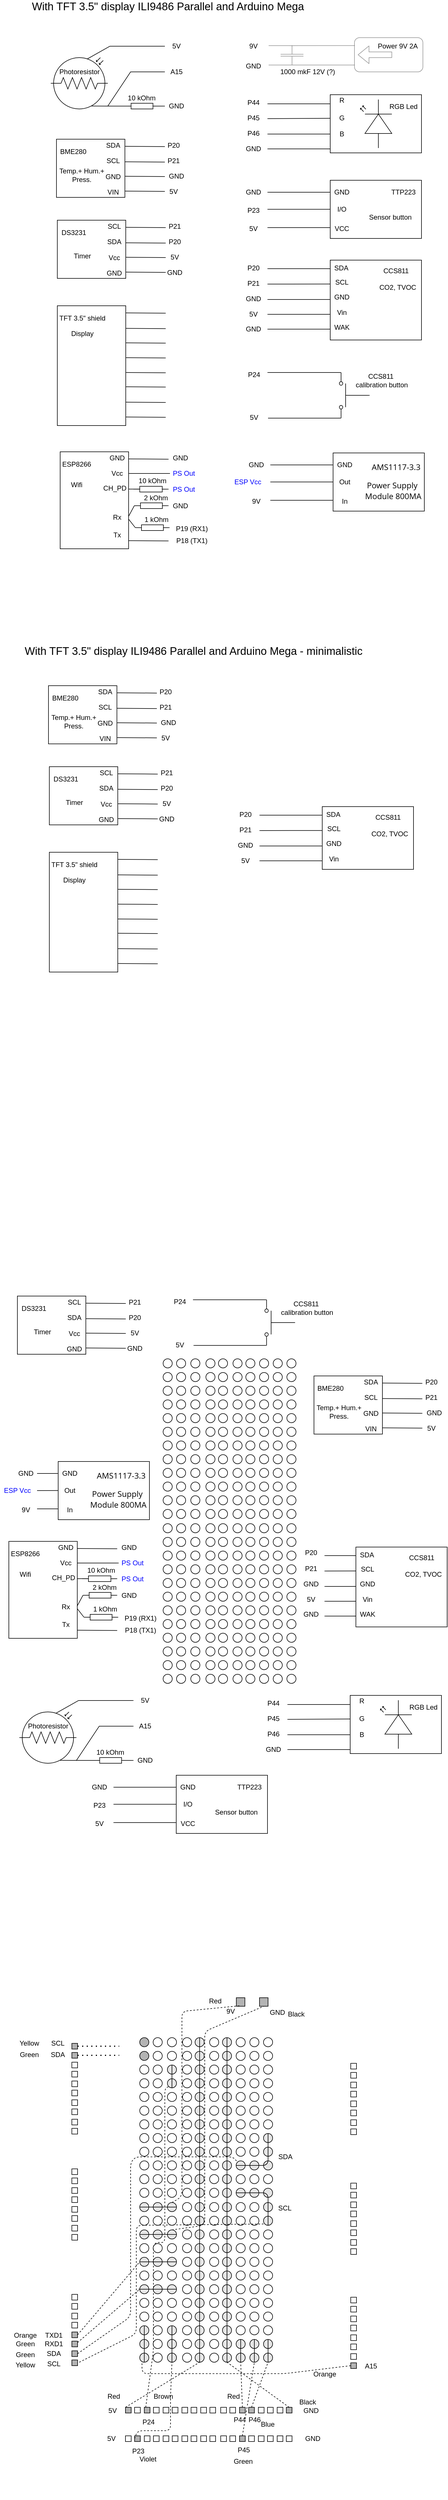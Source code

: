 <mxfile version="15.0.3" type="device"><diagram name="Page-1" id="16e2658f-23c8-b752-8be9-c03fbebb8bbe"><mxGraphModel dx="1461" dy="-1559" grid="1" gridSize="10" guides="1" tooltips="1" connect="1" arrows="1" fold="1" page="1" pageScale="1" pageWidth="827" pageHeight="1169" background="#ffffff" math="0" shadow="0"><root><mxCell id="0"/><mxCell id="1" parent="0"/><mxCell id="iIpQB-vXkzK1iauIp405-1" value="" style="group" parent="1" vertex="1" connectable="0"><mxGeometry x="100" y="2500" width="240" height="134" as="geometry"/></mxCell><mxCell id="iIpQB-vXkzK1iauIp405-2" value="" style="verticalLabelPosition=bottom;shadow=0;dashed=0;align=center;html=1;verticalAlign=top;shape=mxgraph.electrical.opto_electronics.photo_resistor_3;" parent="iIpQB-vXkzK1iauIp405-1" vertex="1"><mxGeometry y="39" width="100" height="90" as="geometry"/></mxCell><mxCell id="iIpQB-vXkzK1iauIp405-3" value="" style="endArrow=none;html=1;exitX=0.9;exitY=0.222;exitDx=0;exitDy=0;exitPerimeter=0;strokeColor=none;rounded=0;" parent="iIpQB-vXkzK1iauIp405-1" source="iIpQB-vXkzK1iauIp405-2" edge="1"><mxGeometry width="50" height="50" relative="1" as="geometry"><mxPoint x="100" y="39" as="sourcePoint"/><mxPoint x="200" y="39" as="targetPoint"/><Array as="points"><mxPoint x="120" y="39"/></Array></mxGeometry></mxCell><mxCell id="iIpQB-vXkzK1iauIp405-4" value="" style="endArrow=none;html=1;exitX=0.715;exitY=0.943;exitDx=0;exitDy=0;exitPerimeter=0;rounded=0;" parent="iIpQB-vXkzK1iauIp405-1" source="iIpQB-vXkzK1iauIp405-2" edge="1"><mxGeometry width="50" height="50" relative="1" as="geometry"><mxPoint x="100" y="49" as="sourcePoint"/><mxPoint x="200" y="64" as="targetPoint"/><Array as="points"><mxPoint x="100" y="124"/><mxPoint x="140" y="64"/></Array></mxGeometry></mxCell><mxCell id="iIpQB-vXkzK1iauIp405-5" value="A15" style="text;html=1;align=center;verticalAlign=middle;resizable=0;points=[];autosize=1;" parent="iIpQB-vXkzK1iauIp405-1" vertex="1"><mxGeometry x="200" y="54" width="40" height="20" as="geometry"/></mxCell><mxCell id="iIpQB-vXkzK1iauIp405-6" value="" style="endArrow=none;html=1;exitX=0.639;exitY=0.027;exitDx=0;exitDy=0;exitPerimeter=0;rounded=0;" parent="iIpQB-vXkzK1iauIp405-1" source="iIpQB-vXkzK1iauIp405-2" edge="1"><mxGeometry width="50" height="50" relative="1" as="geometry"><mxPoint x="75.0" y="35.01" as="sourcePoint"/><mxPoint x="200" y="19" as="targetPoint"/><Array as="points"><mxPoint x="103.7" y="19"/></Array></mxGeometry></mxCell><mxCell id="iIpQB-vXkzK1iauIp405-7" value="5V" style="text;html=1;align=center;verticalAlign=middle;resizable=0;points=[];autosize=1;" parent="iIpQB-vXkzK1iauIp405-1" vertex="1"><mxGeometry x="205" y="9" width="30" height="20" as="geometry"/></mxCell><mxCell id="iIpQB-vXkzK1iauIp405-8" value="Photoresistor" style="text;html=1;align=center;verticalAlign=middle;resizable=0;points=[];autosize=1;" parent="iIpQB-vXkzK1iauIp405-1" vertex="1"><mxGeometry x="5" y="54" width="90" height="20" as="geometry"/></mxCell><mxCell id="iIpQB-vXkzK1iauIp405-9" value="" style="pointerEvents=1;verticalLabelPosition=bottom;shadow=0;dashed=0;align=center;html=1;verticalAlign=top;shape=mxgraph.electrical.resistors.resistor_1;" parent="iIpQB-vXkzK1iauIp405-1" vertex="1"><mxGeometry x="130" y="119" width="60" height="10" as="geometry"/></mxCell><mxCell id="iIpQB-vXkzK1iauIp405-10" value="10 kOhm" style="text;html=1;align=center;verticalAlign=middle;resizable=0;points=[];autosize=1;" parent="iIpQB-vXkzK1iauIp405-1" vertex="1"><mxGeometry x="129" y="100" width="60" height="20" as="geometry"/></mxCell><mxCell id="iIpQB-vXkzK1iauIp405-11" value="GND" style="text;html=1;align=center;verticalAlign=middle;resizable=0;points=[];autosize=1;" parent="iIpQB-vXkzK1iauIp405-1" vertex="1"><mxGeometry x="200" y="114" width="40" height="20" as="geometry"/></mxCell><mxCell id="iIpQB-vXkzK1iauIp405-12" value="" style="endArrow=none;html=1;exitX=1;exitY=0.5;exitDx=0;exitDy=0;exitPerimeter=0;" parent="iIpQB-vXkzK1iauIp405-1" source="iIpQB-vXkzK1iauIp405-9" edge="1"><mxGeometry width="50" height="50" relative="1" as="geometry"><mxPoint x="180" y="134" as="sourcePoint"/><mxPoint x="200" y="124" as="targetPoint"/></mxGeometry></mxCell><mxCell id="iIpQB-vXkzK1iauIp405-13" value="" style="endArrow=none;html=1;entryX=0;entryY=0.5;entryDx=0;entryDy=0;entryPerimeter=0;" parent="iIpQB-vXkzK1iauIp405-1" target="iIpQB-vXkzK1iauIp405-9" edge="1"><mxGeometry width="50" height="50" relative="1" as="geometry"><mxPoint x="100" y="124" as="sourcePoint"/><mxPoint x="150.32" y="63.6" as="targetPoint"/></mxGeometry></mxCell><mxCell id="iIpQB-vXkzK1iauIp405-14" value="" style="group;opacity=40;" parent="1" vertex="1" connectable="0"><mxGeometry x="435" y="2504" width="317.5" height="70.47" as="geometry"/></mxCell><mxCell id="iIpQB-vXkzK1iauIp405-15" value="" style="rounded=1;whiteSpace=wrap;html=1;opacity=40;" parent="iIpQB-vXkzK1iauIp405-14" vertex="1"><mxGeometry x="197.5" width="120" height="60" as="geometry"/></mxCell><mxCell id="iIpQB-vXkzK1iauIp405-16" value="" style="endArrow=none;html=1;entryX=0;entryY=0.75;entryDx=0;entryDy=0;opacity=40;" parent="iIpQB-vXkzK1iauIp405-14" edge="1"><mxGeometry x="325" y="85" width="50" height="50" as="geometry"><mxPoint x="47" y="48" as="sourcePoint"/><mxPoint x="197.5" y="48" as="targetPoint"/></mxGeometry></mxCell><mxCell id="iIpQB-vXkzK1iauIp405-17" value="" style="endArrow=none;html=1;entryX=0.002;entryY=0.232;entryDx=0;entryDy=0;entryPerimeter=0;opacity=40;" parent="iIpQB-vXkzK1iauIp405-14" target="iIpQB-vXkzK1iauIp405-15" edge="1"><mxGeometry x="325" y="85" width="50" height="50" as="geometry"><mxPoint x="47.0" y="14" as="sourcePoint"/><mxPoint x="195" y="14" as="targetPoint"/></mxGeometry></mxCell><mxCell id="iIpQB-vXkzK1iauIp405-18" value="9V" style="text;html=1;align=center;verticalAlign=middle;resizable=0;points=[];autosize=1;opacity=40;" parent="iIpQB-vXkzK1iauIp405-14" vertex="1"><mxGeometry x="5" y="5" width="30" height="20" as="geometry"/></mxCell><mxCell id="iIpQB-vXkzK1iauIp405-19" value="Power 9V 2A" style="text;html=1;align=center;verticalAlign=middle;resizable=0;points=[];autosize=1;opacity=40;" parent="iIpQB-vXkzK1iauIp405-14" vertex="1"><mxGeometry x="227.5" y="5" width="90" height="20" as="geometry"/></mxCell><mxCell id="iIpQB-vXkzK1iauIp405-20" value="GND" style="text;html=1;align=center;verticalAlign=middle;resizable=0;points=[];autosize=1;opacity=40;" parent="iIpQB-vXkzK1iauIp405-14" vertex="1"><mxGeometry y="40" width="40" height="20" as="geometry"/></mxCell><mxCell id="iIpQB-vXkzK1iauIp405-21" value="" style="shape=flexArrow;endArrow=classic;html=1;opacity=40;" parent="iIpQB-vXkzK1iauIp405-14" edge="1"><mxGeometry x="325" y="85" width="50" height="50" as="geometry"><mxPoint x="263.47" y="30" as="sourcePoint"/><mxPoint x="203.47" y="30" as="targetPoint"/></mxGeometry></mxCell><mxCell id="iIpQB-vXkzK1iauIp405-22" value="" style="pointerEvents=1;verticalLabelPosition=bottom;shadow=0;dashed=0;align=center;html=1;verticalAlign=top;shape=mxgraph.electrical.capacitors.capacitor_1;rotation=90;opacity=40;" parent="iIpQB-vXkzK1iauIp405-14" vertex="1"><mxGeometry x="71.17" y="10.82" width="33.72" height="40" as="geometry"/></mxCell><mxCell id="iIpQB-vXkzK1iauIp405-23" value="1000 mkF 12V (?)" style="text;html=1;align=center;verticalAlign=middle;resizable=0;points=[];autosize=1;opacity=40;" parent="iIpQB-vXkzK1iauIp405-14" vertex="1"><mxGeometry x="60" y="50.47" width="110" height="20" as="geometry"/></mxCell><mxCell id="iIpQB-vXkzK1iauIp405-24" value="" style="group" parent="1" vertex="1" connectable="0"><mxGeometry x="108.5" y="2682" width="231.5" height="103" as="geometry"/></mxCell><mxCell id="iIpQB-vXkzK1iauIp405-25" value="" style="rounded=0;whiteSpace=wrap;html=1;" parent="iIpQB-vXkzK1iauIp405-24" vertex="1"><mxGeometry x="1.5" width="120" height="102" as="geometry"/></mxCell><mxCell id="iIpQB-vXkzK1iauIp405-26" value="BME280" style="text;html=1;align=center;verticalAlign=middle;resizable=0;points=[];autosize=1;" parent="iIpQB-vXkzK1iauIp405-24" vertex="1"><mxGeometry y="12" width="60" height="20" as="geometry"/></mxCell><mxCell id="iIpQB-vXkzK1iauIp405-27" value="" style="endArrow=none;html=1;exitX=1;exitY=0.25;exitDx=0;exitDy=0;" parent="iIpQB-vXkzK1iauIp405-24" edge="1"><mxGeometry width="50" height="50" as="geometry"><mxPoint x="121.5" y="12.46" as="sourcePoint"/><mxPoint x="191.5" y="12.96" as="targetPoint"/></mxGeometry></mxCell><mxCell id="iIpQB-vXkzK1iauIp405-28" value="" style="endArrow=none;html=1;exitX=1;exitY=0.25;exitDx=0;exitDy=0;" parent="iIpQB-vXkzK1iauIp405-24" edge="1"><mxGeometry width="50" height="50" as="geometry"><mxPoint x="121.5" y="39.67" as="sourcePoint"/><mxPoint x="191.5" y="40.17" as="targetPoint"/></mxGeometry></mxCell><mxCell id="iIpQB-vXkzK1iauIp405-29" value="" style="endArrow=none;html=1;exitX=1;exitY=0.25;exitDx=0;exitDy=0;" parent="iIpQB-vXkzK1iauIp405-24" edge="1"><mxGeometry width="50" height="50" as="geometry"><mxPoint x="121.5" y="64.96" as="sourcePoint"/><mxPoint x="191.5" y="65.46" as="targetPoint"/></mxGeometry></mxCell><mxCell id="iIpQB-vXkzK1iauIp405-30" value="" style="endArrow=none;html=1;exitX=1;exitY=0.25;exitDx=0;exitDy=0;" parent="iIpQB-vXkzK1iauIp405-24" edge="1"><mxGeometry width="50" height="50" as="geometry"><mxPoint x="121.5" y="90.96" as="sourcePoint"/><mxPoint x="191.5" y="91.46" as="targetPoint"/></mxGeometry></mxCell><mxCell id="iIpQB-vXkzK1iauIp405-31" value="GND" style="text;html=1;align=center;verticalAlign=middle;resizable=0;points=[];autosize=1;" parent="iIpQB-vXkzK1iauIp405-24" vertex="1"><mxGeometry x="80.5" y="56" width="40" height="20" as="geometry"/></mxCell><mxCell id="iIpQB-vXkzK1iauIp405-32" value="VIN" style="text;html=1;align=center;verticalAlign=middle;resizable=0;points=[];autosize=1;" parent="iIpQB-vXkzK1iauIp405-24" vertex="1"><mxGeometry x="80.5" y="83" width="40" height="20" as="geometry"/></mxCell><mxCell id="iIpQB-vXkzK1iauIp405-33" value="SDA" style="text;html=1;align=center;verticalAlign=middle;resizable=0;points=[];autosize=1;" parent="iIpQB-vXkzK1iauIp405-24" vertex="1"><mxGeometry x="80.5" y="1" width="40" height="20" as="geometry"/></mxCell><mxCell id="iIpQB-vXkzK1iauIp405-34" value="SCL" style="text;html=1;align=center;verticalAlign=middle;resizable=0;points=[];autosize=1;" parent="iIpQB-vXkzK1iauIp405-24" vertex="1"><mxGeometry x="80.5" y="28" width="40" height="20" as="geometry"/></mxCell><mxCell id="iIpQB-vXkzK1iauIp405-35" value="GND" style="text;html=1;align=center;verticalAlign=middle;resizable=0;points=[];autosize=1;" parent="iIpQB-vXkzK1iauIp405-24" vertex="1"><mxGeometry x="191.5" y="55" width="40" height="20" as="geometry"/></mxCell><mxCell id="iIpQB-vXkzK1iauIp405-36" value="5V" style="text;html=1;align=center;verticalAlign=middle;resizable=0;points=[];autosize=1;" parent="iIpQB-vXkzK1iauIp405-24" vertex="1"><mxGeometry x="191.5" y="82" width="30" height="20" as="geometry"/></mxCell><mxCell id="iIpQB-vXkzK1iauIp405-37" value="P20" style="text;html=1;align=center;verticalAlign=middle;resizable=0;points=[];autosize=1;" parent="iIpQB-vXkzK1iauIp405-24" vertex="1"><mxGeometry x="186.5" y="1" width="40" height="20" as="geometry"/></mxCell><mxCell id="iIpQB-vXkzK1iauIp405-38" value="P21" style="text;html=1;align=center;verticalAlign=middle;resizable=0;points=[];autosize=1;" parent="iIpQB-vXkzK1iauIp405-24" vertex="1"><mxGeometry x="186.5" y="28" width="40" height="20" as="geometry"/></mxCell><mxCell id="iIpQB-vXkzK1iauIp405-39" value="&lt;span&gt;Temp.+ Hum.+&lt;/span&gt;&lt;br&gt;&lt;span&gt;Press.&lt;/span&gt;" style="text;html=1;align=center;verticalAlign=middle;resizable=0;points=[];autosize=1;" parent="iIpQB-vXkzK1iauIp405-24" vertex="1"><mxGeometry y="48" width="90" height="30" as="geometry"/></mxCell><mxCell id="iIpQB-vXkzK1iauIp405-40" value="" style="group" parent="1" vertex="1" connectable="0"><mxGeometry x="440" y="2604" width="312.5" height="105" as="geometry"/></mxCell><mxCell id="iIpQB-vXkzK1iauIp405-41" value="" style="rounded=0;whiteSpace=wrap;html=1;" parent="iIpQB-vXkzK1iauIp405-40" vertex="1"><mxGeometry x="150" width="160" height="102" as="geometry"/></mxCell><mxCell id="iIpQB-vXkzK1iauIp405-42" value="" style="verticalLabelPosition=bottom;shadow=0;dashed=0;align=center;html=1;verticalAlign=top;shape=mxgraph.electrical.opto_electronics.led_2;pointerEvents=1;rotation=-90;" parent="iIpQB-vXkzK1iauIp405-40" vertex="1"><mxGeometry x="188" y="23.5" width="85" height="55" as="geometry"/></mxCell><mxCell id="iIpQB-vXkzK1iauIp405-43" value="RGB Led" style="text;html=1;align=center;verticalAlign=middle;resizable=0;points=[];autosize=1;" parent="iIpQB-vXkzK1iauIp405-40" vertex="1"><mxGeometry x="242.5" y="11" width="70" height="20" as="geometry"/></mxCell><mxCell id="iIpQB-vXkzK1iauIp405-44" value="P44" style="text;html=1;align=center;verticalAlign=middle;resizable=0;points=[];autosize=1;" parent="iIpQB-vXkzK1iauIp405-40" vertex="1"><mxGeometry x="-5" y="3.5" width="40" height="20" as="geometry"/></mxCell><mxCell id="iIpQB-vXkzK1iauIp405-45" value="GND" style="text;html=1;align=center;verticalAlign=middle;resizable=0;points=[];autosize=1;" parent="iIpQB-vXkzK1iauIp405-40" vertex="1"><mxGeometry x="-5" y="85" width="40" height="20" as="geometry"/></mxCell><mxCell id="iIpQB-vXkzK1iauIp405-46" value="" style="endArrow=none;html=1;entryX=0;entryY=0.157;entryDx=0;entryDy=0;entryPerimeter=0;" parent="iIpQB-vXkzK1iauIp405-40" target="iIpQB-vXkzK1iauIp405-41" edge="1"><mxGeometry width="50" height="50" relative="1" as="geometry"><mxPoint x="40" y="16" as="sourcePoint"/><mxPoint x="200" y="16" as="targetPoint"/></mxGeometry></mxCell><mxCell id="iIpQB-vXkzK1iauIp405-47" value="" style="endArrow=none;html=1;entryX=0.002;entryY=0.406;entryDx=0;entryDy=0;entryPerimeter=0;" parent="iIpQB-vXkzK1iauIp405-40" target="iIpQB-vXkzK1iauIp405-41" edge="1"><mxGeometry width="50" height="50" relative="1" as="geometry"><mxPoint x="40" y="42" as="sourcePoint"/><mxPoint x="147" y="42" as="targetPoint"/></mxGeometry></mxCell><mxCell id="iIpQB-vXkzK1iauIp405-48" value="" style="endArrow=none;html=1;" parent="iIpQB-vXkzK1iauIp405-40" edge="1"><mxGeometry width="50" height="50" relative="1" as="geometry"><mxPoint x="40" y="69" as="sourcePoint"/><mxPoint x="150" y="69" as="targetPoint"/></mxGeometry></mxCell><mxCell id="iIpQB-vXkzK1iauIp405-49" value="" style="endArrow=none;html=1;" parent="iIpQB-vXkzK1iauIp405-40" edge="1"><mxGeometry width="50" height="50" relative="1" as="geometry"><mxPoint x="40" y="95" as="sourcePoint"/><mxPoint x="150" y="95" as="targetPoint"/></mxGeometry></mxCell><mxCell id="iIpQB-vXkzK1iauIp405-50" value="R" style="text;html=1;align=center;verticalAlign=middle;resizable=0;points=[];autosize=1;" parent="iIpQB-vXkzK1iauIp405-40" vertex="1"><mxGeometry x="160" width="20" height="20" as="geometry"/></mxCell><mxCell id="iIpQB-vXkzK1iauIp405-51" value="G" style="text;html=1;align=center;verticalAlign=middle;resizable=0;points=[];autosize=1;" parent="iIpQB-vXkzK1iauIp405-40" vertex="1"><mxGeometry x="160" y="31" width="20" height="20" as="geometry"/></mxCell><mxCell id="iIpQB-vXkzK1iauIp405-52" value="B" style="text;html=1;align=center;verticalAlign=middle;resizable=0;points=[];autosize=1;" parent="iIpQB-vXkzK1iauIp405-40" vertex="1"><mxGeometry x="160" y="58.5" width="20" height="20" as="geometry"/></mxCell><mxCell id="iIpQB-vXkzK1iauIp405-53" value="P46" style="text;html=1;align=center;verticalAlign=middle;resizable=0;points=[];autosize=1;" parent="iIpQB-vXkzK1iauIp405-40" vertex="1"><mxGeometry x="-5" y="58" width="40" height="20" as="geometry"/></mxCell><mxCell id="iIpQB-vXkzK1iauIp405-54" value="P45" style="text;html=1;align=center;verticalAlign=middle;resizable=0;points=[];autosize=1;" parent="iIpQB-vXkzK1iauIp405-40" vertex="1"><mxGeometry x="-5" y="31" width="40" height="20" as="geometry"/></mxCell><mxCell id="iIpQB-vXkzK1iauIp405-55" value="" style="rounded=0;whiteSpace=wrap;html=1;" parent="1" vertex="1"><mxGeometry x="590" y="2754" width="160" height="102" as="geometry"/></mxCell><mxCell id="iIpQB-vXkzK1iauIp405-56" value="TTP223" style="text;html=1;align=center;verticalAlign=middle;resizable=0;points=[];autosize=1;" parent="1" vertex="1"><mxGeometry x="687.5" y="2765" width="60" height="20" as="geometry"/></mxCell><mxCell id="iIpQB-vXkzK1iauIp405-57" value="GND" style="text;html=1;align=center;verticalAlign=middle;resizable=0;points=[];autosize=1;" parent="1" vertex="1"><mxGeometry x="435" y="2765" width="40" height="20" as="geometry"/></mxCell><mxCell id="iIpQB-vXkzK1iauIp405-58" value="5V" style="text;html=1;align=center;verticalAlign=middle;resizable=0;points=[];autosize=1;" parent="1" vertex="1"><mxGeometry x="440" y="2829" width="30" height="20" as="geometry"/></mxCell><mxCell id="iIpQB-vXkzK1iauIp405-59" value="" style="endArrow=none;html=1;entryX=0;entryY=0.157;entryDx=0;entryDy=0;entryPerimeter=0;" parent="1" edge="1"><mxGeometry x="440" y="2759" width="50" height="50" as="geometry"><mxPoint x="480" y="2775" as="sourcePoint"/><mxPoint x="590" y="2775.014" as="targetPoint"/></mxGeometry></mxCell><mxCell id="iIpQB-vXkzK1iauIp405-60" value="" style="endArrow=none;html=1;" parent="1" edge="1"><mxGeometry x="440" y="2735.83" width="50" height="50" as="geometry"><mxPoint x="480" y="2804.83" as="sourcePoint"/><mxPoint x="590" y="2804.83" as="targetPoint"/></mxGeometry></mxCell><mxCell id="iIpQB-vXkzK1iauIp405-61" value="" style="endArrow=none;html=1;" parent="1" edge="1"><mxGeometry x="440" y="2742" width="50" height="50" as="geometry"><mxPoint x="480" y="2837" as="sourcePoint"/><mxPoint x="590" y="2837" as="targetPoint"/></mxGeometry></mxCell><mxCell id="iIpQB-vXkzK1iauIp405-62" value="GND" style="text;html=1;align=center;verticalAlign=middle;resizable=0;points=[];autosize=1;" parent="1" vertex="1"><mxGeometry x="590" y="2765" width="40" height="20" as="geometry"/></mxCell><mxCell id="iIpQB-vXkzK1iauIp405-63" value="I/O" style="text;html=1;align=center;verticalAlign=middle;resizable=0;points=[];autosize=1;" parent="1" vertex="1"><mxGeometry x="595" y="2795" width="30" height="20" as="geometry"/></mxCell><mxCell id="iIpQB-vXkzK1iauIp405-64" value="VCC" style="text;html=1;align=center;verticalAlign=middle;resizable=0;points=[];autosize=1;" parent="1" vertex="1"><mxGeometry x="590" y="2829" width="40" height="20" as="geometry"/></mxCell><mxCell id="iIpQB-vXkzK1iauIp405-65" value="P23" style="text;html=1;align=center;verticalAlign=middle;resizable=0;points=[];autosize=1;" parent="1" vertex="1"><mxGeometry x="435" y="2797" width="40" height="20" as="geometry"/></mxCell><mxCell id="iIpQB-vXkzK1iauIp405-66" value="Sensor button" style="text;html=1;align=center;verticalAlign=middle;resizable=0;points=[];autosize=1;" parent="1" vertex="1"><mxGeometry x="650" y="2809" width="90" height="20" as="geometry"/></mxCell><mxCell id="iIpQB-vXkzK1iauIp405-67" value="" style="group" parent="1" vertex="1" connectable="0"><mxGeometry x="110" y="2824" width="231.5" height="103" as="geometry"/></mxCell><mxCell id="iIpQB-vXkzK1iauIp405-68" value="" style="rounded=0;whiteSpace=wrap;html=1;" parent="iIpQB-vXkzK1iauIp405-67" vertex="1"><mxGeometry x="1.5" width="120" height="102" as="geometry"/></mxCell><mxCell id="iIpQB-vXkzK1iauIp405-69" value="DS3231" style="text;html=1;align=center;verticalAlign=middle;resizable=0;points=[];autosize=1;" parent="iIpQB-vXkzK1iauIp405-67" vertex="1"><mxGeometry y="12" width="60" height="20" as="geometry"/></mxCell><mxCell id="iIpQB-vXkzK1iauIp405-70" value="" style="endArrow=none;html=1;exitX=1;exitY=0.25;exitDx=0;exitDy=0;" parent="iIpQB-vXkzK1iauIp405-67" edge="1"><mxGeometry width="50" height="50" as="geometry"><mxPoint x="121.5" y="12.46" as="sourcePoint"/><mxPoint x="191.5" y="12.96" as="targetPoint"/></mxGeometry></mxCell><mxCell id="iIpQB-vXkzK1iauIp405-71" value="" style="endArrow=none;html=1;exitX=1;exitY=0.25;exitDx=0;exitDy=0;" parent="iIpQB-vXkzK1iauIp405-67" edge="1"><mxGeometry width="50" height="50" as="geometry"><mxPoint x="121.5" y="39.67" as="sourcePoint"/><mxPoint x="191.5" y="40.17" as="targetPoint"/></mxGeometry></mxCell><mxCell id="iIpQB-vXkzK1iauIp405-72" value="" style="endArrow=none;html=1;exitX=1;exitY=0.25;exitDx=0;exitDy=0;" parent="iIpQB-vXkzK1iauIp405-67" edge="1"><mxGeometry width="50" height="50" as="geometry"><mxPoint x="121.5" y="64.96" as="sourcePoint"/><mxPoint x="191.5" y="65.46" as="targetPoint"/></mxGeometry></mxCell><mxCell id="iIpQB-vXkzK1iauIp405-73" value="" style="endArrow=none;html=1;exitX=1;exitY=0.25;exitDx=0;exitDy=0;" parent="iIpQB-vXkzK1iauIp405-67" edge="1"><mxGeometry width="50" height="50" as="geometry"><mxPoint x="121.5" y="90.96" as="sourcePoint"/><mxPoint x="191.5" y="91.46" as="targetPoint"/></mxGeometry></mxCell><mxCell id="iIpQB-vXkzK1iauIp405-74" value="Vcc" style="text;html=1;align=center;verticalAlign=middle;resizable=0;points=[];autosize=1;" parent="iIpQB-vXkzK1iauIp405-67" vertex="1"><mxGeometry x="80.5" y="56" width="40" height="20" as="geometry"/></mxCell><mxCell id="iIpQB-vXkzK1iauIp405-75" value="GND" style="text;html=1;align=center;verticalAlign=middle;resizable=0;points=[];autosize=1;" parent="iIpQB-vXkzK1iauIp405-67" vertex="1"><mxGeometry x="80.5" y="83" width="40" height="20" as="geometry"/></mxCell><mxCell id="iIpQB-vXkzK1iauIp405-76" value="SCL" style="text;html=1;align=center;verticalAlign=middle;resizable=0;points=[];autosize=1;" parent="iIpQB-vXkzK1iauIp405-67" vertex="1"><mxGeometry x="80.5" y="1" width="40" height="20" as="geometry"/></mxCell><mxCell id="iIpQB-vXkzK1iauIp405-77" value="SDA" style="text;html=1;align=center;verticalAlign=middle;resizable=0;points=[];autosize=1;" parent="iIpQB-vXkzK1iauIp405-67" vertex="1"><mxGeometry x="80.5" y="28" width="40" height="20" as="geometry"/></mxCell><mxCell id="iIpQB-vXkzK1iauIp405-78" value="5V" style="text;html=1;align=center;verticalAlign=middle;resizable=0;points=[];autosize=1;" parent="iIpQB-vXkzK1iauIp405-67" vertex="1"><mxGeometry x="191.5" y="55" width="30" height="20" as="geometry"/></mxCell><mxCell id="iIpQB-vXkzK1iauIp405-79" value="GND" style="text;html=1;align=center;verticalAlign=middle;resizable=0;points=[];autosize=1;" parent="iIpQB-vXkzK1iauIp405-67" vertex="1"><mxGeometry x="186.5" y="82" width="40" height="20" as="geometry"/></mxCell><mxCell id="iIpQB-vXkzK1iauIp405-80" value="P21" style="text;html=1;align=center;verticalAlign=middle;resizable=0;points=[];autosize=1;" parent="iIpQB-vXkzK1iauIp405-67" vertex="1"><mxGeometry x="186.5" y="1" width="40" height="20" as="geometry"/></mxCell><mxCell id="iIpQB-vXkzK1iauIp405-81" value="P20" style="text;html=1;align=center;verticalAlign=middle;resizable=0;points=[];autosize=1;" parent="iIpQB-vXkzK1iauIp405-67" vertex="1"><mxGeometry x="186.5" y="28" width="40" height="20" as="geometry"/></mxCell><mxCell id="iIpQB-vXkzK1iauIp405-82" value="Timer" style="text;html=1;align=center;verticalAlign=middle;resizable=0;points=[];autosize=1;" parent="iIpQB-vXkzK1iauIp405-67" vertex="1"><mxGeometry x="20" y="53" width="50" height="20" as="geometry"/></mxCell><mxCell id="iIpQB-vXkzK1iauIp405-83" value="" style="group" parent="1" vertex="1" connectable="0"><mxGeometry x="110" y="2974" width="271.5" height="220" as="geometry"/></mxCell><mxCell id="iIpQB-vXkzK1iauIp405-84" value="" style="rounded=0;whiteSpace=wrap;html=1;" parent="iIpQB-vXkzK1iauIp405-83" vertex="1"><mxGeometry x="1.5" width="120" height="210" as="geometry"/></mxCell><mxCell id="iIpQB-vXkzK1iauIp405-85" value="TFT 3.5&quot; shield" style="text;html=1;align=center;verticalAlign=middle;resizable=0;points=[];autosize=1;" parent="iIpQB-vXkzK1iauIp405-83" vertex="1"><mxGeometry x="-5" y="12" width="100" height="20" as="geometry"/></mxCell><mxCell id="iIpQB-vXkzK1iauIp405-86" value="" style="endArrow=none;html=1;exitX=1;exitY=0.25;exitDx=0;exitDy=0;" parent="iIpQB-vXkzK1iauIp405-83" edge="1"><mxGeometry width="50" height="50" as="geometry"><mxPoint x="121.5" y="12.46" as="sourcePoint"/><mxPoint x="191.5" y="12.96" as="targetPoint"/></mxGeometry></mxCell><mxCell id="iIpQB-vXkzK1iauIp405-87" value="" style="endArrow=none;html=1;exitX=1;exitY=0.25;exitDx=0;exitDy=0;" parent="iIpQB-vXkzK1iauIp405-83" edge="1"><mxGeometry width="50" height="50" as="geometry"><mxPoint x="121.5" y="39.67" as="sourcePoint"/><mxPoint x="191.5" y="40.17" as="targetPoint"/></mxGeometry></mxCell><mxCell id="iIpQB-vXkzK1iauIp405-88" value="" style="endArrow=none;html=1;exitX=1;exitY=0.25;exitDx=0;exitDy=0;" parent="iIpQB-vXkzK1iauIp405-83" edge="1"><mxGeometry width="50" height="50" as="geometry"><mxPoint x="121.5" y="64.96" as="sourcePoint"/><mxPoint x="191.5" y="65.46" as="targetPoint"/></mxGeometry></mxCell><mxCell id="iIpQB-vXkzK1iauIp405-89" value="" style="endArrow=none;html=1;exitX=1;exitY=0.25;exitDx=0;exitDy=0;" parent="iIpQB-vXkzK1iauIp405-83" edge="1"><mxGeometry width="50" height="50" as="geometry"><mxPoint x="121.5" y="90.96" as="sourcePoint"/><mxPoint x="191.5" y="91.46" as="targetPoint"/></mxGeometry></mxCell><mxCell id="iIpQB-vXkzK1iauIp405-97" value="Display" style="text;html=1;align=center;verticalAlign=middle;resizable=0;points=[];autosize=1;" parent="iIpQB-vXkzK1iauIp405-83" vertex="1"><mxGeometry x="20" y="39" width="50" height="20" as="geometry"/></mxCell><mxCell id="iIpQB-vXkzK1iauIp405-99" value="" style="endArrow=none;html=1;exitX=1;exitY=0.25;exitDx=0;exitDy=0;" parent="iIpQB-vXkzK1iauIp405-83" edge="1"><mxGeometry y="26" width="50" height="50" as="geometry"><mxPoint x="121.5" y="116.96" as="sourcePoint"/><mxPoint x="191.5" y="117.46" as="targetPoint"/></mxGeometry></mxCell><mxCell id="iIpQB-vXkzK1iauIp405-100" value="" style="endArrow=none;html=1;exitX=1;exitY=0.25;exitDx=0;exitDy=0;" parent="iIpQB-vXkzK1iauIp405-83" edge="1"><mxGeometry x="-90" y="-1692.96" width="50" height="50" as="geometry"><mxPoint x="121.5" y="142" as="sourcePoint"/><mxPoint x="191.5" y="142.5" as="targetPoint"/></mxGeometry></mxCell><mxCell id="iIpQB-vXkzK1iauIp405-101" value="" style="endArrow=none;html=1;exitX=1;exitY=0.25;exitDx=0;exitDy=0;" parent="iIpQB-vXkzK1iauIp405-83" edge="1"><mxGeometry x="-90" y="-1665.96" width="50" height="50" as="geometry"><mxPoint x="121.5" y="169" as="sourcePoint"/><mxPoint x="191.5" y="169.5" as="targetPoint"/></mxGeometry></mxCell><mxCell id="iIpQB-vXkzK1iauIp405-362" value="" style="endArrow=none;html=1;exitX=1;exitY=0.25;exitDx=0;exitDy=0;" parent="iIpQB-vXkzK1iauIp405-83" edge="1"><mxGeometry x="-200" y="-4613.96" width="50" height="50" as="geometry"><mxPoint x="121.5" y="195" as="sourcePoint"/><mxPoint x="191.5" y="195.5" as="targetPoint"/></mxGeometry></mxCell><mxCell id="iIpQB-vXkzK1iauIp405-108" value="" style="group" parent="1" vertex="1" connectable="0"><mxGeometry x="434" y="2894" width="316" height="160" as="geometry"/></mxCell><mxCell id="iIpQB-vXkzK1iauIp405-109" value="" style="rounded=0;whiteSpace=wrap;html=1;" parent="iIpQB-vXkzK1iauIp405-108" vertex="1"><mxGeometry x="156" width="160" height="140" as="geometry"/></mxCell><mxCell id="iIpQB-vXkzK1iauIp405-110" value="CCS811" style="text;html=1;align=center;verticalAlign=middle;resizable=0;points=[];autosize=1;" parent="iIpQB-vXkzK1iauIp405-108" vertex="1"><mxGeometry x="241" y="8.5" width="60" height="20" as="geometry"/></mxCell><mxCell id="iIpQB-vXkzK1iauIp405-111" value="P20" style="text;html=1;align=center;verticalAlign=middle;resizable=0;points=[];autosize=1;" parent="iIpQB-vXkzK1iauIp405-108" vertex="1"><mxGeometry x="1" y="3.5" width="40" height="20" as="geometry"/></mxCell><mxCell id="iIpQB-vXkzK1iauIp405-112" value="5V" style="text;html=1;align=center;verticalAlign=middle;resizable=0;points=[];autosize=1;" parent="iIpQB-vXkzK1iauIp405-108" vertex="1"><mxGeometry x="6" y="85" width="30" height="20" as="geometry"/></mxCell><mxCell id="iIpQB-vXkzK1iauIp405-113" value="" style="endArrow=none;html=1;" parent="iIpQB-vXkzK1iauIp405-108" edge="1"><mxGeometry x="6" width="50" height="50" as="geometry"><mxPoint x="46" y="15" as="sourcePoint"/><mxPoint x="156" y="15" as="targetPoint"/></mxGeometry></mxCell><mxCell id="iIpQB-vXkzK1iauIp405-114" value="" style="endArrow=none;html=1;entryX=-0.008;entryY=0.667;entryDx=0;entryDy=0;entryPerimeter=0;" parent="iIpQB-vXkzK1iauIp405-108" target="iIpQB-vXkzK1iauIp405-123" edge="1"><mxGeometry x="6" width="50" height="50" as="geometry"><mxPoint x="46" y="42" as="sourcePoint"/><mxPoint x="153" y="42" as="targetPoint"/></mxGeometry></mxCell><mxCell id="iIpQB-vXkzK1iauIp405-115" value="" style="endArrow=none;html=1;" parent="iIpQB-vXkzK1iauIp405-108" edge="1"><mxGeometry x="6" width="50" height="50" as="geometry"><mxPoint x="46" y="69" as="sourcePoint"/><mxPoint x="156" y="69" as="targetPoint"/></mxGeometry></mxCell><mxCell id="iIpQB-vXkzK1iauIp405-116" value="" style="endArrow=none;html=1;" parent="iIpQB-vXkzK1iauIp405-108" edge="1"><mxGeometry x="6" width="50" height="50" as="geometry"><mxPoint x="46" y="95" as="sourcePoint"/><mxPoint x="156" y="95" as="targetPoint"/></mxGeometry></mxCell><mxCell id="iIpQB-vXkzK1iauIp405-117" value="SDA" style="text;html=1;align=center;verticalAlign=middle;resizable=0;points=[];autosize=1;" parent="iIpQB-vXkzK1iauIp405-108" vertex="1"><mxGeometry x="155" y="3.5" width="40" height="20" as="geometry"/></mxCell><mxCell id="iIpQB-vXkzK1iauIp405-118" value="GND" style="text;html=1;align=center;verticalAlign=middle;resizable=0;points=[];autosize=1;" parent="iIpQB-vXkzK1iauIp405-108" vertex="1"><mxGeometry x="156" y="55" width="40" height="20" as="geometry"/></mxCell><mxCell id="iIpQB-vXkzK1iauIp405-119" value="Vin" style="text;html=1;align=center;verticalAlign=middle;resizable=0;points=[];autosize=1;" parent="iIpQB-vXkzK1iauIp405-108" vertex="1"><mxGeometry x="161" y="82" width="30" height="20" as="geometry"/></mxCell><mxCell id="iIpQB-vXkzK1iauIp405-120" value="GND" style="text;html=1;align=center;verticalAlign=middle;resizable=0;points=[];autosize=1;" parent="iIpQB-vXkzK1iauIp405-108" vertex="1"><mxGeometry x="1" y="58" width="40" height="20" as="geometry"/></mxCell><mxCell id="iIpQB-vXkzK1iauIp405-121" value="P21" style="text;html=1;align=center;verticalAlign=middle;resizable=0;points=[];autosize=1;" parent="iIpQB-vXkzK1iauIp405-108" vertex="1"><mxGeometry x="1" y="31" width="40" height="20" as="geometry"/></mxCell><mxCell id="iIpQB-vXkzK1iauIp405-122" value="CO2, TVOC" style="text;html=1;align=center;verticalAlign=middle;resizable=0;points=[];autosize=1;" parent="iIpQB-vXkzK1iauIp405-108" vertex="1"><mxGeometry x="233.5" y="38" width="80" height="20" as="geometry"/></mxCell><mxCell id="iIpQB-vXkzK1iauIp405-123" value="SCL" style="text;html=1;align=center;verticalAlign=middle;resizable=0;points=[];autosize=1;" parent="iIpQB-vXkzK1iauIp405-108" vertex="1"><mxGeometry x="156" y="28.5" width="40" height="20" as="geometry"/></mxCell><mxCell id="iIpQB-vXkzK1iauIp405-156" value="" style="rounded=0;whiteSpace=wrap;html=1;" parent="1" vertex="1"><mxGeometry x="595" y="3232" width="160" height="102" as="geometry"/></mxCell><mxCell id="iIpQB-vXkzK1iauIp405-157" value="&lt;h1 class=&quot;product-title-text&quot; style=&quot;box-sizing: border-box ; padding: 0px ; margin: 0px ; font-size: 14px ; line-height: 19px ; font-weight: 500 ; font-family: &amp;#34;open sans&amp;#34; , sans-serif ; background-color: rgb(255 , 255 , 255)&quot;&gt;AMS1117-3.3&lt;/h1&gt;" style="text;html=1;align=center;verticalAlign=middle;resizable=0;points=[];autosize=1;" parent="1" vertex="1"><mxGeometry x="655" y="3246" width="100" height="20" as="geometry"/></mxCell><mxCell id="iIpQB-vXkzK1iauIp405-158" value="GND" style="text;html=1;align=center;verticalAlign=middle;resizable=0;points=[];autosize=1;" parent="1" vertex="1"><mxGeometry x="440" y="3243" width="40" height="20" as="geometry"/></mxCell><mxCell id="iIpQB-vXkzK1iauIp405-159" value="9V" style="text;html=1;align=center;verticalAlign=middle;resizable=0;points=[];autosize=1;" parent="1" vertex="1"><mxGeometry x="445" y="3307" width="30" height="20" as="geometry"/></mxCell><mxCell id="iIpQB-vXkzK1iauIp405-160" value="" style="endArrow=none;html=1;entryX=0;entryY=0.157;entryDx=0;entryDy=0;entryPerimeter=0;" parent="1" edge="1"><mxGeometry x="445" y="3237" width="50" height="50" as="geometry"><mxPoint x="485" y="3253" as="sourcePoint"/><mxPoint x="595" y="3253.014" as="targetPoint"/></mxGeometry></mxCell><mxCell id="iIpQB-vXkzK1iauIp405-161" value="" style="endArrow=none;html=1;" parent="1" edge="1"><mxGeometry x="445" y="3213.83" width="50" height="50" as="geometry"><mxPoint x="485" y="3282.83" as="sourcePoint"/><mxPoint x="595" y="3282.83" as="targetPoint"/></mxGeometry></mxCell><mxCell id="iIpQB-vXkzK1iauIp405-162" value="" style="endArrow=none;html=1;" parent="1" edge="1"><mxGeometry x="445" y="3220" width="50" height="50" as="geometry"><mxPoint x="485" y="3315" as="sourcePoint"/><mxPoint x="595" y="3315" as="targetPoint"/></mxGeometry></mxCell><mxCell id="iIpQB-vXkzK1iauIp405-163" value="GND" style="text;html=1;align=center;verticalAlign=middle;resizable=0;points=[];autosize=1;" parent="1" vertex="1"><mxGeometry x="595" y="3243" width="40" height="20" as="geometry"/></mxCell><mxCell id="iIpQB-vXkzK1iauIp405-164" value="Out" style="text;html=1;align=center;verticalAlign=middle;resizable=0;points=[];autosize=1;" parent="1" vertex="1"><mxGeometry x="600" y="3273" width="30" height="20" as="geometry"/></mxCell><mxCell id="iIpQB-vXkzK1iauIp405-165" value="In" style="text;html=1;align=center;verticalAlign=middle;resizable=0;points=[];autosize=1;" parent="1" vertex="1"><mxGeometry x="600" y="3307" width="30" height="20" as="geometry"/></mxCell><mxCell id="iIpQB-vXkzK1iauIp405-166" value="&lt;h1 class=&quot;product-title-text&quot; style=&quot;box-sizing: border-box ; padding: 0px ; margin: 0px ; font-size: 14px ; line-height: 19px ; font-weight: 500 ; font-family: &amp;#34;open sans&amp;#34; , sans-serif ; background-color: rgb(255 , 255 , 255)&quot;&gt;Power Supply&amp;nbsp;&lt;/h1&gt;&lt;h1 class=&quot;product-title-text&quot; style=&quot;box-sizing: border-box ; padding: 0px ; margin: 0px ; font-size: 14px ; line-height: 19px ; font-weight: 500 ; font-family: &amp;#34;open sans&amp;#34; , sans-serif ; background-color: rgb(255 , 255 , 255)&quot;&gt;Module 800MA&lt;/h1&gt;" style="text;html=1;align=center;verticalAlign=middle;resizable=0;points=[];autosize=1;" parent="1" vertex="1"><mxGeometry x="645" y="3277" width="110" height="40" as="geometry"/></mxCell><mxCell id="iIpQB-vXkzK1iauIp405-167" value="&lt;font color=&quot;#0000ff&quot;&gt;ESP Vcc&lt;/font&gt;" style="text;html=1;align=center;verticalAlign=middle;resizable=0;points=[];autosize=1;" parent="1" vertex="1"><mxGeometry x="415" y="3273" width="60" height="20" as="geometry"/></mxCell><mxCell id="iIpQB-vXkzK1iauIp405-180" value="&lt;font style=&quot;font-size: 19px&quot;&gt;With TFT 3.5&quot; display ILI9486 Parallel and Arduino Mega&lt;/font&gt;" style="text;html=1;align=center;verticalAlign=middle;resizable=0;points=[];autosize=1;" parent="1" vertex="1"><mxGeometry x="60" y="2440" width="490" height="20" as="geometry"/></mxCell><mxCell id="iIpQB-vXkzK1iauIp405-417" value="" style="group" parent="1" vertex="1" connectable="0"><mxGeometry x="110" y="3230" width="250.5" height="170" as="geometry"/></mxCell><mxCell id="iIpQB-vXkzK1iauIp405-418" value="" style="rounded=0;whiteSpace=wrap;html=1;" parent="iIpQB-vXkzK1iauIp405-417" vertex="1"><mxGeometry x="6.5" width="120" height="170" as="geometry"/></mxCell><mxCell id="iIpQB-vXkzK1iauIp405-419" value="ESP8266" style="text;html=1;align=center;verticalAlign=middle;resizable=0;points=[];autosize=1;" parent="iIpQB-vXkzK1iauIp405-417" vertex="1"><mxGeometry y="12" width="70" height="20" as="geometry"/></mxCell><mxCell id="iIpQB-vXkzK1iauIp405-420" value="" style="endArrow=none;html=1;exitX=1;exitY=0.25;exitDx=0;exitDy=0;" parent="iIpQB-vXkzK1iauIp405-417" edge="1"><mxGeometry x="5" width="50" height="50" as="geometry"><mxPoint x="126.5" y="12.46" as="sourcePoint"/><mxPoint x="196.5" y="12.96" as="targetPoint"/></mxGeometry></mxCell><mxCell id="iIpQB-vXkzK1iauIp405-421" value="" style="endArrow=none;html=1;" parent="iIpQB-vXkzK1iauIp405-417" edge="1"><mxGeometry x="5" width="50" height="50" as="geometry"><mxPoint x="127" y="38" as="sourcePoint"/><mxPoint x="199" y="38" as="targetPoint"/></mxGeometry></mxCell><mxCell id="iIpQB-vXkzK1iauIp405-422" value="CH_PD" style="text;html=1;align=center;verticalAlign=middle;resizable=0;points=[];autosize=1;" parent="iIpQB-vXkzK1iauIp405-417" vertex="1"><mxGeometry x="71.5" y="54" width="60" height="20" as="geometry"/></mxCell><mxCell id="iIpQB-vXkzK1iauIp405-423" value="Rx" style="text;html=1;align=center;verticalAlign=middle;resizable=0;points=[];autosize=1;" parent="iIpQB-vXkzK1iauIp405-417" vertex="1"><mxGeometry x="90.5" y="105" width="30" height="20" as="geometry"/></mxCell><mxCell id="iIpQB-vXkzK1iauIp405-424" value="GND" style="text;html=1;align=center;verticalAlign=middle;resizable=0;points=[];autosize=1;" parent="iIpQB-vXkzK1iauIp405-417" vertex="1"><mxGeometry x="85.5" y="1" width="40" height="20" as="geometry"/></mxCell><mxCell id="iIpQB-vXkzK1iauIp405-425" value="Vcc" style="text;html=1;align=center;verticalAlign=middle;resizable=0;points=[];autosize=1;" parent="iIpQB-vXkzK1iauIp405-417" vertex="1"><mxGeometry x="85.5" y="28" width="40" height="20" as="geometry"/></mxCell><mxCell id="iIpQB-vXkzK1iauIp405-426" value="GND" style="text;html=1;align=center;verticalAlign=middle;resizable=0;points=[];autosize=1;" parent="iIpQB-vXkzK1iauIp405-417" vertex="1"><mxGeometry x="196.5" y="85" width="40" height="20" as="geometry"/></mxCell><mxCell id="iIpQB-vXkzK1iauIp405-427" value="GND" style="text;html=1;align=center;verticalAlign=middle;resizable=0;points=[];autosize=1;" parent="iIpQB-vXkzK1iauIp405-417" vertex="1"><mxGeometry x="196.5" y="1" width="40" height="20" as="geometry"/></mxCell><mxCell id="iIpQB-vXkzK1iauIp405-428" value="Wifi" style="text;html=1;align=center;verticalAlign=middle;resizable=0;points=[];autosize=1;" parent="iIpQB-vXkzK1iauIp405-417" vertex="1"><mxGeometry x="15" y="48" width="40" height="20" as="geometry"/></mxCell><mxCell id="iIpQB-vXkzK1iauIp405-429" value="Tx" style="text;html=1;align=center;verticalAlign=middle;resizable=0;points=[];autosize=1;" parent="iIpQB-vXkzK1iauIp405-417" vertex="1"><mxGeometry x="90.5" y="136" width="30" height="20" as="geometry"/></mxCell><mxCell id="iIpQB-vXkzK1iauIp405-430" value="" style="endArrow=none;html=1;exitX=1;exitY=0.25;exitDx=0;exitDy=0;" parent="iIpQB-vXkzK1iauIp405-417" edge="1"><mxGeometry x="5" y="64.79" width="50" height="50" as="geometry"><mxPoint x="126.5" y="155.75" as="sourcePoint"/><mxPoint x="196.5" y="156.25" as="targetPoint"/></mxGeometry></mxCell><mxCell id="iIpQB-vXkzK1iauIp405-431" value="P18 (TX1)" style="text;html=1;align=center;verticalAlign=middle;resizable=0;points=[];autosize=1;" parent="iIpQB-vXkzK1iauIp405-417" vertex="1"><mxGeometry x="201.5" y="146" width="70" height="20" as="geometry"/></mxCell><mxCell id="iIpQB-vXkzK1iauIp405-432" value="P19 (RX1)" style="text;html=1;align=center;verticalAlign=middle;resizable=0;points=[];autosize=1;" parent="iIpQB-vXkzK1iauIp405-417" vertex="1"><mxGeometry x="201.5" y="125" width="70" height="20" as="geometry"/></mxCell><mxCell id="iIpQB-vXkzK1iauIp405-433" value="" style="endArrow=none;html=1;entryX=0;entryY=0.5;entryDx=0;entryDy=0;entryPerimeter=0;exitX=0.999;exitY=0.694;exitDx=0;exitDy=0;exitPerimeter=0;" parent="iIpQB-vXkzK1iauIp405-417" source="iIpQB-vXkzK1iauIp405-418" target="iIpQB-vXkzK1iauIp405-436" edge="1"><mxGeometry x="-44.75" y="-691" width="50" height="50" as="geometry"><mxPoint x="127" y="106" as="sourcePoint"/><mxPoint x="145.25" y="120" as="targetPoint"/></mxGeometry></mxCell><mxCell id="iIpQB-vXkzK1iauIp405-434" value="" style="endArrow=none;html=1;entryX=0;entryY=0.5;entryDx=0;entryDy=0;entryPerimeter=0;exitX=0.997;exitY=0.669;exitDx=0;exitDy=0;exitPerimeter=0;" parent="iIpQB-vXkzK1iauIp405-417" source="iIpQB-vXkzK1iauIp405-418" target="iIpQB-vXkzK1iauIp405-439" edge="1"><mxGeometry x="7.25" y="-1.5" width="50" height="50" as="geometry"><mxPoint x="126" y="106" as="sourcePoint"/><mxPoint x="146.25" y="89.5" as="targetPoint"/></mxGeometry></mxCell><mxCell id="iIpQB-vXkzK1iauIp405-435" value="" style="group;rotation=0;" parent="iIpQB-vXkzK1iauIp405-417" vertex="1" connectable="0"><mxGeometry x="138.25" y="109" width="67" height="29" as="geometry"/></mxCell><mxCell id="iIpQB-vXkzK1iauIp405-436" value="" style="pointerEvents=1;verticalLabelPosition=bottom;shadow=0;dashed=0;align=center;html=1;verticalAlign=top;shape=mxgraph.electrical.resistors.resistor_1;rotation=0;" parent="iIpQB-vXkzK1iauIp405-435" vertex="1"><mxGeometry y="19" width="60" height="10" as="geometry"/></mxCell><mxCell id="iIpQB-vXkzK1iauIp405-437" value="1 kOhm" style="text;html=1;align=center;verticalAlign=middle;resizable=0;points=[];autosize=1;rotation=0;" parent="iIpQB-vXkzK1iauIp405-435" vertex="1"><mxGeometry x="7" width="60" height="20" as="geometry"/></mxCell><mxCell id="iIpQB-vXkzK1iauIp405-438" value="" style="group;rotation=0;" parent="iIpQB-vXkzK1iauIp405-417" vertex="1" connectable="0"><mxGeometry x="126.5" y="70.5" width="77" height="29" as="geometry"/></mxCell><mxCell id="iIpQB-vXkzK1iauIp405-439" value="" style="pointerEvents=1;verticalLabelPosition=bottom;shadow=0;dashed=0;align=center;html=1;verticalAlign=top;shape=mxgraph.electrical.resistors.resistor_1;rotation=0;" parent="iIpQB-vXkzK1iauIp405-438" vertex="1"><mxGeometry x="10" y="19" width="60" height="10" as="geometry"/></mxCell><mxCell id="iIpQB-vXkzK1iauIp405-440" value="2 kOhm" style="text;html=1;align=center;verticalAlign=middle;resizable=0;points=[];autosize=1;rotation=0;" parent="iIpQB-vXkzK1iauIp405-438" vertex="1"><mxGeometry x="17" width="60" height="20" as="geometry"/></mxCell><mxCell id="iIpQB-vXkzK1iauIp405-441" value="" style="pointerEvents=1;verticalLabelPosition=bottom;shadow=0;dashed=0;align=center;html=1;verticalAlign=top;shape=mxgraph.electrical.resistors.resistor_1;" parent="iIpQB-vXkzK1iauIp405-417" vertex="1"><mxGeometry x="135" y="60.5" width="61.5" height="10" as="geometry"/></mxCell><mxCell id="iIpQB-vXkzK1iauIp405-442" value="10 kOhm" style="text;html=1;align=center;verticalAlign=middle;resizable=0;points=[];autosize=1;" parent="iIpQB-vXkzK1iauIp405-417" vertex="1"><mxGeometry x="138.25" y="40.5" width="60" height="20" as="geometry"/></mxCell><mxCell id="iIpQB-vXkzK1iauIp405-443" value="&lt;font color=&quot;#0000ff&quot;&gt;PS Out&lt;/font&gt;" style="text;html=1;align=center;verticalAlign=middle;resizable=0;points=[];autosize=1;" parent="iIpQB-vXkzK1iauIp405-417" vertex="1"><mxGeometry x="198.25" y="55.5" width="50" height="20" as="geometry"/></mxCell><mxCell id="iIpQB-vXkzK1iauIp405-444" value="&lt;font color=&quot;#0000ff&quot;&gt;PS Out&lt;/font&gt;" style="text;html=1;align=center;verticalAlign=middle;resizable=0;points=[];autosize=1;" parent="iIpQB-vXkzK1iauIp405-417" vertex="1"><mxGeometry x="198.25" y="28" width="50" height="20" as="geometry"/></mxCell><mxCell id="iIpQB-vXkzK1iauIp405-445" value="" style="endArrow=none;html=1;" parent="iIpQB-vXkzK1iauIp405-417" edge="1"><mxGeometry x="-91.5" y="-716.62" width="50" height="50" as="geometry"><mxPoint x="126.5" y="65.38" as="sourcePoint"/><mxPoint x="146.5" y="65.38" as="targetPoint"/></mxGeometry></mxCell><mxCell id="__PoE8kEK_030sh4BKY6-24" value="" style="group" parent="1" vertex="1" connectable="0"><mxGeometry x="94.5" y="3640" width="231.5" height="103" as="geometry"/></mxCell><mxCell id="__PoE8kEK_030sh4BKY6-25" value="" style="rounded=0;whiteSpace=wrap;html=1;" parent="__PoE8kEK_030sh4BKY6-24" vertex="1"><mxGeometry x="1.5" width="120" height="102" as="geometry"/></mxCell><mxCell id="__PoE8kEK_030sh4BKY6-26" value="BME280" style="text;html=1;align=center;verticalAlign=middle;resizable=0;points=[];autosize=1;" parent="__PoE8kEK_030sh4BKY6-24" vertex="1"><mxGeometry y="12" width="60" height="20" as="geometry"/></mxCell><mxCell id="__PoE8kEK_030sh4BKY6-27" value="" style="endArrow=none;html=1;exitX=1;exitY=0.25;exitDx=0;exitDy=0;" parent="__PoE8kEK_030sh4BKY6-24" edge="1"><mxGeometry width="50" height="50" as="geometry"><mxPoint x="121.5" y="12.46" as="sourcePoint"/><mxPoint x="191.5" y="12.96" as="targetPoint"/></mxGeometry></mxCell><mxCell id="__PoE8kEK_030sh4BKY6-28" value="" style="endArrow=none;html=1;exitX=1;exitY=0.25;exitDx=0;exitDy=0;" parent="__PoE8kEK_030sh4BKY6-24" edge="1"><mxGeometry width="50" height="50" as="geometry"><mxPoint x="121.5" y="39.67" as="sourcePoint"/><mxPoint x="191.5" y="40.17" as="targetPoint"/></mxGeometry></mxCell><mxCell id="__PoE8kEK_030sh4BKY6-29" value="" style="endArrow=none;html=1;exitX=1;exitY=0.25;exitDx=0;exitDy=0;" parent="__PoE8kEK_030sh4BKY6-24" edge="1"><mxGeometry width="50" height="50" as="geometry"><mxPoint x="121.5" y="64.96" as="sourcePoint"/><mxPoint x="191.5" y="65.46" as="targetPoint"/></mxGeometry></mxCell><mxCell id="__PoE8kEK_030sh4BKY6-30" value="" style="endArrow=none;html=1;exitX=1;exitY=0.25;exitDx=0;exitDy=0;" parent="__PoE8kEK_030sh4BKY6-24" edge="1"><mxGeometry width="50" height="50" as="geometry"><mxPoint x="121.5" y="90.96" as="sourcePoint"/><mxPoint x="191.5" y="91.46" as="targetPoint"/></mxGeometry></mxCell><mxCell id="__PoE8kEK_030sh4BKY6-31" value="GND" style="text;html=1;align=center;verticalAlign=middle;resizable=0;points=[];autosize=1;" parent="__PoE8kEK_030sh4BKY6-24" vertex="1"><mxGeometry x="80.5" y="56" width="40" height="20" as="geometry"/></mxCell><mxCell id="__PoE8kEK_030sh4BKY6-32" value="VIN" style="text;html=1;align=center;verticalAlign=middle;resizable=0;points=[];autosize=1;" parent="__PoE8kEK_030sh4BKY6-24" vertex="1"><mxGeometry x="80.5" y="83" width="40" height="20" as="geometry"/></mxCell><mxCell id="__PoE8kEK_030sh4BKY6-33" value="SDA" style="text;html=1;align=center;verticalAlign=middle;resizable=0;points=[];autosize=1;" parent="__PoE8kEK_030sh4BKY6-24" vertex="1"><mxGeometry x="80.5" y="1" width="40" height="20" as="geometry"/></mxCell><mxCell id="__PoE8kEK_030sh4BKY6-34" value="SCL" style="text;html=1;align=center;verticalAlign=middle;resizable=0;points=[];autosize=1;" parent="__PoE8kEK_030sh4BKY6-24" vertex="1"><mxGeometry x="80.5" y="28" width="40" height="20" as="geometry"/></mxCell><mxCell id="__PoE8kEK_030sh4BKY6-35" value="GND" style="text;html=1;align=center;verticalAlign=middle;resizable=0;points=[];autosize=1;" parent="__PoE8kEK_030sh4BKY6-24" vertex="1"><mxGeometry x="191.5" y="55" width="40" height="20" as="geometry"/></mxCell><mxCell id="__PoE8kEK_030sh4BKY6-36" value="5V" style="text;html=1;align=center;verticalAlign=middle;resizable=0;points=[];autosize=1;" parent="__PoE8kEK_030sh4BKY6-24" vertex="1"><mxGeometry x="191.5" y="82" width="30" height="20" as="geometry"/></mxCell><mxCell id="__PoE8kEK_030sh4BKY6-37" value="P20" style="text;html=1;align=center;verticalAlign=middle;resizable=0;points=[];autosize=1;" parent="__PoE8kEK_030sh4BKY6-24" vertex="1"><mxGeometry x="186.5" y="1" width="40" height="20" as="geometry"/></mxCell><mxCell id="__PoE8kEK_030sh4BKY6-38" value="P21" style="text;html=1;align=center;verticalAlign=middle;resizable=0;points=[];autosize=1;" parent="__PoE8kEK_030sh4BKY6-24" vertex="1"><mxGeometry x="186.5" y="28" width="40" height="20" as="geometry"/></mxCell><mxCell id="__PoE8kEK_030sh4BKY6-39" value="&lt;span&gt;Temp.+ Hum.+&lt;/span&gt;&lt;br&gt;&lt;span&gt;Press.&lt;/span&gt;" style="text;html=1;align=center;verticalAlign=middle;resizable=0;points=[];autosize=1;" parent="__PoE8kEK_030sh4BKY6-24" vertex="1"><mxGeometry y="48" width="90" height="30" as="geometry"/></mxCell><mxCell id="__PoE8kEK_030sh4BKY6-67" value="" style="group" parent="1" vertex="1" connectable="0"><mxGeometry x="96" y="3782" width="231.5" height="103" as="geometry"/></mxCell><mxCell id="__PoE8kEK_030sh4BKY6-68" value="" style="rounded=0;whiteSpace=wrap;html=1;" parent="__PoE8kEK_030sh4BKY6-67" vertex="1"><mxGeometry x="1.5" width="120" height="102" as="geometry"/></mxCell><mxCell id="__PoE8kEK_030sh4BKY6-69" value="DS3231" style="text;html=1;align=center;verticalAlign=middle;resizable=0;points=[];autosize=1;" parent="__PoE8kEK_030sh4BKY6-67" vertex="1"><mxGeometry y="12" width="60" height="20" as="geometry"/></mxCell><mxCell id="__PoE8kEK_030sh4BKY6-70" value="" style="endArrow=none;html=1;exitX=1;exitY=0.25;exitDx=0;exitDy=0;" parent="__PoE8kEK_030sh4BKY6-67" edge="1"><mxGeometry width="50" height="50" as="geometry"><mxPoint x="121.5" y="12.46" as="sourcePoint"/><mxPoint x="191.5" y="12.96" as="targetPoint"/></mxGeometry></mxCell><mxCell id="__PoE8kEK_030sh4BKY6-71" value="" style="endArrow=none;html=1;exitX=1;exitY=0.25;exitDx=0;exitDy=0;" parent="__PoE8kEK_030sh4BKY6-67" edge="1"><mxGeometry width="50" height="50" as="geometry"><mxPoint x="121.5" y="39.67" as="sourcePoint"/><mxPoint x="191.5" y="40.17" as="targetPoint"/></mxGeometry></mxCell><mxCell id="__PoE8kEK_030sh4BKY6-72" value="" style="endArrow=none;html=1;exitX=1;exitY=0.25;exitDx=0;exitDy=0;" parent="__PoE8kEK_030sh4BKY6-67" edge="1"><mxGeometry width="50" height="50" as="geometry"><mxPoint x="121.5" y="64.96" as="sourcePoint"/><mxPoint x="191.5" y="65.46" as="targetPoint"/></mxGeometry></mxCell><mxCell id="__PoE8kEK_030sh4BKY6-73" value="" style="endArrow=none;html=1;exitX=1;exitY=0.25;exitDx=0;exitDy=0;" parent="__PoE8kEK_030sh4BKY6-67" edge="1"><mxGeometry width="50" height="50" as="geometry"><mxPoint x="121.5" y="90.96" as="sourcePoint"/><mxPoint x="191.5" y="91.46" as="targetPoint"/></mxGeometry></mxCell><mxCell id="__PoE8kEK_030sh4BKY6-74" value="Vcc" style="text;html=1;align=center;verticalAlign=middle;resizable=0;points=[];autosize=1;" parent="__PoE8kEK_030sh4BKY6-67" vertex="1"><mxGeometry x="80.5" y="56" width="40" height="20" as="geometry"/></mxCell><mxCell id="__PoE8kEK_030sh4BKY6-75" value="GND" style="text;html=1;align=center;verticalAlign=middle;resizable=0;points=[];autosize=1;" parent="__PoE8kEK_030sh4BKY6-67" vertex="1"><mxGeometry x="80.5" y="83" width="40" height="20" as="geometry"/></mxCell><mxCell id="__PoE8kEK_030sh4BKY6-76" value="SCL" style="text;html=1;align=center;verticalAlign=middle;resizable=0;points=[];autosize=1;" parent="__PoE8kEK_030sh4BKY6-67" vertex="1"><mxGeometry x="80.5" y="1" width="40" height="20" as="geometry"/></mxCell><mxCell id="__PoE8kEK_030sh4BKY6-77" value="SDA" style="text;html=1;align=center;verticalAlign=middle;resizable=0;points=[];autosize=1;" parent="__PoE8kEK_030sh4BKY6-67" vertex="1"><mxGeometry x="80.5" y="28" width="40" height="20" as="geometry"/></mxCell><mxCell id="__PoE8kEK_030sh4BKY6-78" value="5V" style="text;html=1;align=center;verticalAlign=middle;resizable=0;points=[];autosize=1;" parent="__PoE8kEK_030sh4BKY6-67" vertex="1"><mxGeometry x="191.5" y="55" width="30" height="20" as="geometry"/></mxCell><mxCell id="__PoE8kEK_030sh4BKY6-79" value="GND" style="text;html=1;align=center;verticalAlign=middle;resizable=0;points=[];autosize=1;" parent="__PoE8kEK_030sh4BKY6-67" vertex="1"><mxGeometry x="186.5" y="82" width="40" height="20" as="geometry"/></mxCell><mxCell id="__PoE8kEK_030sh4BKY6-80" value="P21" style="text;html=1;align=center;verticalAlign=middle;resizable=0;points=[];autosize=1;" parent="__PoE8kEK_030sh4BKY6-67" vertex="1"><mxGeometry x="186.5" y="1" width="40" height="20" as="geometry"/></mxCell><mxCell id="__PoE8kEK_030sh4BKY6-81" value="P20" style="text;html=1;align=center;verticalAlign=middle;resizable=0;points=[];autosize=1;" parent="__PoE8kEK_030sh4BKY6-67" vertex="1"><mxGeometry x="186.5" y="28" width="40" height="20" as="geometry"/></mxCell><mxCell id="__PoE8kEK_030sh4BKY6-82" value="Timer" style="text;html=1;align=center;verticalAlign=middle;resizable=0;points=[];autosize=1;" parent="__PoE8kEK_030sh4BKY6-67" vertex="1"><mxGeometry x="20" y="53" width="50" height="20" as="geometry"/></mxCell><mxCell id="__PoE8kEK_030sh4BKY6-83" value="" style="group" parent="1" vertex="1" connectable="0"><mxGeometry x="96" y="3932" width="271.5" height="220" as="geometry"/></mxCell><mxCell id="__PoE8kEK_030sh4BKY6-84" value="" style="rounded=0;whiteSpace=wrap;html=1;" parent="__PoE8kEK_030sh4BKY6-83" vertex="1"><mxGeometry x="1.5" width="120" height="210" as="geometry"/></mxCell><mxCell id="__PoE8kEK_030sh4BKY6-85" value="TFT 3.5&quot; shield" style="text;html=1;align=center;verticalAlign=middle;resizable=0;points=[];autosize=1;" parent="__PoE8kEK_030sh4BKY6-83" vertex="1"><mxGeometry x="-5" y="12" width="100" height="20" as="geometry"/></mxCell><mxCell id="__PoE8kEK_030sh4BKY6-86" value="" style="endArrow=none;html=1;exitX=1;exitY=0.25;exitDx=0;exitDy=0;" parent="__PoE8kEK_030sh4BKY6-83" edge="1"><mxGeometry width="50" height="50" as="geometry"><mxPoint x="121.5" y="12.46" as="sourcePoint"/><mxPoint x="191.5" y="12.96" as="targetPoint"/></mxGeometry></mxCell><mxCell id="__PoE8kEK_030sh4BKY6-87" value="" style="endArrow=none;html=1;exitX=1;exitY=0.25;exitDx=0;exitDy=0;" parent="__PoE8kEK_030sh4BKY6-83" edge="1"><mxGeometry width="50" height="50" as="geometry"><mxPoint x="121.5" y="39.67" as="sourcePoint"/><mxPoint x="191.5" y="40.17" as="targetPoint"/></mxGeometry></mxCell><mxCell id="__PoE8kEK_030sh4BKY6-88" value="" style="endArrow=none;html=1;exitX=1;exitY=0.25;exitDx=0;exitDy=0;" parent="__PoE8kEK_030sh4BKY6-83" edge="1"><mxGeometry width="50" height="50" as="geometry"><mxPoint x="121.5" y="64.96" as="sourcePoint"/><mxPoint x="191.5" y="65.46" as="targetPoint"/></mxGeometry></mxCell><mxCell id="__PoE8kEK_030sh4BKY6-89" value="" style="endArrow=none;html=1;exitX=1;exitY=0.25;exitDx=0;exitDy=0;" parent="__PoE8kEK_030sh4BKY6-83" edge="1"><mxGeometry width="50" height="50" as="geometry"><mxPoint x="121.5" y="90.96" as="sourcePoint"/><mxPoint x="191.5" y="91.46" as="targetPoint"/></mxGeometry></mxCell><mxCell id="__PoE8kEK_030sh4BKY6-90" value="Display" style="text;html=1;align=center;verticalAlign=middle;resizable=0;points=[];autosize=1;" parent="__PoE8kEK_030sh4BKY6-83" vertex="1"><mxGeometry x="20" y="39" width="50" height="20" as="geometry"/></mxCell><mxCell id="__PoE8kEK_030sh4BKY6-91" value="" style="endArrow=none;html=1;exitX=1;exitY=0.25;exitDx=0;exitDy=0;" parent="__PoE8kEK_030sh4BKY6-83" edge="1"><mxGeometry y="26" width="50" height="50" as="geometry"><mxPoint x="121.5" y="116.96" as="sourcePoint"/><mxPoint x="191.5" y="117.46" as="targetPoint"/></mxGeometry></mxCell><mxCell id="__PoE8kEK_030sh4BKY6-92" value="" style="endArrow=none;html=1;exitX=1;exitY=0.25;exitDx=0;exitDy=0;" parent="__PoE8kEK_030sh4BKY6-83" edge="1"><mxGeometry x="-90" y="-1692.96" width="50" height="50" as="geometry"><mxPoint x="121.5" y="142" as="sourcePoint"/><mxPoint x="191.5" y="142.5" as="targetPoint"/></mxGeometry></mxCell><mxCell id="__PoE8kEK_030sh4BKY6-93" value="" style="endArrow=none;html=1;exitX=1;exitY=0.25;exitDx=0;exitDy=0;" parent="__PoE8kEK_030sh4BKY6-83" edge="1"><mxGeometry x="-90" y="-1665.96" width="50" height="50" as="geometry"><mxPoint x="121.5" y="169" as="sourcePoint"/><mxPoint x="191.5" y="169.5" as="targetPoint"/></mxGeometry></mxCell><mxCell id="__PoE8kEK_030sh4BKY6-94" value="" style="endArrow=none;html=1;exitX=1;exitY=0.25;exitDx=0;exitDy=0;" parent="__PoE8kEK_030sh4BKY6-83" edge="1"><mxGeometry x="-200" y="-4613.96" width="50" height="50" as="geometry"><mxPoint x="121.5" y="195" as="sourcePoint"/><mxPoint x="191.5" y="195.5" as="targetPoint"/></mxGeometry></mxCell><mxCell id="__PoE8kEK_030sh4BKY6-95" value="" style="group" parent="1" vertex="1" connectable="0"><mxGeometry x="420" y="3852" width="316" height="160" as="geometry"/></mxCell><mxCell id="__PoE8kEK_030sh4BKY6-96" value="" style="rounded=0;whiteSpace=wrap;html=1;" parent="__PoE8kEK_030sh4BKY6-95" vertex="1"><mxGeometry x="156" width="160" height="110" as="geometry"/></mxCell><mxCell id="__PoE8kEK_030sh4BKY6-97" value="CCS811" style="text;html=1;align=center;verticalAlign=middle;resizable=0;points=[];autosize=1;" parent="__PoE8kEK_030sh4BKY6-95" vertex="1"><mxGeometry x="241" y="8.5" width="60" height="20" as="geometry"/></mxCell><mxCell id="__PoE8kEK_030sh4BKY6-98" value="P20" style="text;html=1;align=center;verticalAlign=middle;resizable=0;points=[];autosize=1;" parent="__PoE8kEK_030sh4BKY6-95" vertex="1"><mxGeometry x="1" y="3.5" width="40" height="20" as="geometry"/></mxCell><mxCell id="__PoE8kEK_030sh4BKY6-99" value="5V" style="text;html=1;align=center;verticalAlign=middle;resizable=0;points=[];autosize=1;" parent="__PoE8kEK_030sh4BKY6-95" vertex="1"><mxGeometry x="6" y="85" width="30" height="20" as="geometry"/></mxCell><mxCell id="__PoE8kEK_030sh4BKY6-100" value="" style="endArrow=none;html=1;" parent="__PoE8kEK_030sh4BKY6-95" edge="1"><mxGeometry x="6" width="50" height="50" as="geometry"><mxPoint x="46" y="15" as="sourcePoint"/><mxPoint x="156" y="15" as="targetPoint"/></mxGeometry></mxCell><mxCell id="__PoE8kEK_030sh4BKY6-101" value="" style="endArrow=none;html=1;entryX=-0.008;entryY=0.667;entryDx=0;entryDy=0;entryPerimeter=0;" parent="__PoE8kEK_030sh4BKY6-95" target="__PoE8kEK_030sh4BKY6-110" edge="1"><mxGeometry x="6" width="50" height="50" as="geometry"><mxPoint x="46" y="42" as="sourcePoint"/><mxPoint x="153" y="42" as="targetPoint"/></mxGeometry></mxCell><mxCell id="__PoE8kEK_030sh4BKY6-102" value="" style="endArrow=none;html=1;" parent="__PoE8kEK_030sh4BKY6-95" edge="1"><mxGeometry x="6" width="50" height="50" as="geometry"><mxPoint x="46" y="69" as="sourcePoint"/><mxPoint x="156" y="69" as="targetPoint"/></mxGeometry></mxCell><mxCell id="__PoE8kEK_030sh4BKY6-103" value="" style="endArrow=none;html=1;" parent="__PoE8kEK_030sh4BKY6-95" edge="1"><mxGeometry x="6" width="50" height="50" as="geometry"><mxPoint x="46" y="95" as="sourcePoint"/><mxPoint x="156" y="95" as="targetPoint"/></mxGeometry></mxCell><mxCell id="__PoE8kEK_030sh4BKY6-104" value="SDA" style="text;html=1;align=center;verticalAlign=middle;resizable=0;points=[];autosize=1;" parent="__PoE8kEK_030sh4BKY6-95" vertex="1"><mxGeometry x="155" y="3.5" width="40" height="20" as="geometry"/></mxCell><mxCell id="__PoE8kEK_030sh4BKY6-105" value="GND" style="text;html=1;align=center;verticalAlign=middle;resizable=0;points=[];autosize=1;" parent="__PoE8kEK_030sh4BKY6-95" vertex="1"><mxGeometry x="156" y="55" width="40" height="20" as="geometry"/></mxCell><mxCell id="__PoE8kEK_030sh4BKY6-106" value="Vin" style="text;html=1;align=center;verticalAlign=middle;resizable=0;points=[];autosize=1;" parent="__PoE8kEK_030sh4BKY6-95" vertex="1"><mxGeometry x="161" y="82" width="30" height="20" as="geometry"/></mxCell><mxCell id="__PoE8kEK_030sh4BKY6-107" value="GND" style="text;html=1;align=center;verticalAlign=middle;resizable=0;points=[];autosize=1;" parent="__PoE8kEK_030sh4BKY6-95" vertex="1"><mxGeometry x="1" y="58" width="40" height="20" as="geometry"/></mxCell><mxCell id="__PoE8kEK_030sh4BKY6-108" value="P21" style="text;html=1;align=center;verticalAlign=middle;resizable=0;points=[];autosize=1;" parent="__PoE8kEK_030sh4BKY6-95" vertex="1"><mxGeometry x="1" y="31" width="40" height="20" as="geometry"/></mxCell><mxCell id="__PoE8kEK_030sh4BKY6-109" value="CO2, TVOC" style="text;html=1;align=center;verticalAlign=middle;resizable=0;points=[];autosize=1;" parent="__PoE8kEK_030sh4BKY6-95" vertex="1"><mxGeometry x="233.5" y="38" width="80" height="20" as="geometry"/></mxCell><mxCell id="__PoE8kEK_030sh4BKY6-110" value="SCL" style="text;html=1;align=center;verticalAlign=middle;resizable=0;points=[];autosize=1;" parent="__PoE8kEK_030sh4BKY6-95" vertex="1"><mxGeometry x="156" y="28.5" width="40" height="20" as="geometry"/></mxCell><mxCell id="__PoE8kEK_030sh4BKY6-123" value="&lt;font style=&quot;font-size: 19px&quot;&gt;With TFT 3.5&quot; display ILI9486 Parallel and Arduino Mega - minimalistic&lt;/font&gt;" style="text;html=1;align=center;verticalAlign=middle;resizable=0;points=[];autosize=1;" parent="1" vertex="1"><mxGeometry x="45" y="3570" width="610" height="20" as="geometry"/></mxCell><mxCell id="0A1N0mX5wDOkLmcBtq1M-4" value="5V" style="text;html=1;align=center;verticalAlign=middle;resizable=0;points=[];autosize=1;" parent="1" vertex="1"><mxGeometry x="441.25" y="3160" width="30" height="20" as="geometry"/></mxCell><mxCell id="0A1N0mX5wDOkLmcBtq1M-6" value="" style="endArrow=none;html=1;entryX=0;entryY=0.945;entryDx=0;entryDy=0;entryPerimeter=0;" parent="1" target="0A1N0mX5wDOkLmcBtq1M-13" edge="1"><mxGeometry x="460" y="3026" width="50" height="50" as="geometry"><mxPoint x="480" y="3091" as="sourcePoint"/><mxPoint x="610" y="3095" as="targetPoint"/></mxGeometry></mxCell><mxCell id="0A1N0mX5wDOkLmcBtq1M-7" value="" style="endArrow=none;html=1;entryX=1;entryY=0.945;entryDx=0;entryDy=0;entryPerimeter=0;" parent="1" target="0A1N0mX5wDOkLmcBtq1M-13" edge="1"><mxGeometry x="441.25" y="3073" width="50" height="50" as="geometry"><mxPoint x="481" y="3171" as="sourcePoint"/><mxPoint x="591.25" y="3168" as="targetPoint"/><Array as="points"><mxPoint x="481" y="3171"/></Array></mxGeometry></mxCell><mxCell id="0A1N0mX5wDOkLmcBtq1M-11" value="P24" style="text;html=1;align=center;verticalAlign=middle;resizable=0;points=[];autosize=1;" parent="1" vertex="1"><mxGeometry x="436.25" y="3084.5" width="40" height="20" as="geometry"/></mxCell><mxCell id="0A1N0mX5wDOkLmcBtq1M-13" value="" style="pointerEvents=1;verticalLabelPosition=bottom;shadow=0;dashed=0;align=center;html=1;verticalAlign=top;shape=mxgraph.electrical.electro-mechanical.pushbutton_make;rotation=90;" parent="1" vertex="1"><mxGeometry x="592.5" y="3104.5" width="80" height="53" as="geometry"/></mxCell><mxCell id="0A1N0mX5wDOkLmcBtq1M-15" value="CCS811&amp;nbsp;&lt;br&gt;calibration button" style="text;html=1;align=center;verticalAlign=middle;resizable=0;points=[];autosize=1;strokeColor=none;" parent="1" vertex="1"><mxGeometry x="625" y="3090" width="110" height="30" as="geometry"/></mxCell><mxCell id="DMyI25IRKjOnknzHzhm9-1" value="GND" style="text;html=1;align=center;verticalAlign=middle;resizable=0;points=[];autosize=1;" parent="1" vertex="1"><mxGeometry x="435" y="3005" width="40" height="20" as="geometry"/></mxCell><mxCell id="DMyI25IRKjOnknzHzhm9-2" value="" style="endArrow=none;html=1;" parent="1" edge="1"><mxGeometry x="6" y="26" width="50" height="50" as="geometry"><mxPoint x="480" y="3015" as="sourcePoint"/><mxPoint x="590" y="3015" as="targetPoint"/></mxGeometry></mxCell><mxCell id="DMyI25IRKjOnknzHzhm9-3" value="WAK" style="text;html=1;align=center;verticalAlign=middle;resizable=0;points=[];autosize=1;" parent="1" vertex="1"><mxGeometry x="590" y="3002" width="40" height="20" as="geometry"/></mxCell><mxCell id="YfcGCgrxoDUJ9MvCBZqv-1" value="" style="group" parent="1" vertex="1" connectable="0"><mxGeometry x="297" y="4820" width="233" height="569" as="geometry"/></mxCell><mxCell id="YfcGCgrxoDUJ9MvCBZqv-2" value="" style="group" parent="YfcGCgrxoDUJ9MvCBZqv-1" vertex="1" connectable="0"><mxGeometry width="233" height="280" as="geometry"/></mxCell><mxCell id="YfcGCgrxoDUJ9MvCBZqv-3" value="" style="group" parent="YfcGCgrxoDUJ9MvCBZqv-2" vertex="1" connectable="0"><mxGeometry width="233" height="136" as="geometry"/></mxCell><mxCell id="YfcGCgrxoDUJ9MvCBZqv-4" value="" style="group" parent="YfcGCgrxoDUJ9MvCBZqv-3" vertex="1" connectable="0"><mxGeometry width="233" height="64" as="geometry"/></mxCell><mxCell id="YfcGCgrxoDUJ9MvCBZqv-5" value="" style="group" parent="YfcGCgrxoDUJ9MvCBZqv-4" vertex="1" connectable="0"><mxGeometry width="233" height="16" as="geometry"/></mxCell><mxCell id="YfcGCgrxoDUJ9MvCBZqv-6" value="" style="ellipse;whiteSpace=wrap;html=1;aspect=fixed;" parent="YfcGCgrxoDUJ9MvCBZqv-5" vertex="1"><mxGeometry width="16" height="16" as="geometry"/></mxCell><mxCell id="YfcGCgrxoDUJ9MvCBZqv-7" value="" style="ellipse;whiteSpace=wrap;html=1;aspect=fixed;" parent="YfcGCgrxoDUJ9MvCBZqv-5" vertex="1"><mxGeometry x="23.5" width="16" height="16" as="geometry"/></mxCell><mxCell id="YfcGCgrxoDUJ9MvCBZqv-8" value="" style="ellipse;whiteSpace=wrap;html=1;aspect=fixed;" parent="YfcGCgrxoDUJ9MvCBZqv-5" vertex="1"><mxGeometry x="48.5" width="16" height="16" as="geometry"/></mxCell><mxCell id="YfcGCgrxoDUJ9MvCBZqv-9" value="" style="ellipse;whiteSpace=wrap;html=1;aspect=fixed;" parent="YfcGCgrxoDUJ9MvCBZqv-5" vertex="1"><mxGeometry x="75" width="16" height="16" as="geometry"/></mxCell><mxCell id="YfcGCgrxoDUJ9MvCBZqv-10" value="" style="ellipse;whiteSpace=wrap;html=1;aspect=fixed;" parent="YfcGCgrxoDUJ9MvCBZqv-5" vertex="1"><mxGeometry x="97" width="16" height="16" as="geometry"/></mxCell><mxCell id="YfcGCgrxoDUJ9MvCBZqv-11" value="" style="ellipse;whiteSpace=wrap;html=1;aspect=fixed;" parent="YfcGCgrxoDUJ9MvCBZqv-5" vertex="1"><mxGeometry x="122.5" width="16" height="16" as="geometry"/></mxCell><mxCell id="YfcGCgrxoDUJ9MvCBZqv-12" value="" style="ellipse;whiteSpace=wrap;html=1;aspect=fixed;" parent="YfcGCgrxoDUJ9MvCBZqv-5" vertex="1"><mxGeometry x="145" width="16" height="16" as="geometry"/></mxCell><mxCell id="YfcGCgrxoDUJ9MvCBZqv-13" value="" style="ellipse;whiteSpace=wrap;html=1;aspect=fixed;" parent="YfcGCgrxoDUJ9MvCBZqv-5" vertex="1"><mxGeometry x="169" width="16" height="16" as="geometry"/></mxCell><mxCell id="YfcGCgrxoDUJ9MvCBZqv-14" value="" style="ellipse;whiteSpace=wrap;html=1;aspect=fixed;" parent="YfcGCgrxoDUJ9MvCBZqv-5" vertex="1"><mxGeometry x="193" width="16" height="16" as="geometry"/></mxCell><mxCell id="YfcGCgrxoDUJ9MvCBZqv-15" value="" style="ellipse;whiteSpace=wrap;html=1;aspect=fixed;" parent="YfcGCgrxoDUJ9MvCBZqv-5" vertex="1"><mxGeometry x="217" width="16" height="16" as="geometry"/></mxCell><mxCell id="YfcGCgrxoDUJ9MvCBZqv-16" value="" style="group" parent="YfcGCgrxoDUJ9MvCBZqv-4" vertex="1" connectable="0"><mxGeometry y="24" width="233" height="16" as="geometry"/></mxCell><mxCell id="YfcGCgrxoDUJ9MvCBZqv-17" value="" style="ellipse;whiteSpace=wrap;html=1;aspect=fixed;" parent="YfcGCgrxoDUJ9MvCBZqv-16" vertex="1"><mxGeometry width="16" height="16" as="geometry"/></mxCell><mxCell id="YfcGCgrxoDUJ9MvCBZqv-18" value="" style="ellipse;whiteSpace=wrap;html=1;aspect=fixed;" parent="YfcGCgrxoDUJ9MvCBZqv-16" vertex="1"><mxGeometry x="23.5" width="16" height="16" as="geometry"/></mxCell><mxCell id="YfcGCgrxoDUJ9MvCBZqv-19" value="" style="ellipse;whiteSpace=wrap;html=1;aspect=fixed;" parent="YfcGCgrxoDUJ9MvCBZqv-16" vertex="1"><mxGeometry x="48.5" width="16" height="16" as="geometry"/></mxCell><mxCell id="YfcGCgrxoDUJ9MvCBZqv-20" value="" style="ellipse;whiteSpace=wrap;html=1;aspect=fixed;" parent="YfcGCgrxoDUJ9MvCBZqv-16" vertex="1"><mxGeometry x="75" width="16" height="16" as="geometry"/></mxCell><mxCell id="YfcGCgrxoDUJ9MvCBZqv-21" value="" style="ellipse;whiteSpace=wrap;html=1;aspect=fixed;" parent="YfcGCgrxoDUJ9MvCBZqv-16" vertex="1"><mxGeometry x="97" width="16" height="16" as="geometry"/></mxCell><mxCell id="YfcGCgrxoDUJ9MvCBZqv-22" value="" style="ellipse;whiteSpace=wrap;html=1;aspect=fixed;" parent="YfcGCgrxoDUJ9MvCBZqv-16" vertex="1"><mxGeometry x="122.5" width="16" height="16" as="geometry"/></mxCell><mxCell id="YfcGCgrxoDUJ9MvCBZqv-23" value="" style="ellipse;whiteSpace=wrap;html=1;aspect=fixed;" parent="YfcGCgrxoDUJ9MvCBZqv-16" vertex="1"><mxGeometry x="145" width="16" height="16" as="geometry"/></mxCell><mxCell id="YfcGCgrxoDUJ9MvCBZqv-24" value="" style="ellipse;whiteSpace=wrap;html=1;aspect=fixed;" parent="YfcGCgrxoDUJ9MvCBZqv-16" vertex="1"><mxGeometry x="169" width="16" height="16" as="geometry"/></mxCell><mxCell id="YfcGCgrxoDUJ9MvCBZqv-25" value="" style="ellipse;whiteSpace=wrap;html=1;aspect=fixed;" parent="YfcGCgrxoDUJ9MvCBZqv-16" vertex="1"><mxGeometry x="193" width="16" height="16" as="geometry"/></mxCell><mxCell id="YfcGCgrxoDUJ9MvCBZqv-26" value="" style="ellipse;whiteSpace=wrap;html=1;aspect=fixed;" parent="YfcGCgrxoDUJ9MvCBZqv-16" vertex="1"><mxGeometry x="217" width="16" height="16" as="geometry"/></mxCell><mxCell id="YfcGCgrxoDUJ9MvCBZqv-27" value="" style="group" parent="YfcGCgrxoDUJ9MvCBZqv-4" vertex="1" connectable="0"><mxGeometry y="48" width="233" height="16" as="geometry"/></mxCell><mxCell id="YfcGCgrxoDUJ9MvCBZqv-28" value="" style="ellipse;whiteSpace=wrap;html=1;aspect=fixed;" parent="YfcGCgrxoDUJ9MvCBZqv-27" vertex="1"><mxGeometry width="16" height="16" as="geometry"/></mxCell><mxCell id="YfcGCgrxoDUJ9MvCBZqv-29" value="" style="ellipse;whiteSpace=wrap;html=1;aspect=fixed;" parent="YfcGCgrxoDUJ9MvCBZqv-27" vertex="1"><mxGeometry x="23.5" width="16" height="16" as="geometry"/></mxCell><mxCell id="YfcGCgrxoDUJ9MvCBZqv-30" value="" style="ellipse;whiteSpace=wrap;html=1;aspect=fixed;" parent="YfcGCgrxoDUJ9MvCBZqv-27" vertex="1"><mxGeometry x="48.5" width="16" height="16" as="geometry"/></mxCell><mxCell id="YfcGCgrxoDUJ9MvCBZqv-31" value="" style="ellipse;whiteSpace=wrap;html=1;aspect=fixed;" parent="YfcGCgrxoDUJ9MvCBZqv-27" vertex="1"><mxGeometry x="75" width="16" height="16" as="geometry"/></mxCell><mxCell id="YfcGCgrxoDUJ9MvCBZqv-32" value="" style="ellipse;whiteSpace=wrap;html=1;aspect=fixed;" parent="YfcGCgrxoDUJ9MvCBZqv-27" vertex="1"><mxGeometry x="97" width="16" height="16" as="geometry"/></mxCell><mxCell id="YfcGCgrxoDUJ9MvCBZqv-33" value="" style="ellipse;whiteSpace=wrap;html=1;aspect=fixed;" parent="YfcGCgrxoDUJ9MvCBZqv-27" vertex="1"><mxGeometry x="122.5" width="16" height="16" as="geometry"/></mxCell><mxCell id="YfcGCgrxoDUJ9MvCBZqv-34" value="" style="ellipse;whiteSpace=wrap;html=1;aspect=fixed;" parent="YfcGCgrxoDUJ9MvCBZqv-27" vertex="1"><mxGeometry x="145" width="16" height="16" as="geometry"/></mxCell><mxCell id="YfcGCgrxoDUJ9MvCBZqv-35" value="" style="ellipse;whiteSpace=wrap;html=1;aspect=fixed;" parent="YfcGCgrxoDUJ9MvCBZqv-27" vertex="1"><mxGeometry x="169" width="16" height="16" as="geometry"/></mxCell><mxCell id="YfcGCgrxoDUJ9MvCBZqv-36" value="" style="ellipse;whiteSpace=wrap;html=1;aspect=fixed;" parent="YfcGCgrxoDUJ9MvCBZqv-27" vertex="1"><mxGeometry x="193" width="16" height="16" as="geometry"/></mxCell><mxCell id="YfcGCgrxoDUJ9MvCBZqv-37" value="" style="ellipse;whiteSpace=wrap;html=1;aspect=fixed;" parent="YfcGCgrxoDUJ9MvCBZqv-27" vertex="1"><mxGeometry x="217" width="16" height="16" as="geometry"/></mxCell><mxCell id="YfcGCgrxoDUJ9MvCBZqv-38" value="" style="group" parent="YfcGCgrxoDUJ9MvCBZqv-3" vertex="1" connectable="0"><mxGeometry y="72" width="233" height="64" as="geometry"/></mxCell><mxCell id="YfcGCgrxoDUJ9MvCBZqv-39" value="" style="group" parent="YfcGCgrxoDUJ9MvCBZqv-38" vertex="1" connectable="0"><mxGeometry width="233" height="20" as="geometry"/></mxCell><mxCell id="YfcGCgrxoDUJ9MvCBZqv-40" value="" style="ellipse;whiteSpace=wrap;html=1;aspect=fixed;" parent="YfcGCgrxoDUJ9MvCBZqv-39" vertex="1"><mxGeometry width="16" height="16" as="geometry"/></mxCell><mxCell id="YfcGCgrxoDUJ9MvCBZqv-41" value="" style="ellipse;whiteSpace=wrap;html=1;aspect=fixed;" parent="YfcGCgrxoDUJ9MvCBZqv-39" vertex="1"><mxGeometry x="23.5" width="16" height="16" as="geometry"/></mxCell><mxCell id="YfcGCgrxoDUJ9MvCBZqv-42" value="" style="ellipse;whiteSpace=wrap;html=1;aspect=fixed;" parent="YfcGCgrxoDUJ9MvCBZqv-39" vertex="1"><mxGeometry x="48.5" width="16" height="16" as="geometry"/></mxCell><mxCell id="YfcGCgrxoDUJ9MvCBZqv-43" value="" style="ellipse;whiteSpace=wrap;html=1;aspect=fixed;" parent="YfcGCgrxoDUJ9MvCBZqv-39" vertex="1"><mxGeometry x="75" width="16" height="16" as="geometry"/></mxCell><mxCell id="YfcGCgrxoDUJ9MvCBZqv-44" value="" style="ellipse;whiteSpace=wrap;html=1;aspect=fixed;" parent="YfcGCgrxoDUJ9MvCBZqv-39" vertex="1"><mxGeometry x="97" width="16" height="16" as="geometry"/></mxCell><mxCell id="YfcGCgrxoDUJ9MvCBZqv-45" value="" style="ellipse;whiteSpace=wrap;html=1;aspect=fixed;" parent="YfcGCgrxoDUJ9MvCBZqv-39" vertex="1"><mxGeometry x="122.5" width="16" height="16" as="geometry"/></mxCell><mxCell id="YfcGCgrxoDUJ9MvCBZqv-46" value="" style="ellipse;whiteSpace=wrap;html=1;aspect=fixed;" parent="YfcGCgrxoDUJ9MvCBZqv-39" vertex="1"><mxGeometry x="145" width="16" height="16" as="geometry"/></mxCell><mxCell id="YfcGCgrxoDUJ9MvCBZqv-47" value="" style="ellipse;whiteSpace=wrap;html=1;aspect=fixed;" parent="YfcGCgrxoDUJ9MvCBZqv-39" vertex="1"><mxGeometry x="169" width="16" height="16" as="geometry"/></mxCell><mxCell id="YfcGCgrxoDUJ9MvCBZqv-48" value="" style="ellipse;whiteSpace=wrap;html=1;aspect=fixed;" parent="YfcGCgrxoDUJ9MvCBZqv-39" vertex="1"><mxGeometry x="193" width="16" height="16" as="geometry"/></mxCell><mxCell id="YfcGCgrxoDUJ9MvCBZqv-49" value="" style="ellipse;whiteSpace=wrap;html=1;aspect=fixed;" parent="YfcGCgrxoDUJ9MvCBZqv-39" vertex="1"><mxGeometry x="217" width="16" height="16" as="geometry"/></mxCell><mxCell id="YfcGCgrxoDUJ9MvCBZqv-50" value="" style="group" parent="YfcGCgrxoDUJ9MvCBZqv-38" vertex="1" connectable="0"><mxGeometry y="24" width="233" height="16" as="geometry"/></mxCell><mxCell id="YfcGCgrxoDUJ9MvCBZqv-51" value="" style="ellipse;whiteSpace=wrap;html=1;aspect=fixed;" parent="YfcGCgrxoDUJ9MvCBZqv-50" vertex="1"><mxGeometry width="16" height="16" as="geometry"/></mxCell><mxCell id="YfcGCgrxoDUJ9MvCBZqv-52" value="" style="ellipse;whiteSpace=wrap;html=1;aspect=fixed;" parent="YfcGCgrxoDUJ9MvCBZqv-50" vertex="1"><mxGeometry x="23.5" width="16" height="16" as="geometry"/></mxCell><mxCell id="YfcGCgrxoDUJ9MvCBZqv-53" value="" style="ellipse;whiteSpace=wrap;html=1;aspect=fixed;" parent="YfcGCgrxoDUJ9MvCBZqv-50" vertex="1"><mxGeometry x="48.5" width="16" height="16" as="geometry"/></mxCell><mxCell id="YfcGCgrxoDUJ9MvCBZqv-54" value="" style="ellipse;whiteSpace=wrap;html=1;aspect=fixed;" parent="YfcGCgrxoDUJ9MvCBZqv-50" vertex="1"><mxGeometry x="75" width="16" height="16" as="geometry"/></mxCell><mxCell id="YfcGCgrxoDUJ9MvCBZqv-55" value="" style="ellipse;whiteSpace=wrap;html=1;aspect=fixed;" parent="YfcGCgrxoDUJ9MvCBZqv-50" vertex="1"><mxGeometry x="97" width="16" height="16" as="geometry"/></mxCell><mxCell id="YfcGCgrxoDUJ9MvCBZqv-56" value="" style="ellipse;whiteSpace=wrap;html=1;aspect=fixed;" parent="YfcGCgrxoDUJ9MvCBZqv-50" vertex="1"><mxGeometry x="122.5" width="16" height="16" as="geometry"/></mxCell><mxCell id="YfcGCgrxoDUJ9MvCBZqv-57" value="" style="ellipse;whiteSpace=wrap;html=1;aspect=fixed;" parent="YfcGCgrxoDUJ9MvCBZqv-50" vertex="1"><mxGeometry x="145" width="16" height="16" as="geometry"/></mxCell><mxCell id="YfcGCgrxoDUJ9MvCBZqv-58" value="" style="ellipse;whiteSpace=wrap;html=1;aspect=fixed;" parent="YfcGCgrxoDUJ9MvCBZqv-50" vertex="1"><mxGeometry x="169" width="16" height="16" as="geometry"/></mxCell><mxCell id="YfcGCgrxoDUJ9MvCBZqv-59" value="" style="ellipse;whiteSpace=wrap;html=1;aspect=fixed;" parent="YfcGCgrxoDUJ9MvCBZqv-50" vertex="1"><mxGeometry x="193" width="16" height="16" as="geometry"/></mxCell><mxCell id="YfcGCgrxoDUJ9MvCBZqv-60" value="" style="ellipse;whiteSpace=wrap;html=1;aspect=fixed;" parent="YfcGCgrxoDUJ9MvCBZqv-50" vertex="1"><mxGeometry x="217" width="16" height="16" as="geometry"/></mxCell><mxCell id="YfcGCgrxoDUJ9MvCBZqv-61" value="" style="group" parent="YfcGCgrxoDUJ9MvCBZqv-38" vertex="1" connectable="0"><mxGeometry y="48" width="233" height="16" as="geometry"/></mxCell><mxCell id="YfcGCgrxoDUJ9MvCBZqv-62" value="" style="ellipse;whiteSpace=wrap;html=1;aspect=fixed;" parent="YfcGCgrxoDUJ9MvCBZqv-61" vertex="1"><mxGeometry width="16" height="16" as="geometry"/></mxCell><mxCell id="YfcGCgrxoDUJ9MvCBZqv-63" value="" style="ellipse;whiteSpace=wrap;html=1;aspect=fixed;" parent="YfcGCgrxoDUJ9MvCBZqv-61" vertex="1"><mxGeometry x="23.5" width="16" height="16" as="geometry"/></mxCell><mxCell id="YfcGCgrxoDUJ9MvCBZqv-64" value="" style="ellipse;whiteSpace=wrap;html=1;aspect=fixed;" parent="YfcGCgrxoDUJ9MvCBZqv-61" vertex="1"><mxGeometry x="48.5" width="16" height="16" as="geometry"/></mxCell><mxCell id="YfcGCgrxoDUJ9MvCBZqv-65" value="" style="ellipse;whiteSpace=wrap;html=1;aspect=fixed;" parent="YfcGCgrxoDUJ9MvCBZqv-61" vertex="1"><mxGeometry x="75" width="16" height="16" as="geometry"/></mxCell><mxCell id="YfcGCgrxoDUJ9MvCBZqv-66" value="" style="ellipse;whiteSpace=wrap;html=1;aspect=fixed;" parent="YfcGCgrxoDUJ9MvCBZqv-61" vertex="1"><mxGeometry x="97" width="16" height="16" as="geometry"/></mxCell><mxCell id="YfcGCgrxoDUJ9MvCBZqv-67" value="" style="ellipse;whiteSpace=wrap;html=1;aspect=fixed;" parent="YfcGCgrxoDUJ9MvCBZqv-61" vertex="1"><mxGeometry x="122.5" width="16" height="16" as="geometry"/></mxCell><mxCell id="YfcGCgrxoDUJ9MvCBZqv-68" value="" style="ellipse;whiteSpace=wrap;html=1;aspect=fixed;" parent="YfcGCgrxoDUJ9MvCBZqv-61" vertex="1"><mxGeometry x="145" width="16" height="16" as="geometry"/></mxCell><mxCell id="YfcGCgrxoDUJ9MvCBZqv-69" value="" style="ellipse;whiteSpace=wrap;html=1;aspect=fixed;" parent="YfcGCgrxoDUJ9MvCBZqv-61" vertex="1"><mxGeometry x="169" width="16" height="16" as="geometry"/></mxCell><mxCell id="YfcGCgrxoDUJ9MvCBZqv-70" value="" style="ellipse;whiteSpace=wrap;html=1;aspect=fixed;" parent="YfcGCgrxoDUJ9MvCBZqv-61" vertex="1"><mxGeometry x="193" width="16" height="16" as="geometry"/></mxCell><mxCell id="YfcGCgrxoDUJ9MvCBZqv-71" value="" style="ellipse;whiteSpace=wrap;html=1;aspect=fixed;" parent="YfcGCgrxoDUJ9MvCBZqv-61" vertex="1"><mxGeometry x="217" width="16" height="16" as="geometry"/></mxCell><mxCell id="YfcGCgrxoDUJ9MvCBZqv-72" value="" style="group" parent="YfcGCgrxoDUJ9MvCBZqv-2" vertex="1" connectable="0"><mxGeometry y="144" width="233" height="136" as="geometry"/></mxCell><mxCell id="YfcGCgrxoDUJ9MvCBZqv-73" value="" style="group" parent="YfcGCgrxoDUJ9MvCBZqv-72" vertex="1" connectable="0"><mxGeometry width="233" height="64" as="geometry"/></mxCell><mxCell id="YfcGCgrxoDUJ9MvCBZqv-74" value="" style="group" parent="YfcGCgrxoDUJ9MvCBZqv-73" vertex="1" connectable="0"><mxGeometry width="233" height="16" as="geometry"/></mxCell><mxCell id="YfcGCgrxoDUJ9MvCBZqv-75" value="" style="ellipse;whiteSpace=wrap;html=1;aspect=fixed;" parent="YfcGCgrxoDUJ9MvCBZqv-74" vertex="1"><mxGeometry width="16" height="16" as="geometry"/></mxCell><mxCell id="YfcGCgrxoDUJ9MvCBZqv-76" value="" style="ellipse;whiteSpace=wrap;html=1;aspect=fixed;" parent="YfcGCgrxoDUJ9MvCBZqv-74" vertex="1"><mxGeometry x="23.5" width="16" height="16" as="geometry"/></mxCell><mxCell id="YfcGCgrxoDUJ9MvCBZqv-77" value="" style="ellipse;whiteSpace=wrap;html=1;aspect=fixed;" parent="YfcGCgrxoDUJ9MvCBZqv-74" vertex="1"><mxGeometry x="48.5" width="16" height="16" as="geometry"/></mxCell><mxCell id="YfcGCgrxoDUJ9MvCBZqv-78" value="" style="ellipse;whiteSpace=wrap;html=1;aspect=fixed;" parent="YfcGCgrxoDUJ9MvCBZqv-74" vertex="1"><mxGeometry x="75" width="16" height="16" as="geometry"/></mxCell><mxCell id="YfcGCgrxoDUJ9MvCBZqv-79" value="" style="ellipse;whiteSpace=wrap;html=1;aspect=fixed;" parent="YfcGCgrxoDUJ9MvCBZqv-74" vertex="1"><mxGeometry x="97" width="16" height="16" as="geometry"/></mxCell><mxCell id="YfcGCgrxoDUJ9MvCBZqv-80" value="" style="ellipse;whiteSpace=wrap;html=1;aspect=fixed;" parent="YfcGCgrxoDUJ9MvCBZqv-74" vertex="1"><mxGeometry x="122.5" width="16" height="16" as="geometry"/></mxCell><mxCell id="YfcGCgrxoDUJ9MvCBZqv-81" value="" style="ellipse;whiteSpace=wrap;html=1;aspect=fixed;" parent="YfcGCgrxoDUJ9MvCBZqv-74" vertex="1"><mxGeometry x="145" width="16" height="16" as="geometry"/></mxCell><mxCell id="YfcGCgrxoDUJ9MvCBZqv-82" value="" style="ellipse;whiteSpace=wrap;html=1;aspect=fixed;" parent="YfcGCgrxoDUJ9MvCBZqv-74" vertex="1"><mxGeometry x="169" width="16" height="16" as="geometry"/></mxCell><mxCell id="YfcGCgrxoDUJ9MvCBZqv-83" value="" style="ellipse;whiteSpace=wrap;html=1;aspect=fixed;" parent="YfcGCgrxoDUJ9MvCBZqv-74" vertex="1"><mxGeometry x="193" width="16" height="16" as="geometry"/></mxCell><mxCell id="YfcGCgrxoDUJ9MvCBZqv-84" value="" style="ellipse;whiteSpace=wrap;html=1;aspect=fixed;" parent="YfcGCgrxoDUJ9MvCBZqv-74" vertex="1"><mxGeometry x="217" width="16" height="16" as="geometry"/></mxCell><mxCell id="YfcGCgrxoDUJ9MvCBZqv-85" value="" style="group" parent="YfcGCgrxoDUJ9MvCBZqv-73" vertex="1" connectable="0"><mxGeometry y="24" width="233" height="16" as="geometry"/></mxCell><mxCell id="YfcGCgrxoDUJ9MvCBZqv-86" value="" style="ellipse;whiteSpace=wrap;html=1;aspect=fixed;" parent="YfcGCgrxoDUJ9MvCBZqv-85" vertex="1"><mxGeometry width="16" height="16" as="geometry"/></mxCell><mxCell id="YfcGCgrxoDUJ9MvCBZqv-87" value="" style="ellipse;whiteSpace=wrap;html=1;aspect=fixed;" parent="YfcGCgrxoDUJ9MvCBZqv-85" vertex="1"><mxGeometry x="23.5" width="16" height="16" as="geometry"/></mxCell><mxCell id="YfcGCgrxoDUJ9MvCBZqv-88" value="" style="ellipse;whiteSpace=wrap;html=1;aspect=fixed;" parent="YfcGCgrxoDUJ9MvCBZqv-85" vertex="1"><mxGeometry x="48.5" width="16" height="16" as="geometry"/></mxCell><mxCell id="YfcGCgrxoDUJ9MvCBZqv-89" value="" style="ellipse;whiteSpace=wrap;html=1;aspect=fixed;" parent="YfcGCgrxoDUJ9MvCBZqv-85" vertex="1"><mxGeometry x="75" width="16" height="16" as="geometry"/></mxCell><mxCell id="YfcGCgrxoDUJ9MvCBZqv-90" value="" style="ellipse;whiteSpace=wrap;html=1;aspect=fixed;" parent="YfcGCgrxoDUJ9MvCBZqv-85" vertex="1"><mxGeometry x="97" width="16" height="16" as="geometry"/></mxCell><mxCell id="YfcGCgrxoDUJ9MvCBZqv-91" value="" style="ellipse;whiteSpace=wrap;html=1;aspect=fixed;" parent="YfcGCgrxoDUJ9MvCBZqv-85" vertex="1"><mxGeometry x="122.5" width="16" height="16" as="geometry"/></mxCell><mxCell id="YfcGCgrxoDUJ9MvCBZqv-92" value="" style="ellipse;whiteSpace=wrap;html=1;aspect=fixed;" parent="YfcGCgrxoDUJ9MvCBZqv-85" vertex="1"><mxGeometry x="145" width="16" height="16" as="geometry"/></mxCell><mxCell id="YfcGCgrxoDUJ9MvCBZqv-93" value="" style="ellipse;whiteSpace=wrap;html=1;aspect=fixed;" parent="YfcGCgrxoDUJ9MvCBZqv-85" vertex="1"><mxGeometry x="169" width="16" height="16" as="geometry"/></mxCell><mxCell id="YfcGCgrxoDUJ9MvCBZqv-94" value="" style="ellipse;whiteSpace=wrap;html=1;aspect=fixed;" parent="YfcGCgrxoDUJ9MvCBZqv-85" vertex="1"><mxGeometry x="193" width="16" height="16" as="geometry"/></mxCell><mxCell id="YfcGCgrxoDUJ9MvCBZqv-95" value="" style="ellipse;whiteSpace=wrap;html=1;aspect=fixed;" parent="YfcGCgrxoDUJ9MvCBZqv-85" vertex="1"><mxGeometry x="217" width="16" height="16" as="geometry"/></mxCell><mxCell id="YfcGCgrxoDUJ9MvCBZqv-96" value="" style="group" parent="YfcGCgrxoDUJ9MvCBZqv-73" vertex="1" connectable="0"><mxGeometry y="48" width="233" height="16" as="geometry"/></mxCell><mxCell id="YfcGCgrxoDUJ9MvCBZqv-97" value="" style="ellipse;whiteSpace=wrap;html=1;aspect=fixed;" parent="YfcGCgrxoDUJ9MvCBZqv-96" vertex="1"><mxGeometry width="16" height="16" as="geometry"/></mxCell><mxCell id="YfcGCgrxoDUJ9MvCBZqv-98" value="" style="ellipse;whiteSpace=wrap;html=1;aspect=fixed;" parent="YfcGCgrxoDUJ9MvCBZqv-96" vertex="1"><mxGeometry x="23.5" width="16" height="16" as="geometry"/></mxCell><mxCell id="YfcGCgrxoDUJ9MvCBZqv-99" value="" style="ellipse;whiteSpace=wrap;html=1;aspect=fixed;" parent="YfcGCgrxoDUJ9MvCBZqv-96" vertex="1"><mxGeometry x="48.5" width="16" height="16" as="geometry"/></mxCell><mxCell id="YfcGCgrxoDUJ9MvCBZqv-100" value="" style="ellipse;whiteSpace=wrap;html=1;aspect=fixed;" parent="YfcGCgrxoDUJ9MvCBZqv-96" vertex="1"><mxGeometry x="75" width="16" height="16" as="geometry"/></mxCell><mxCell id="YfcGCgrxoDUJ9MvCBZqv-101" value="" style="ellipse;whiteSpace=wrap;html=1;aspect=fixed;" parent="YfcGCgrxoDUJ9MvCBZqv-96" vertex="1"><mxGeometry x="97" width="16" height="16" as="geometry"/></mxCell><mxCell id="YfcGCgrxoDUJ9MvCBZqv-102" value="" style="ellipse;whiteSpace=wrap;html=1;aspect=fixed;" parent="YfcGCgrxoDUJ9MvCBZqv-96" vertex="1"><mxGeometry x="122.5" width="16" height="16" as="geometry"/></mxCell><mxCell id="YfcGCgrxoDUJ9MvCBZqv-103" value="" style="ellipse;whiteSpace=wrap;html=1;aspect=fixed;" parent="YfcGCgrxoDUJ9MvCBZqv-96" vertex="1"><mxGeometry x="145" width="16" height="16" as="geometry"/></mxCell><mxCell id="YfcGCgrxoDUJ9MvCBZqv-104" value="" style="ellipse;whiteSpace=wrap;html=1;aspect=fixed;" parent="YfcGCgrxoDUJ9MvCBZqv-96" vertex="1"><mxGeometry x="169" width="16" height="16" as="geometry"/></mxCell><mxCell id="YfcGCgrxoDUJ9MvCBZqv-105" value="" style="ellipse;whiteSpace=wrap;html=1;aspect=fixed;" parent="YfcGCgrxoDUJ9MvCBZqv-96" vertex="1"><mxGeometry x="193" width="16" height="16" as="geometry"/></mxCell><mxCell id="YfcGCgrxoDUJ9MvCBZqv-106" value="" style="ellipse;whiteSpace=wrap;html=1;aspect=fixed;" parent="YfcGCgrxoDUJ9MvCBZqv-96" vertex="1"><mxGeometry x="217" width="16" height="16" as="geometry"/></mxCell><mxCell id="YfcGCgrxoDUJ9MvCBZqv-107" value="" style="group" parent="YfcGCgrxoDUJ9MvCBZqv-72" vertex="1" connectable="0"><mxGeometry y="72" width="233" height="64" as="geometry"/></mxCell><mxCell id="YfcGCgrxoDUJ9MvCBZqv-108" value="" style="group" parent="YfcGCgrxoDUJ9MvCBZqv-107" vertex="1" connectable="0"><mxGeometry width="233" height="20" as="geometry"/></mxCell><mxCell id="YfcGCgrxoDUJ9MvCBZqv-109" value="" style="ellipse;whiteSpace=wrap;html=1;aspect=fixed;" parent="YfcGCgrxoDUJ9MvCBZqv-108" vertex="1"><mxGeometry width="16" height="16" as="geometry"/></mxCell><mxCell id="YfcGCgrxoDUJ9MvCBZqv-110" value="" style="ellipse;whiteSpace=wrap;html=1;aspect=fixed;" parent="YfcGCgrxoDUJ9MvCBZqv-108" vertex="1"><mxGeometry x="23.5" width="16" height="16" as="geometry"/></mxCell><mxCell id="YfcGCgrxoDUJ9MvCBZqv-111" value="" style="ellipse;whiteSpace=wrap;html=1;aspect=fixed;" parent="YfcGCgrxoDUJ9MvCBZqv-108" vertex="1"><mxGeometry x="48.5" width="16" height="16" as="geometry"/></mxCell><mxCell id="YfcGCgrxoDUJ9MvCBZqv-112" value="" style="ellipse;whiteSpace=wrap;html=1;aspect=fixed;" parent="YfcGCgrxoDUJ9MvCBZqv-108" vertex="1"><mxGeometry x="75" width="16" height="16" as="geometry"/></mxCell><mxCell id="YfcGCgrxoDUJ9MvCBZqv-113" value="" style="ellipse;whiteSpace=wrap;html=1;aspect=fixed;" parent="YfcGCgrxoDUJ9MvCBZqv-108" vertex="1"><mxGeometry x="97" width="16" height="16" as="geometry"/></mxCell><mxCell id="YfcGCgrxoDUJ9MvCBZqv-114" value="" style="ellipse;whiteSpace=wrap;html=1;aspect=fixed;" parent="YfcGCgrxoDUJ9MvCBZqv-108" vertex="1"><mxGeometry x="122.5" width="16" height="16" as="geometry"/></mxCell><mxCell id="YfcGCgrxoDUJ9MvCBZqv-115" value="" style="ellipse;whiteSpace=wrap;html=1;aspect=fixed;" parent="YfcGCgrxoDUJ9MvCBZqv-108" vertex="1"><mxGeometry x="145" width="16" height="16" as="geometry"/></mxCell><mxCell id="YfcGCgrxoDUJ9MvCBZqv-116" value="" style="ellipse;whiteSpace=wrap;html=1;aspect=fixed;" parent="YfcGCgrxoDUJ9MvCBZqv-108" vertex="1"><mxGeometry x="169" width="16" height="16" as="geometry"/></mxCell><mxCell id="YfcGCgrxoDUJ9MvCBZqv-117" value="" style="ellipse;whiteSpace=wrap;html=1;aspect=fixed;" parent="YfcGCgrxoDUJ9MvCBZqv-108" vertex="1"><mxGeometry x="193" width="16" height="16" as="geometry"/></mxCell><mxCell id="YfcGCgrxoDUJ9MvCBZqv-118" value="" style="ellipse;whiteSpace=wrap;html=1;aspect=fixed;" parent="YfcGCgrxoDUJ9MvCBZqv-108" vertex="1"><mxGeometry x="217" width="16" height="16" as="geometry"/></mxCell><mxCell id="YfcGCgrxoDUJ9MvCBZqv-119" value="" style="group" parent="YfcGCgrxoDUJ9MvCBZqv-107" vertex="1" connectable="0"><mxGeometry y="24" width="233" height="16" as="geometry"/></mxCell><mxCell id="YfcGCgrxoDUJ9MvCBZqv-120" value="" style="ellipse;whiteSpace=wrap;html=1;aspect=fixed;" parent="YfcGCgrxoDUJ9MvCBZqv-119" vertex="1"><mxGeometry width="16" height="16" as="geometry"/></mxCell><mxCell id="YfcGCgrxoDUJ9MvCBZqv-121" value="" style="ellipse;whiteSpace=wrap;html=1;aspect=fixed;" parent="YfcGCgrxoDUJ9MvCBZqv-119" vertex="1"><mxGeometry x="23.5" width="16" height="16" as="geometry"/></mxCell><mxCell id="YfcGCgrxoDUJ9MvCBZqv-122" value="" style="ellipse;whiteSpace=wrap;html=1;aspect=fixed;" parent="YfcGCgrxoDUJ9MvCBZqv-119" vertex="1"><mxGeometry x="48.5" width="16" height="16" as="geometry"/></mxCell><mxCell id="YfcGCgrxoDUJ9MvCBZqv-123" value="" style="ellipse;whiteSpace=wrap;html=1;aspect=fixed;" parent="YfcGCgrxoDUJ9MvCBZqv-119" vertex="1"><mxGeometry x="75" width="16" height="16" as="geometry"/></mxCell><mxCell id="YfcGCgrxoDUJ9MvCBZqv-124" value="" style="ellipse;whiteSpace=wrap;html=1;aspect=fixed;" parent="YfcGCgrxoDUJ9MvCBZqv-119" vertex="1"><mxGeometry x="97" width="16" height="16" as="geometry"/></mxCell><mxCell id="YfcGCgrxoDUJ9MvCBZqv-125" value="" style="ellipse;whiteSpace=wrap;html=1;aspect=fixed;" parent="YfcGCgrxoDUJ9MvCBZqv-119" vertex="1"><mxGeometry x="122.5" width="16" height="16" as="geometry"/></mxCell><mxCell id="YfcGCgrxoDUJ9MvCBZqv-126" value="" style="ellipse;whiteSpace=wrap;html=1;aspect=fixed;" parent="YfcGCgrxoDUJ9MvCBZqv-119" vertex="1"><mxGeometry x="145" width="16" height="16" as="geometry"/></mxCell><mxCell id="YfcGCgrxoDUJ9MvCBZqv-127" value="" style="ellipse;whiteSpace=wrap;html=1;aspect=fixed;" parent="YfcGCgrxoDUJ9MvCBZqv-119" vertex="1"><mxGeometry x="169" width="16" height="16" as="geometry"/></mxCell><mxCell id="YfcGCgrxoDUJ9MvCBZqv-128" value="" style="ellipse;whiteSpace=wrap;html=1;aspect=fixed;" parent="YfcGCgrxoDUJ9MvCBZqv-119" vertex="1"><mxGeometry x="193" width="16" height="16" as="geometry"/></mxCell><mxCell id="YfcGCgrxoDUJ9MvCBZqv-129" value="" style="ellipse;whiteSpace=wrap;html=1;aspect=fixed;" parent="YfcGCgrxoDUJ9MvCBZqv-119" vertex="1"><mxGeometry x="217" width="16" height="16" as="geometry"/></mxCell><mxCell id="YfcGCgrxoDUJ9MvCBZqv-130" value="" style="group" parent="YfcGCgrxoDUJ9MvCBZqv-107" vertex="1" connectable="0"><mxGeometry y="48" width="233" height="16" as="geometry"/></mxCell><mxCell id="YfcGCgrxoDUJ9MvCBZqv-131" value="" style="ellipse;whiteSpace=wrap;html=1;aspect=fixed;" parent="YfcGCgrxoDUJ9MvCBZqv-130" vertex="1"><mxGeometry width="16" height="16" as="geometry"/></mxCell><mxCell id="YfcGCgrxoDUJ9MvCBZqv-132" value="" style="ellipse;whiteSpace=wrap;html=1;aspect=fixed;" parent="YfcGCgrxoDUJ9MvCBZqv-130" vertex="1"><mxGeometry x="23.5" width="16" height="16" as="geometry"/></mxCell><mxCell id="YfcGCgrxoDUJ9MvCBZqv-133" value="" style="ellipse;whiteSpace=wrap;html=1;aspect=fixed;" parent="YfcGCgrxoDUJ9MvCBZqv-130" vertex="1"><mxGeometry x="48.5" width="16" height="16" as="geometry"/></mxCell><mxCell id="YfcGCgrxoDUJ9MvCBZqv-134" value="" style="ellipse;whiteSpace=wrap;html=1;aspect=fixed;" parent="YfcGCgrxoDUJ9MvCBZqv-130" vertex="1"><mxGeometry x="75" width="16" height="16" as="geometry"/></mxCell><mxCell id="YfcGCgrxoDUJ9MvCBZqv-135" value="" style="ellipse;whiteSpace=wrap;html=1;aspect=fixed;" parent="YfcGCgrxoDUJ9MvCBZqv-130" vertex="1"><mxGeometry x="97" width="16" height="16" as="geometry"/></mxCell><mxCell id="YfcGCgrxoDUJ9MvCBZqv-136" value="" style="ellipse;whiteSpace=wrap;html=1;aspect=fixed;" parent="YfcGCgrxoDUJ9MvCBZqv-130" vertex="1"><mxGeometry x="122.5" width="16" height="16" as="geometry"/></mxCell><mxCell id="YfcGCgrxoDUJ9MvCBZqv-137" value="" style="ellipse;whiteSpace=wrap;html=1;aspect=fixed;" parent="YfcGCgrxoDUJ9MvCBZqv-130" vertex="1"><mxGeometry x="145" width="16" height="16" as="geometry"/></mxCell><mxCell id="YfcGCgrxoDUJ9MvCBZqv-138" value="" style="ellipse;whiteSpace=wrap;html=1;aspect=fixed;" parent="YfcGCgrxoDUJ9MvCBZqv-130" vertex="1"><mxGeometry x="169" width="16" height="16" as="geometry"/></mxCell><mxCell id="YfcGCgrxoDUJ9MvCBZqv-139" value="" style="ellipse;whiteSpace=wrap;html=1;aspect=fixed;" parent="YfcGCgrxoDUJ9MvCBZqv-130" vertex="1"><mxGeometry x="193" width="16" height="16" as="geometry"/></mxCell><mxCell id="YfcGCgrxoDUJ9MvCBZqv-140" value="" style="ellipse;whiteSpace=wrap;html=1;aspect=fixed;" parent="YfcGCgrxoDUJ9MvCBZqv-130" vertex="1"><mxGeometry x="217" width="16" height="16" as="geometry"/></mxCell><mxCell id="YfcGCgrxoDUJ9MvCBZqv-141" value="" style="group" parent="YfcGCgrxoDUJ9MvCBZqv-1" vertex="1" connectable="0"><mxGeometry y="289" width="233" height="280" as="geometry"/></mxCell><mxCell id="YfcGCgrxoDUJ9MvCBZqv-142" value="" style="group" parent="YfcGCgrxoDUJ9MvCBZqv-141" vertex="1" connectable="0"><mxGeometry width="233" height="136" as="geometry"/></mxCell><mxCell id="YfcGCgrxoDUJ9MvCBZqv-143" value="" style="group" parent="YfcGCgrxoDUJ9MvCBZqv-142" vertex="1" connectable="0"><mxGeometry width="233" height="64" as="geometry"/></mxCell><mxCell id="YfcGCgrxoDUJ9MvCBZqv-144" value="" style="group" parent="YfcGCgrxoDUJ9MvCBZqv-143" vertex="1" connectable="0"><mxGeometry width="233" height="16" as="geometry"/></mxCell><mxCell id="YfcGCgrxoDUJ9MvCBZqv-145" value="" style="ellipse;whiteSpace=wrap;html=1;aspect=fixed;" parent="YfcGCgrxoDUJ9MvCBZqv-144" vertex="1"><mxGeometry width="16" height="16" as="geometry"/></mxCell><mxCell id="YfcGCgrxoDUJ9MvCBZqv-146" value="" style="ellipse;whiteSpace=wrap;html=1;aspect=fixed;" parent="YfcGCgrxoDUJ9MvCBZqv-144" vertex="1"><mxGeometry x="23.5" width="16" height="16" as="geometry"/></mxCell><mxCell id="YfcGCgrxoDUJ9MvCBZqv-147" value="" style="ellipse;whiteSpace=wrap;html=1;aspect=fixed;" parent="YfcGCgrxoDUJ9MvCBZqv-144" vertex="1"><mxGeometry x="48.5" width="16" height="16" as="geometry"/></mxCell><mxCell id="YfcGCgrxoDUJ9MvCBZqv-148" value="" style="ellipse;whiteSpace=wrap;html=1;aspect=fixed;" parent="YfcGCgrxoDUJ9MvCBZqv-144" vertex="1"><mxGeometry x="75" width="16" height="16" as="geometry"/></mxCell><mxCell id="YfcGCgrxoDUJ9MvCBZqv-149" value="" style="ellipse;whiteSpace=wrap;html=1;aspect=fixed;" parent="YfcGCgrxoDUJ9MvCBZqv-144" vertex="1"><mxGeometry x="97" width="16" height="16" as="geometry"/></mxCell><mxCell id="YfcGCgrxoDUJ9MvCBZqv-150" value="" style="ellipse;whiteSpace=wrap;html=1;aspect=fixed;" parent="YfcGCgrxoDUJ9MvCBZqv-144" vertex="1"><mxGeometry x="122.5" width="16" height="16" as="geometry"/></mxCell><mxCell id="YfcGCgrxoDUJ9MvCBZqv-151" value="" style="ellipse;whiteSpace=wrap;html=1;aspect=fixed;" parent="YfcGCgrxoDUJ9MvCBZqv-144" vertex="1"><mxGeometry x="145" width="16" height="16" as="geometry"/></mxCell><mxCell id="YfcGCgrxoDUJ9MvCBZqv-152" value="" style="ellipse;whiteSpace=wrap;html=1;aspect=fixed;" parent="YfcGCgrxoDUJ9MvCBZqv-144" vertex="1"><mxGeometry x="169" width="16" height="16" as="geometry"/></mxCell><mxCell id="YfcGCgrxoDUJ9MvCBZqv-153" value="" style="ellipse;whiteSpace=wrap;html=1;aspect=fixed;" parent="YfcGCgrxoDUJ9MvCBZqv-144" vertex="1"><mxGeometry x="193" width="16" height="16" as="geometry"/></mxCell><mxCell id="YfcGCgrxoDUJ9MvCBZqv-154" value="" style="ellipse;whiteSpace=wrap;html=1;aspect=fixed;" parent="YfcGCgrxoDUJ9MvCBZqv-144" vertex="1"><mxGeometry x="217" width="16" height="16" as="geometry"/></mxCell><mxCell id="YfcGCgrxoDUJ9MvCBZqv-155" value="" style="group" parent="YfcGCgrxoDUJ9MvCBZqv-143" vertex="1" connectable="0"><mxGeometry y="24" width="233" height="16" as="geometry"/></mxCell><mxCell id="YfcGCgrxoDUJ9MvCBZqv-156" value="" style="ellipse;whiteSpace=wrap;html=1;aspect=fixed;" parent="YfcGCgrxoDUJ9MvCBZqv-155" vertex="1"><mxGeometry width="16" height="16" as="geometry"/></mxCell><mxCell id="YfcGCgrxoDUJ9MvCBZqv-157" value="" style="ellipse;whiteSpace=wrap;html=1;aspect=fixed;" parent="YfcGCgrxoDUJ9MvCBZqv-155" vertex="1"><mxGeometry x="23.5" width="16" height="16" as="geometry"/></mxCell><mxCell id="YfcGCgrxoDUJ9MvCBZqv-158" value="" style="ellipse;whiteSpace=wrap;html=1;aspect=fixed;" parent="YfcGCgrxoDUJ9MvCBZqv-155" vertex="1"><mxGeometry x="48.5" width="16" height="16" as="geometry"/></mxCell><mxCell id="YfcGCgrxoDUJ9MvCBZqv-159" value="" style="ellipse;whiteSpace=wrap;html=1;aspect=fixed;" parent="YfcGCgrxoDUJ9MvCBZqv-155" vertex="1"><mxGeometry x="75" width="16" height="16" as="geometry"/></mxCell><mxCell id="YfcGCgrxoDUJ9MvCBZqv-160" value="" style="ellipse;whiteSpace=wrap;html=1;aspect=fixed;" parent="YfcGCgrxoDUJ9MvCBZqv-155" vertex="1"><mxGeometry x="97" width="16" height="16" as="geometry"/></mxCell><mxCell id="YfcGCgrxoDUJ9MvCBZqv-161" value="" style="ellipse;whiteSpace=wrap;html=1;aspect=fixed;" parent="YfcGCgrxoDUJ9MvCBZqv-155" vertex="1"><mxGeometry x="122.5" width="16" height="16" as="geometry"/></mxCell><mxCell id="YfcGCgrxoDUJ9MvCBZqv-162" value="" style="ellipse;whiteSpace=wrap;html=1;aspect=fixed;" parent="YfcGCgrxoDUJ9MvCBZqv-155" vertex="1"><mxGeometry x="145" width="16" height="16" as="geometry"/></mxCell><mxCell id="YfcGCgrxoDUJ9MvCBZqv-163" value="" style="ellipse;whiteSpace=wrap;html=1;aspect=fixed;" parent="YfcGCgrxoDUJ9MvCBZqv-155" vertex="1"><mxGeometry x="169" width="16" height="16" as="geometry"/></mxCell><mxCell id="YfcGCgrxoDUJ9MvCBZqv-164" value="" style="ellipse;whiteSpace=wrap;html=1;aspect=fixed;" parent="YfcGCgrxoDUJ9MvCBZqv-155" vertex="1"><mxGeometry x="193" width="16" height="16" as="geometry"/></mxCell><mxCell id="YfcGCgrxoDUJ9MvCBZqv-165" value="" style="ellipse;whiteSpace=wrap;html=1;aspect=fixed;" parent="YfcGCgrxoDUJ9MvCBZqv-155" vertex="1"><mxGeometry x="217" width="16" height="16" as="geometry"/></mxCell><mxCell id="YfcGCgrxoDUJ9MvCBZqv-166" value="" style="group" parent="YfcGCgrxoDUJ9MvCBZqv-143" vertex="1" connectable="0"><mxGeometry y="48" width="233" height="16" as="geometry"/></mxCell><mxCell id="YfcGCgrxoDUJ9MvCBZqv-167" value="" style="ellipse;whiteSpace=wrap;html=1;aspect=fixed;" parent="YfcGCgrxoDUJ9MvCBZqv-166" vertex="1"><mxGeometry width="16" height="16" as="geometry"/></mxCell><mxCell id="YfcGCgrxoDUJ9MvCBZqv-168" value="" style="ellipse;whiteSpace=wrap;html=1;aspect=fixed;" parent="YfcGCgrxoDUJ9MvCBZqv-166" vertex="1"><mxGeometry x="23.5" width="16" height="16" as="geometry"/></mxCell><mxCell id="YfcGCgrxoDUJ9MvCBZqv-169" value="" style="ellipse;whiteSpace=wrap;html=1;aspect=fixed;" parent="YfcGCgrxoDUJ9MvCBZqv-166" vertex="1"><mxGeometry x="48.5" width="16" height="16" as="geometry"/></mxCell><mxCell id="YfcGCgrxoDUJ9MvCBZqv-170" value="" style="ellipse;whiteSpace=wrap;html=1;aspect=fixed;" parent="YfcGCgrxoDUJ9MvCBZqv-166" vertex="1"><mxGeometry x="75" width="16" height="16" as="geometry"/></mxCell><mxCell id="YfcGCgrxoDUJ9MvCBZqv-171" value="" style="ellipse;whiteSpace=wrap;html=1;aspect=fixed;" parent="YfcGCgrxoDUJ9MvCBZqv-166" vertex="1"><mxGeometry x="97" width="16" height="16" as="geometry"/></mxCell><mxCell id="YfcGCgrxoDUJ9MvCBZqv-172" value="" style="ellipse;whiteSpace=wrap;html=1;aspect=fixed;" parent="YfcGCgrxoDUJ9MvCBZqv-166" vertex="1"><mxGeometry x="122.5" width="16" height="16" as="geometry"/></mxCell><mxCell id="YfcGCgrxoDUJ9MvCBZqv-173" value="" style="ellipse;whiteSpace=wrap;html=1;aspect=fixed;" parent="YfcGCgrxoDUJ9MvCBZqv-166" vertex="1"><mxGeometry x="145" width="16" height="16" as="geometry"/></mxCell><mxCell id="YfcGCgrxoDUJ9MvCBZqv-174" value="" style="ellipse;whiteSpace=wrap;html=1;aspect=fixed;" parent="YfcGCgrxoDUJ9MvCBZqv-166" vertex="1"><mxGeometry x="169" width="16" height="16" as="geometry"/></mxCell><mxCell id="YfcGCgrxoDUJ9MvCBZqv-175" value="" style="ellipse;whiteSpace=wrap;html=1;aspect=fixed;" parent="YfcGCgrxoDUJ9MvCBZqv-166" vertex="1"><mxGeometry x="193" width="16" height="16" as="geometry"/></mxCell><mxCell id="YfcGCgrxoDUJ9MvCBZqv-176" value="" style="ellipse;whiteSpace=wrap;html=1;aspect=fixed;" parent="YfcGCgrxoDUJ9MvCBZqv-166" vertex="1"><mxGeometry x="217" width="16" height="16" as="geometry"/></mxCell><mxCell id="YfcGCgrxoDUJ9MvCBZqv-177" value="" style="group" parent="YfcGCgrxoDUJ9MvCBZqv-142" vertex="1" connectable="0"><mxGeometry y="72" width="233" height="64" as="geometry"/></mxCell><mxCell id="YfcGCgrxoDUJ9MvCBZqv-178" value="" style="group" parent="YfcGCgrxoDUJ9MvCBZqv-177" vertex="1" connectable="0"><mxGeometry width="233" height="20" as="geometry"/></mxCell><mxCell id="YfcGCgrxoDUJ9MvCBZqv-179" value="" style="ellipse;whiteSpace=wrap;html=1;aspect=fixed;" parent="YfcGCgrxoDUJ9MvCBZqv-178" vertex="1"><mxGeometry width="16" height="16" as="geometry"/></mxCell><mxCell id="YfcGCgrxoDUJ9MvCBZqv-180" value="" style="ellipse;whiteSpace=wrap;html=1;aspect=fixed;" parent="YfcGCgrxoDUJ9MvCBZqv-178" vertex="1"><mxGeometry x="23.5" width="16" height="16" as="geometry"/></mxCell><mxCell id="YfcGCgrxoDUJ9MvCBZqv-181" value="" style="ellipse;whiteSpace=wrap;html=1;aspect=fixed;" parent="YfcGCgrxoDUJ9MvCBZqv-178" vertex="1"><mxGeometry x="48.5" width="16" height="16" as="geometry"/></mxCell><mxCell id="YfcGCgrxoDUJ9MvCBZqv-182" value="" style="ellipse;whiteSpace=wrap;html=1;aspect=fixed;" parent="YfcGCgrxoDUJ9MvCBZqv-178" vertex="1"><mxGeometry x="75" width="16" height="16" as="geometry"/></mxCell><mxCell id="YfcGCgrxoDUJ9MvCBZqv-183" value="" style="ellipse;whiteSpace=wrap;html=1;aspect=fixed;" parent="YfcGCgrxoDUJ9MvCBZqv-178" vertex="1"><mxGeometry x="97" width="16" height="16" as="geometry"/></mxCell><mxCell id="YfcGCgrxoDUJ9MvCBZqv-184" value="" style="ellipse;whiteSpace=wrap;html=1;aspect=fixed;" parent="YfcGCgrxoDUJ9MvCBZqv-178" vertex="1"><mxGeometry x="122.5" width="16" height="16" as="geometry"/></mxCell><mxCell id="YfcGCgrxoDUJ9MvCBZqv-185" value="" style="ellipse;whiteSpace=wrap;html=1;aspect=fixed;" parent="YfcGCgrxoDUJ9MvCBZqv-178" vertex="1"><mxGeometry x="145" width="16" height="16" as="geometry"/></mxCell><mxCell id="YfcGCgrxoDUJ9MvCBZqv-186" value="" style="ellipse;whiteSpace=wrap;html=1;aspect=fixed;" parent="YfcGCgrxoDUJ9MvCBZqv-178" vertex="1"><mxGeometry x="169" width="16" height="16" as="geometry"/></mxCell><mxCell id="YfcGCgrxoDUJ9MvCBZqv-187" value="" style="ellipse;whiteSpace=wrap;html=1;aspect=fixed;" parent="YfcGCgrxoDUJ9MvCBZqv-178" vertex="1"><mxGeometry x="193" width="16" height="16" as="geometry"/></mxCell><mxCell id="YfcGCgrxoDUJ9MvCBZqv-188" value="" style="ellipse;whiteSpace=wrap;html=1;aspect=fixed;" parent="YfcGCgrxoDUJ9MvCBZqv-178" vertex="1"><mxGeometry x="217" width="16" height="16" as="geometry"/></mxCell><mxCell id="YfcGCgrxoDUJ9MvCBZqv-189" value="" style="group" parent="YfcGCgrxoDUJ9MvCBZqv-177" vertex="1" connectable="0"><mxGeometry y="24" width="233" height="16" as="geometry"/></mxCell><mxCell id="YfcGCgrxoDUJ9MvCBZqv-190" value="" style="ellipse;whiteSpace=wrap;html=1;aspect=fixed;" parent="YfcGCgrxoDUJ9MvCBZqv-189" vertex="1"><mxGeometry width="16" height="16" as="geometry"/></mxCell><mxCell id="YfcGCgrxoDUJ9MvCBZqv-191" value="" style="ellipse;whiteSpace=wrap;html=1;aspect=fixed;" parent="YfcGCgrxoDUJ9MvCBZqv-189" vertex="1"><mxGeometry x="23.5" width="16" height="16" as="geometry"/></mxCell><mxCell id="YfcGCgrxoDUJ9MvCBZqv-192" value="" style="ellipse;whiteSpace=wrap;html=1;aspect=fixed;" parent="YfcGCgrxoDUJ9MvCBZqv-189" vertex="1"><mxGeometry x="48.5" width="16" height="16" as="geometry"/></mxCell><mxCell id="YfcGCgrxoDUJ9MvCBZqv-193" value="" style="ellipse;whiteSpace=wrap;html=1;aspect=fixed;" parent="YfcGCgrxoDUJ9MvCBZqv-189" vertex="1"><mxGeometry x="75" width="16" height="16" as="geometry"/></mxCell><mxCell id="YfcGCgrxoDUJ9MvCBZqv-194" value="" style="ellipse;whiteSpace=wrap;html=1;aspect=fixed;" parent="YfcGCgrxoDUJ9MvCBZqv-189" vertex="1"><mxGeometry x="97" width="16" height="16" as="geometry"/></mxCell><mxCell id="YfcGCgrxoDUJ9MvCBZqv-195" value="" style="ellipse;whiteSpace=wrap;html=1;aspect=fixed;" parent="YfcGCgrxoDUJ9MvCBZqv-189" vertex="1"><mxGeometry x="122.5" width="16" height="16" as="geometry"/></mxCell><mxCell id="YfcGCgrxoDUJ9MvCBZqv-196" value="" style="ellipse;whiteSpace=wrap;html=1;aspect=fixed;" parent="YfcGCgrxoDUJ9MvCBZqv-189" vertex="1"><mxGeometry x="145" width="16" height="16" as="geometry"/></mxCell><mxCell id="YfcGCgrxoDUJ9MvCBZqv-197" value="" style="ellipse;whiteSpace=wrap;html=1;aspect=fixed;" parent="YfcGCgrxoDUJ9MvCBZqv-189" vertex="1"><mxGeometry x="169" width="16" height="16" as="geometry"/></mxCell><mxCell id="YfcGCgrxoDUJ9MvCBZqv-198" value="" style="ellipse;whiteSpace=wrap;html=1;aspect=fixed;" parent="YfcGCgrxoDUJ9MvCBZqv-189" vertex="1"><mxGeometry x="193" width="16" height="16" as="geometry"/></mxCell><mxCell id="YfcGCgrxoDUJ9MvCBZqv-199" value="" style="ellipse;whiteSpace=wrap;html=1;aspect=fixed;" parent="YfcGCgrxoDUJ9MvCBZqv-189" vertex="1"><mxGeometry x="217" width="16" height="16" as="geometry"/></mxCell><mxCell id="YfcGCgrxoDUJ9MvCBZqv-200" value="" style="group" parent="YfcGCgrxoDUJ9MvCBZqv-177" vertex="1" connectable="0"><mxGeometry y="48" width="233" height="16" as="geometry"/></mxCell><mxCell id="YfcGCgrxoDUJ9MvCBZqv-201" value="" style="ellipse;whiteSpace=wrap;html=1;aspect=fixed;" parent="YfcGCgrxoDUJ9MvCBZqv-200" vertex="1"><mxGeometry width="16" height="16" as="geometry"/></mxCell><mxCell id="YfcGCgrxoDUJ9MvCBZqv-202" value="" style="ellipse;whiteSpace=wrap;html=1;aspect=fixed;" parent="YfcGCgrxoDUJ9MvCBZqv-200" vertex="1"><mxGeometry x="23.5" width="16" height="16" as="geometry"/></mxCell><mxCell id="YfcGCgrxoDUJ9MvCBZqv-203" value="" style="ellipse;whiteSpace=wrap;html=1;aspect=fixed;" parent="YfcGCgrxoDUJ9MvCBZqv-200" vertex="1"><mxGeometry x="48.5" width="16" height="16" as="geometry"/></mxCell><mxCell id="YfcGCgrxoDUJ9MvCBZqv-204" value="" style="ellipse;whiteSpace=wrap;html=1;aspect=fixed;" parent="YfcGCgrxoDUJ9MvCBZqv-200" vertex="1"><mxGeometry x="75" width="16" height="16" as="geometry"/></mxCell><mxCell id="YfcGCgrxoDUJ9MvCBZqv-205" value="" style="ellipse;whiteSpace=wrap;html=1;aspect=fixed;" parent="YfcGCgrxoDUJ9MvCBZqv-200" vertex="1"><mxGeometry x="97" width="16" height="16" as="geometry"/></mxCell><mxCell id="YfcGCgrxoDUJ9MvCBZqv-206" value="" style="ellipse;whiteSpace=wrap;html=1;aspect=fixed;" parent="YfcGCgrxoDUJ9MvCBZqv-200" vertex="1"><mxGeometry x="122.5" width="16" height="16" as="geometry"/></mxCell><mxCell id="YfcGCgrxoDUJ9MvCBZqv-207" value="" style="ellipse;whiteSpace=wrap;html=1;aspect=fixed;" parent="YfcGCgrxoDUJ9MvCBZqv-200" vertex="1"><mxGeometry x="145" width="16" height="16" as="geometry"/></mxCell><mxCell id="YfcGCgrxoDUJ9MvCBZqv-208" value="" style="ellipse;whiteSpace=wrap;html=1;aspect=fixed;" parent="YfcGCgrxoDUJ9MvCBZqv-200" vertex="1"><mxGeometry x="169" width="16" height="16" as="geometry"/></mxCell><mxCell id="YfcGCgrxoDUJ9MvCBZqv-209" value="" style="ellipse;whiteSpace=wrap;html=1;aspect=fixed;" parent="YfcGCgrxoDUJ9MvCBZqv-200" vertex="1"><mxGeometry x="193" width="16" height="16" as="geometry"/></mxCell><mxCell id="YfcGCgrxoDUJ9MvCBZqv-210" value="" style="ellipse;whiteSpace=wrap;html=1;aspect=fixed;" parent="YfcGCgrxoDUJ9MvCBZqv-200" vertex="1"><mxGeometry x="217" width="16" height="16" as="geometry"/></mxCell><mxCell id="YfcGCgrxoDUJ9MvCBZqv-211" value="" style="group" parent="YfcGCgrxoDUJ9MvCBZqv-141" vertex="1" connectable="0"><mxGeometry y="144" width="233" height="136" as="geometry"/></mxCell><mxCell id="YfcGCgrxoDUJ9MvCBZqv-212" value="" style="group" parent="YfcGCgrxoDUJ9MvCBZqv-211" vertex="1" connectable="0"><mxGeometry width="233" height="64" as="geometry"/></mxCell><mxCell id="YfcGCgrxoDUJ9MvCBZqv-213" value="" style="group" parent="YfcGCgrxoDUJ9MvCBZqv-212" vertex="1" connectable="0"><mxGeometry width="233" height="16" as="geometry"/></mxCell><mxCell id="YfcGCgrxoDUJ9MvCBZqv-214" value="" style="ellipse;whiteSpace=wrap;html=1;aspect=fixed;" parent="YfcGCgrxoDUJ9MvCBZqv-213" vertex="1"><mxGeometry width="16" height="16" as="geometry"/></mxCell><mxCell id="YfcGCgrxoDUJ9MvCBZqv-215" value="" style="ellipse;whiteSpace=wrap;html=1;aspect=fixed;" parent="YfcGCgrxoDUJ9MvCBZqv-213" vertex="1"><mxGeometry x="23.5" width="16" height="16" as="geometry"/></mxCell><mxCell id="YfcGCgrxoDUJ9MvCBZqv-216" value="" style="ellipse;whiteSpace=wrap;html=1;aspect=fixed;" parent="YfcGCgrxoDUJ9MvCBZqv-213" vertex="1"><mxGeometry x="48.5" width="16" height="16" as="geometry"/></mxCell><mxCell id="YfcGCgrxoDUJ9MvCBZqv-217" value="" style="ellipse;whiteSpace=wrap;html=1;aspect=fixed;" parent="YfcGCgrxoDUJ9MvCBZqv-213" vertex="1"><mxGeometry x="75" width="16" height="16" as="geometry"/></mxCell><mxCell id="YfcGCgrxoDUJ9MvCBZqv-218" value="" style="ellipse;whiteSpace=wrap;html=1;aspect=fixed;" parent="YfcGCgrxoDUJ9MvCBZqv-213" vertex="1"><mxGeometry x="97" width="16" height="16" as="geometry"/></mxCell><mxCell id="YfcGCgrxoDUJ9MvCBZqv-219" value="" style="ellipse;whiteSpace=wrap;html=1;aspect=fixed;" parent="YfcGCgrxoDUJ9MvCBZqv-213" vertex="1"><mxGeometry x="122.5" width="16" height="16" as="geometry"/></mxCell><mxCell id="YfcGCgrxoDUJ9MvCBZqv-220" value="" style="ellipse;whiteSpace=wrap;html=1;aspect=fixed;" parent="YfcGCgrxoDUJ9MvCBZqv-213" vertex="1"><mxGeometry x="145" width="16" height="16" as="geometry"/></mxCell><mxCell id="YfcGCgrxoDUJ9MvCBZqv-221" value="" style="ellipse;whiteSpace=wrap;html=1;aspect=fixed;" parent="YfcGCgrxoDUJ9MvCBZqv-213" vertex="1"><mxGeometry x="169" width="16" height="16" as="geometry"/></mxCell><mxCell id="YfcGCgrxoDUJ9MvCBZqv-222" value="" style="ellipse;whiteSpace=wrap;html=1;aspect=fixed;" parent="YfcGCgrxoDUJ9MvCBZqv-213" vertex="1"><mxGeometry x="193" width="16" height="16" as="geometry"/></mxCell><mxCell id="YfcGCgrxoDUJ9MvCBZqv-223" value="" style="ellipse;whiteSpace=wrap;html=1;aspect=fixed;" parent="YfcGCgrxoDUJ9MvCBZqv-213" vertex="1"><mxGeometry x="217" width="16" height="16" as="geometry"/></mxCell><mxCell id="YfcGCgrxoDUJ9MvCBZqv-224" value="" style="group" parent="YfcGCgrxoDUJ9MvCBZqv-212" vertex="1" connectable="0"><mxGeometry y="24" width="233" height="16" as="geometry"/></mxCell><mxCell id="YfcGCgrxoDUJ9MvCBZqv-225" value="" style="ellipse;whiteSpace=wrap;html=1;aspect=fixed;" parent="YfcGCgrxoDUJ9MvCBZqv-224" vertex="1"><mxGeometry width="16" height="16" as="geometry"/></mxCell><mxCell id="YfcGCgrxoDUJ9MvCBZqv-226" value="" style="ellipse;whiteSpace=wrap;html=1;aspect=fixed;" parent="YfcGCgrxoDUJ9MvCBZqv-224" vertex="1"><mxGeometry x="23.5" width="16" height="16" as="geometry"/></mxCell><mxCell id="YfcGCgrxoDUJ9MvCBZqv-227" value="" style="ellipse;whiteSpace=wrap;html=1;aspect=fixed;" parent="YfcGCgrxoDUJ9MvCBZqv-224" vertex="1"><mxGeometry x="48.5" width="16" height="16" as="geometry"/></mxCell><mxCell id="YfcGCgrxoDUJ9MvCBZqv-228" value="" style="ellipse;whiteSpace=wrap;html=1;aspect=fixed;" parent="YfcGCgrxoDUJ9MvCBZqv-224" vertex="1"><mxGeometry x="75" width="16" height="16" as="geometry"/></mxCell><mxCell id="YfcGCgrxoDUJ9MvCBZqv-229" value="" style="ellipse;whiteSpace=wrap;html=1;aspect=fixed;" parent="YfcGCgrxoDUJ9MvCBZqv-224" vertex="1"><mxGeometry x="97" width="16" height="16" as="geometry"/></mxCell><mxCell id="YfcGCgrxoDUJ9MvCBZqv-230" value="" style="ellipse;whiteSpace=wrap;html=1;aspect=fixed;" parent="YfcGCgrxoDUJ9MvCBZqv-224" vertex="1"><mxGeometry x="122.5" width="16" height="16" as="geometry"/></mxCell><mxCell id="YfcGCgrxoDUJ9MvCBZqv-231" value="" style="ellipse;whiteSpace=wrap;html=1;aspect=fixed;" parent="YfcGCgrxoDUJ9MvCBZqv-224" vertex="1"><mxGeometry x="145" width="16" height="16" as="geometry"/></mxCell><mxCell id="YfcGCgrxoDUJ9MvCBZqv-232" value="" style="ellipse;whiteSpace=wrap;html=1;aspect=fixed;" parent="YfcGCgrxoDUJ9MvCBZqv-224" vertex="1"><mxGeometry x="169" width="16" height="16" as="geometry"/></mxCell><mxCell id="YfcGCgrxoDUJ9MvCBZqv-233" value="" style="ellipse;whiteSpace=wrap;html=1;aspect=fixed;" parent="YfcGCgrxoDUJ9MvCBZqv-224" vertex="1"><mxGeometry x="193" width="16" height="16" as="geometry"/></mxCell><mxCell id="YfcGCgrxoDUJ9MvCBZqv-234" value="" style="ellipse;whiteSpace=wrap;html=1;aspect=fixed;" parent="YfcGCgrxoDUJ9MvCBZqv-224" vertex="1"><mxGeometry x="217" width="16" height="16" as="geometry"/></mxCell><mxCell id="YfcGCgrxoDUJ9MvCBZqv-235" value="" style="group" parent="YfcGCgrxoDUJ9MvCBZqv-212" vertex="1" connectable="0"><mxGeometry y="48" width="233" height="16" as="geometry"/></mxCell><mxCell id="YfcGCgrxoDUJ9MvCBZqv-236" value="" style="ellipse;whiteSpace=wrap;html=1;aspect=fixed;" parent="YfcGCgrxoDUJ9MvCBZqv-235" vertex="1"><mxGeometry width="16" height="16" as="geometry"/></mxCell><mxCell id="YfcGCgrxoDUJ9MvCBZqv-237" value="" style="ellipse;whiteSpace=wrap;html=1;aspect=fixed;" parent="YfcGCgrxoDUJ9MvCBZqv-235" vertex="1"><mxGeometry x="23.5" width="16" height="16" as="geometry"/></mxCell><mxCell id="YfcGCgrxoDUJ9MvCBZqv-238" value="" style="ellipse;whiteSpace=wrap;html=1;aspect=fixed;" parent="YfcGCgrxoDUJ9MvCBZqv-235" vertex="1"><mxGeometry x="48.5" width="16" height="16" as="geometry"/></mxCell><mxCell id="YfcGCgrxoDUJ9MvCBZqv-239" value="" style="ellipse;whiteSpace=wrap;html=1;aspect=fixed;" parent="YfcGCgrxoDUJ9MvCBZqv-235" vertex="1"><mxGeometry x="75" width="16" height="16" as="geometry"/></mxCell><mxCell id="YfcGCgrxoDUJ9MvCBZqv-240" value="" style="ellipse;whiteSpace=wrap;html=1;aspect=fixed;" parent="YfcGCgrxoDUJ9MvCBZqv-235" vertex="1"><mxGeometry x="97" width="16" height="16" as="geometry"/></mxCell><mxCell id="YfcGCgrxoDUJ9MvCBZqv-241" value="" style="ellipse;whiteSpace=wrap;html=1;aspect=fixed;" parent="YfcGCgrxoDUJ9MvCBZqv-235" vertex="1"><mxGeometry x="122.5" width="16" height="16" as="geometry"/></mxCell><mxCell id="YfcGCgrxoDUJ9MvCBZqv-242" value="" style="ellipse;whiteSpace=wrap;html=1;aspect=fixed;" parent="YfcGCgrxoDUJ9MvCBZqv-235" vertex="1"><mxGeometry x="145" width="16" height="16" as="geometry"/></mxCell><mxCell id="YfcGCgrxoDUJ9MvCBZqv-243" value="" style="ellipse;whiteSpace=wrap;html=1;aspect=fixed;" parent="YfcGCgrxoDUJ9MvCBZqv-235" vertex="1"><mxGeometry x="169" width="16" height="16" as="geometry"/></mxCell><mxCell id="YfcGCgrxoDUJ9MvCBZqv-244" value="" style="ellipse;whiteSpace=wrap;html=1;aspect=fixed;" parent="YfcGCgrxoDUJ9MvCBZqv-235" vertex="1"><mxGeometry x="193" width="16" height="16" as="geometry"/></mxCell><mxCell id="YfcGCgrxoDUJ9MvCBZqv-245" value="" style="ellipse;whiteSpace=wrap;html=1;aspect=fixed;" parent="YfcGCgrxoDUJ9MvCBZqv-235" vertex="1"><mxGeometry x="217" width="16" height="16" as="geometry"/></mxCell><mxCell id="YfcGCgrxoDUJ9MvCBZqv-246" value="" style="group" parent="YfcGCgrxoDUJ9MvCBZqv-211" vertex="1" connectable="0"><mxGeometry y="72" width="233" height="64" as="geometry"/></mxCell><mxCell id="YfcGCgrxoDUJ9MvCBZqv-247" value="" style="group" parent="YfcGCgrxoDUJ9MvCBZqv-246" vertex="1" connectable="0"><mxGeometry width="233" height="20" as="geometry"/></mxCell><mxCell id="YfcGCgrxoDUJ9MvCBZqv-248" value="" style="ellipse;whiteSpace=wrap;html=1;aspect=fixed;" parent="YfcGCgrxoDUJ9MvCBZqv-247" vertex="1"><mxGeometry width="16" height="16" as="geometry"/></mxCell><mxCell id="YfcGCgrxoDUJ9MvCBZqv-249" value="" style="ellipse;whiteSpace=wrap;html=1;aspect=fixed;" parent="YfcGCgrxoDUJ9MvCBZqv-247" vertex="1"><mxGeometry x="23.5" width="16" height="16" as="geometry"/></mxCell><mxCell id="YfcGCgrxoDUJ9MvCBZqv-250" value="" style="ellipse;whiteSpace=wrap;html=1;aspect=fixed;" parent="YfcGCgrxoDUJ9MvCBZqv-247" vertex="1"><mxGeometry x="48.5" width="16" height="16" as="geometry"/></mxCell><mxCell id="YfcGCgrxoDUJ9MvCBZqv-251" value="" style="ellipse;whiteSpace=wrap;html=1;aspect=fixed;" parent="YfcGCgrxoDUJ9MvCBZqv-247" vertex="1"><mxGeometry x="75" width="16" height="16" as="geometry"/></mxCell><mxCell id="YfcGCgrxoDUJ9MvCBZqv-252" value="" style="ellipse;whiteSpace=wrap;html=1;aspect=fixed;" parent="YfcGCgrxoDUJ9MvCBZqv-247" vertex="1"><mxGeometry x="97" width="16" height="16" as="geometry"/></mxCell><mxCell id="YfcGCgrxoDUJ9MvCBZqv-253" value="" style="ellipse;whiteSpace=wrap;html=1;aspect=fixed;" parent="YfcGCgrxoDUJ9MvCBZqv-247" vertex="1"><mxGeometry x="122.5" width="16" height="16" as="geometry"/></mxCell><mxCell id="YfcGCgrxoDUJ9MvCBZqv-254" value="" style="ellipse;whiteSpace=wrap;html=1;aspect=fixed;" parent="YfcGCgrxoDUJ9MvCBZqv-247" vertex="1"><mxGeometry x="145" width="16" height="16" as="geometry"/></mxCell><mxCell id="YfcGCgrxoDUJ9MvCBZqv-255" value="" style="ellipse;whiteSpace=wrap;html=1;aspect=fixed;" parent="YfcGCgrxoDUJ9MvCBZqv-247" vertex="1"><mxGeometry x="169" width="16" height="16" as="geometry"/></mxCell><mxCell id="YfcGCgrxoDUJ9MvCBZqv-256" value="" style="ellipse;whiteSpace=wrap;html=1;aspect=fixed;" parent="YfcGCgrxoDUJ9MvCBZqv-247" vertex="1"><mxGeometry x="193" width="16" height="16" as="geometry"/></mxCell><mxCell id="YfcGCgrxoDUJ9MvCBZqv-257" value="" style="ellipse;whiteSpace=wrap;html=1;aspect=fixed;" parent="YfcGCgrxoDUJ9MvCBZqv-247" vertex="1"><mxGeometry x="217" width="16" height="16" as="geometry"/></mxCell><mxCell id="YfcGCgrxoDUJ9MvCBZqv-258" value="" style="group" parent="YfcGCgrxoDUJ9MvCBZqv-246" vertex="1" connectable="0"><mxGeometry y="24" width="233" height="16" as="geometry"/></mxCell><mxCell id="YfcGCgrxoDUJ9MvCBZqv-259" value="" style="ellipse;whiteSpace=wrap;html=1;aspect=fixed;" parent="YfcGCgrxoDUJ9MvCBZqv-258" vertex="1"><mxGeometry width="16" height="16" as="geometry"/></mxCell><mxCell id="YfcGCgrxoDUJ9MvCBZqv-260" value="" style="ellipse;whiteSpace=wrap;html=1;aspect=fixed;" parent="YfcGCgrxoDUJ9MvCBZqv-258" vertex="1"><mxGeometry x="23.5" width="16" height="16" as="geometry"/></mxCell><mxCell id="YfcGCgrxoDUJ9MvCBZqv-261" value="" style="ellipse;whiteSpace=wrap;html=1;aspect=fixed;" parent="YfcGCgrxoDUJ9MvCBZqv-258" vertex="1"><mxGeometry x="48.5" width="16" height="16" as="geometry"/></mxCell><mxCell id="YfcGCgrxoDUJ9MvCBZqv-262" value="" style="ellipse;whiteSpace=wrap;html=1;aspect=fixed;" parent="YfcGCgrxoDUJ9MvCBZqv-258" vertex="1"><mxGeometry x="75" width="16" height="16" as="geometry"/></mxCell><mxCell id="YfcGCgrxoDUJ9MvCBZqv-263" value="" style="ellipse;whiteSpace=wrap;html=1;aspect=fixed;" parent="YfcGCgrxoDUJ9MvCBZqv-258" vertex="1"><mxGeometry x="97" width="16" height="16" as="geometry"/></mxCell><mxCell id="YfcGCgrxoDUJ9MvCBZqv-264" value="" style="ellipse;whiteSpace=wrap;html=1;aspect=fixed;" parent="YfcGCgrxoDUJ9MvCBZqv-258" vertex="1"><mxGeometry x="122.5" width="16" height="16" as="geometry"/></mxCell><mxCell id="YfcGCgrxoDUJ9MvCBZqv-265" value="" style="ellipse;whiteSpace=wrap;html=1;aspect=fixed;" parent="YfcGCgrxoDUJ9MvCBZqv-258" vertex="1"><mxGeometry x="145" width="16" height="16" as="geometry"/></mxCell><mxCell id="YfcGCgrxoDUJ9MvCBZqv-266" value="" style="ellipse;whiteSpace=wrap;html=1;aspect=fixed;" parent="YfcGCgrxoDUJ9MvCBZqv-258" vertex="1"><mxGeometry x="169" width="16" height="16" as="geometry"/></mxCell><mxCell id="YfcGCgrxoDUJ9MvCBZqv-267" value="" style="ellipse;whiteSpace=wrap;html=1;aspect=fixed;" parent="YfcGCgrxoDUJ9MvCBZqv-258" vertex="1"><mxGeometry x="193" width="16" height="16" as="geometry"/></mxCell><mxCell id="YfcGCgrxoDUJ9MvCBZqv-268" value="" style="ellipse;whiteSpace=wrap;html=1;aspect=fixed;" parent="YfcGCgrxoDUJ9MvCBZqv-258" vertex="1"><mxGeometry x="217" width="16" height="16" as="geometry"/></mxCell><mxCell id="YfcGCgrxoDUJ9MvCBZqv-269" value="" style="group" parent="YfcGCgrxoDUJ9MvCBZqv-246" vertex="1" connectable="0"><mxGeometry y="48" width="233" height="16" as="geometry"/></mxCell><mxCell id="YfcGCgrxoDUJ9MvCBZqv-270" value="" style="ellipse;whiteSpace=wrap;html=1;aspect=fixed;" parent="YfcGCgrxoDUJ9MvCBZqv-269" vertex="1"><mxGeometry width="16" height="16" as="geometry"/></mxCell><mxCell id="YfcGCgrxoDUJ9MvCBZqv-271" value="" style="ellipse;whiteSpace=wrap;html=1;aspect=fixed;" parent="YfcGCgrxoDUJ9MvCBZqv-269" vertex="1"><mxGeometry x="23.5" width="16" height="16" as="geometry"/></mxCell><mxCell id="YfcGCgrxoDUJ9MvCBZqv-272" value="" style="ellipse;whiteSpace=wrap;html=1;aspect=fixed;" parent="YfcGCgrxoDUJ9MvCBZqv-269" vertex="1"><mxGeometry x="48.5" width="16" height="16" as="geometry"/></mxCell><mxCell id="YfcGCgrxoDUJ9MvCBZqv-273" value="" style="ellipse;whiteSpace=wrap;html=1;aspect=fixed;" parent="YfcGCgrxoDUJ9MvCBZqv-269" vertex="1"><mxGeometry x="75" width="16" height="16" as="geometry"/></mxCell><mxCell id="YfcGCgrxoDUJ9MvCBZqv-274" value="" style="ellipse;whiteSpace=wrap;html=1;aspect=fixed;" parent="YfcGCgrxoDUJ9MvCBZqv-269" vertex="1"><mxGeometry x="97" width="16" height="16" as="geometry"/></mxCell><mxCell id="YfcGCgrxoDUJ9MvCBZqv-275" value="" style="ellipse;whiteSpace=wrap;html=1;aspect=fixed;" parent="YfcGCgrxoDUJ9MvCBZqv-269" vertex="1"><mxGeometry x="122.5" width="16" height="16" as="geometry"/></mxCell><mxCell id="YfcGCgrxoDUJ9MvCBZqv-276" value="" style="ellipse;whiteSpace=wrap;html=1;aspect=fixed;" parent="YfcGCgrxoDUJ9MvCBZqv-269" vertex="1"><mxGeometry x="145" width="16" height="16" as="geometry"/></mxCell><mxCell id="YfcGCgrxoDUJ9MvCBZqv-277" value="" style="ellipse;whiteSpace=wrap;html=1;aspect=fixed;" parent="YfcGCgrxoDUJ9MvCBZqv-269" vertex="1"><mxGeometry x="169" width="16" height="16" as="geometry"/></mxCell><mxCell id="YfcGCgrxoDUJ9MvCBZqv-278" value="" style="ellipse;whiteSpace=wrap;html=1;aspect=fixed;" parent="YfcGCgrxoDUJ9MvCBZqv-269" vertex="1"><mxGeometry x="193" width="16" height="16" as="geometry"/></mxCell><mxCell id="YfcGCgrxoDUJ9MvCBZqv-279" value="" style="ellipse;whiteSpace=wrap;html=1;aspect=fixed;" parent="YfcGCgrxoDUJ9MvCBZqv-269" vertex="1"><mxGeometry x="217" width="16" height="16" as="geometry"/></mxCell><mxCell id="YfcGCgrxoDUJ9MvCBZqv-280" value="" style="group" parent="1" vertex="1" connectable="0"><mxGeometry x="45" y="5400" width="240" height="134" as="geometry"/></mxCell><mxCell id="YfcGCgrxoDUJ9MvCBZqv-281" value="" style="verticalLabelPosition=bottom;shadow=0;dashed=0;align=center;html=1;verticalAlign=top;shape=mxgraph.electrical.opto_electronics.photo_resistor_3;" parent="YfcGCgrxoDUJ9MvCBZqv-280" vertex="1"><mxGeometry y="39" width="100" height="90" as="geometry"/></mxCell><mxCell id="YfcGCgrxoDUJ9MvCBZqv-282" value="" style="endArrow=none;html=1;exitX=0.9;exitY=0.222;exitDx=0;exitDy=0;exitPerimeter=0;strokeColor=none;rounded=0;" parent="YfcGCgrxoDUJ9MvCBZqv-280" source="YfcGCgrxoDUJ9MvCBZqv-281" edge="1"><mxGeometry width="50" height="50" relative="1" as="geometry"><mxPoint x="100" y="39" as="sourcePoint"/><mxPoint x="200" y="39" as="targetPoint"/><Array as="points"><mxPoint x="120" y="39"/></Array></mxGeometry></mxCell><mxCell id="YfcGCgrxoDUJ9MvCBZqv-283" value="" style="endArrow=none;html=1;exitX=0.715;exitY=0.943;exitDx=0;exitDy=0;exitPerimeter=0;rounded=0;" parent="YfcGCgrxoDUJ9MvCBZqv-280" source="YfcGCgrxoDUJ9MvCBZqv-281" edge="1"><mxGeometry width="50" height="50" relative="1" as="geometry"><mxPoint x="100" y="49" as="sourcePoint"/><mxPoint x="200" y="64" as="targetPoint"/><Array as="points"><mxPoint x="100" y="124"/><mxPoint x="140" y="64"/></Array></mxGeometry></mxCell><mxCell id="YfcGCgrxoDUJ9MvCBZqv-284" value="A15" style="text;html=1;align=center;verticalAlign=middle;resizable=0;points=[];autosize=1;" parent="YfcGCgrxoDUJ9MvCBZqv-280" vertex="1"><mxGeometry x="200" y="54" width="40" height="20" as="geometry"/></mxCell><mxCell id="YfcGCgrxoDUJ9MvCBZqv-285" value="" style="endArrow=none;html=1;exitX=0.639;exitY=0.027;exitDx=0;exitDy=0;exitPerimeter=0;rounded=0;" parent="YfcGCgrxoDUJ9MvCBZqv-280" source="YfcGCgrxoDUJ9MvCBZqv-281" edge="1"><mxGeometry width="50" height="50" relative="1" as="geometry"><mxPoint x="75.0" y="35.01" as="sourcePoint"/><mxPoint x="200" y="19" as="targetPoint"/><Array as="points"><mxPoint x="103.7" y="19"/></Array></mxGeometry></mxCell><mxCell id="YfcGCgrxoDUJ9MvCBZqv-286" value="5V" style="text;html=1;align=center;verticalAlign=middle;resizable=0;points=[];autosize=1;" parent="YfcGCgrxoDUJ9MvCBZqv-280" vertex="1"><mxGeometry x="205" y="9" width="30" height="20" as="geometry"/></mxCell><mxCell id="YfcGCgrxoDUJ9MvCBZqv-287" value="Photoresistor" style="text;html=1;align=center;verticalAlign=middle;resizable=0;points=[];autosize=1;" parent="YfcGCgrxoDUJ9MvCBZqv-280" vertex="1"><mxGeometry x="5" y="54" width="90" height="20" as="geometry"/></mxCell><mxCell id="YfcGCgrxoDUJ9MvCBZqv-288" value="" style="pointerEvents=1;verticalLabelPosition=bottom;shadow=0;dashed=0;align=center;html=1;verticalAlign=top;shape=mxgraph.electrical.resistors.resistor_1;" parent="YfcGCgrxoDUJ9MvCBZqv-280" vertex="1"><mxGeometry x="130" y="119" width="60" height="10" as="geometry"/></mxCell><mxCell id="YfcGCgrxoDUJ9MvCBZqv-289" value="10 kOhm" style="text;html=1;align=center;verticalAlign=middle;resizable=0;points=[];autosize=1;" parent="YfcGCgrxoDUJ9MvCBZqv-280" vertex="1"><mxGeometry x="129" y="100" width="60" height="20" as="geometry"/></mxCell><mxCell id="YfcGCgrxoDUJ9MvCBZqv-290" value="GND" style="text;html=1;align=center;verticalAlign=middle;resizable=0;points=[];autosize=1;" parent="YfcGCgrxoDUJ9MvCBZqv-280" vertex="1"><mxGeometry x="200" y="114" width="40" height="20" as="geometry"/></mxCell><mxCell id="YfcGCgrxoDUJ9MvCBZqv-291" value="" style="endArrow=none;html=1;exitX=1;exitY=0.5;exitDx=0;exitDy=0;exitPerimeter=0;" parent="YfcGCgrxoDUJ9MvCBZqv-280" source="YfcGCgrxoDUJ9MvCBZqv-288" edge="1"><mxGeometry width="50" height="50" relative="1" as="geometry"><mxPoint x="180" y="134" as="sourcePoint"/><mxPoint x="200" y="124" as="targetPoint"/></mxGeometry></mxCell><mxCell id="YfcGCgrxoDUJ9MvCBZqv-292" value="" style="endArrow=none;html=1;entryX=0;entryY=0.5;entryDx=0;entryDy=0;entryPerimeter=0;" parent="YfcGCgrxoDUJ9MvCBZqv-280" target="YfcGCgrxoDUJ9MvCBZqv-288" edge="1"><mxGeometry width="50" height="50" relative="1" as="geometry"><mxPoint x="100" y="124" as="sourcePoint"/><mxPoint x="150.32" y="63.6" as="targetPoint"/></mxGeometry></mxCell><mxCell id="YfcGCgrxoDUJ9MvCBZqv-293" value="" style="rounded=0;whiteSpace=wrap;html=1;" parent="1" vertex="1"><mxGeometry x="320" y="5550" width="160" height="102" as="geometry"/></mxCell><mxCell id="YfcGCgrxoDUJ9MvCBZqv-294" value="TTP223" style="text;html=1;align=center;verticalAlign=middle;resizable=0;points=[];autosize=1;" parent="1" vertex="1"><mxGeometry x="417.5" y="5561" width="60" height="20" as="geometry"/></mxCell><mxCell id="YfcGCgrxoDUJ9MvCBZqv-295" value="GND" style="text;html=1;align=center;verticalAlign=middle;resizable=0;points=[];autosize=1;" parent="1" vertex="1"><mxGeometry x="165" y="5561" width="40" height="20" as="geometry"/></mxCell><mxCell id="YfcGCgrxoDUJ9MvCBZqv-296" value="5V" style="text;html=1;align=center;verticalAlign=middle;resizable=0;points=[];autosize=1;" parent="1" vertex="1"><mxGeometry x="170" y="5625" width="30" height="20" as="geometry"/></mxCell><mxCell id="YfcGCgrxoDUJ9MvCBZqv-297" value="" style="endArrow=none;html=1;entryX=0;entryY=0.157;entryDx=0;entryDy=0;entryPerimeter=0;" parent="1" edge="1"><mxGeometry x="170" y="5555" width="50" height="50" as="geometry"><mxPoint x="210" y="5571" as="sourcePoint"/><mxPoint x="320" y="5571.014" as="targetPoint"/></mxGeometry></mxCell><mxCell id="YfcGCgrxoDUJ9MvCBZqv-298" value="" style="endArrow=none;html=1;" parent="1" edge="1"><mxGeometry x="170" y="5531.83" width="50" height="50" as="geometry"><mxPoint x="210" y="5600.83" as="sourcePoint"/><mxPoint x="320" y="5600.83" as="targetPoint"/></mxGeometry></mxCell><mxCell id="YfcGCgrxoDUJ9MvCBZqv-299" value="" style="endArrow=none;html=1;" parent="1" edge="1"><mxGeometry x="170" y="5538" width="50" height="50" as="geometry"><mxPoint x="210" y="5633" as="sourcePoint"/><mxPoint x="320" y="5633" as="targetPoint"/></mxGeometry></mxCell><mxCell id="YfcGCgrxoDUJ9MvCBZqv-300" value="GND" style="text;html=1;align=center;verticalAlign=middle;resizable=0;points=[];autosize=1;" parent="1" vertex="1"><mxGeometry x="320" y="5561" width="40" height="20" as="geometry"/></mxCell><mxCell id="YfcGCgrxoDUJ9MvCBZqv-301" value="I/O" style="text;html=1;align=center;verticalAlign=middle;resizable=0;points=[];autosize=1;" parent="1" vertex="1"><mxGeometry x="325" y="5591" width="30" height="20" as="geometry"/></mxCell><mxCell id="YfcGCgrxoDUJ9MvCBZqv-302" value="VCC" style="text;html=1;align=center;verticalAlign=middle;resizable=0;points=[];autosize=1;" parent="1" vertex="1"><mxGeometry x="320" y="5625" width="40" height="20" as="geometry"/></mxCell><mxCell id="YfcGCgrxoDUJ9MvCBZqv-303" value="P23" style="text;html=1;align=center;verticalAlign=middle;resizable=0;points=[];autosize=1;" parent="1" vertex="1"><mxGeometry x="165" y="5593" width="40" height="20" as="geometry"/></mxCell><mxCell id="YfcGCgrxoDUJ9MvCBZqv-304" value="Sensor button" style="text;html=1;align=center;verticalAlign=middle;resizable=0;points=[];autosize=1;" parent="1" vertex="1"><mxGeometry x="380" y="5605" width="90" height="20" as="geometry"/></mxCell><mxCell id="YfcGCgrxoDUJ9MvCBZqv-305" value="5V" style="text;html=1;align=center;verticalAlign=middle;resizable=0;points=[];autosize=1;" parent="1" vertex="1"><mxGeometry x="310.62" y="4785.5" width="30" height="20" as="geometry"/></mxCell><mxCell id="YfcGCgrxoDUJ9MvCBZqv-306" value="" style="endArrow=none;html=1;entryX=0;entryY=0.945;entryDx=0;entryDy=0;entryPerimeter=0;" parent="1" target="YfcGCgrxoDUJ9MvCBZqv-309" edge="1"><mxGeometry x="329.37" y="4651.5" width="50" height="50" as="geometry"><mxPoint x="349.37" y="4716.5" as="sourcePoint"/><mxPoint x="479.37" y="4720.5" as="targetPoint"/></mxGeometry></mxCell><mxCell id="YfcGCgrxoDUJ9MvCBZqv-307" value="" style="endArrow=none;html=1;entryX=1;entryY=0.945;entryDx=0;entryDy=0;entryPerimeter=0;" parent="1" target="YfcGCgrxoDUJ9MvCBZqv-309" edge="1"><mxGeometry x="310.62" y="4698.5" width="50" height="50" as="geometry"><mxPoint x="350.37" y="4796.5" as="sourcePoint"/><mxPoint x="460.62" y="4793.5" as="targetPoint"/><Array as="points"><mxPoint x="350.37" y="4796.5"/></Array></mxGeometry></mxCell><mxCell id="YfcGCgrxoDUJ9MvCBZqv-308" value="P24" style="text;html=1;align=center;verticalAlign=middle;resizable=0;points=[];autosize=1;" parent="1" vertex="1"><mxGeometry x="305.62" y="4710" width="40" height="20" as="geometry"/></mxCell><mxCell id="YfcGCgrxoDUJ9MvCBZqv-309" value="" style="pointerEvents=1;verticalLabelPosition=bottom;shadow=0;dashed=0;align=center;html=1;verticalAlign=top;shape=mxgraph.electrical.electro-mechanical.pushbutton_make;rotation=90;" parent="1" vertex="1"><mxGeometry x="461.87" y="4730" width="80" height="53" as="geometry"/></mxCell><mxCell id="YfcGCgrxoDUJ9MvCBZqv-310" value="CCS811&amp;nbsp;&lt;br&gt;calibration button" style="text;html=1;align=center;verticalAlign=middle;resizable=0;points=[];autosize=1;strokeColor=none;" parent="1" vertex="1"><mxGeometry x="494.37" y="4715.5" width="110" height="30" as="geometry"/></mxCell><mxCell id="YfcGCgrxoDUJ9MvCBZqv-311" value="" style="group" parent="1" vertex="1" connectable="0"><mxGeometry x="560" y="4850" width="231.5" height="103" as="geometry"/></mxCell><mxCell id="YfcGCgrxoDUJ9MvCBZqv-312" value="" style="rounded=0;whiteSpace=wrap;html=1;" parent="YfcGCgrxoDUJ9MvCBZqv-311" vertex="1"><mxGeometry x="1.5" width="120" height="102" as="geometry"/></mxCell><mxCell id="YfcGCgrxoDUJ9MvCBZqv-313" value="BME280" style="text;html=1;align=center;verticalAlign=middle;resizable=0;points=[];autosize=1;" parent="YfcGCgrxoDUJ9MvCBZqv-311" vertex="1"><mxGeometry y="12" width="60" height="20" as="geometry"/></mxCell><mxCell id="YfcGCgrxoDUJ9MvCBZqv-314" value="" style="endArrow=none;html=1;exitX=1;exitY=0.25;exitDx=0;exitDy=0;" parent="YfcGCgrxoDUJ9MvCBZqv-311" edge="1"><mxGeometry width="50" height="50" as="geometry"><mxPoint x="121.5" y="12.46" as="sourcePoint"/><mxPoint x="191.5" y="12.96" as="targetPoint"/></mxGeometry></mxCell><mxCell id="YfcGCgrxoDUJ9MvCBZqv-315" value="" style="endArrow=none;html=1;exitX=1;exitY=0.25;exitDx=0;exitDy=0;" parent="YfcGCgrxoDUJ9MvCBZqv-311" edge="1"><mxGeometry width="50" height="50" as="geometry"><mxPoint x="121.5" y="39.67" as="sourcePoint"/><mxPoint x="191.5" y="40.17" as="targetPoint"/></mxGeometry></mxCell><mxCell id="YfcGCgrxoDUJ9MvCBZqv-316" value="" style="endArrow=none;html=1;exitX=1;exitY=0.25;exitDx=0;exitDy=0;" parent="YfcGCgrxoDUJ9MvCBZqv-311" edge="1"><mxGeometry width="50" height="50" as="geometry"><mxPoint x="121.5" y="64.96" as="sourcePoint"/><mxPoint x="191.5" y="65.46" as="targetPoint"/></mxGeometry></mxCell><mxCell id="YfcGCgrxoDUJ9MvCBZqv-317" value="" style="endArrow=none;html=1;exitX=1;exitY=0.25;exitDx=0;exitDy=0;" parent="YfcGCgrxoDUJ9MvCBZqv-311" edge="1"><mxGeometry width="50" height="50" as="geometry"><mxPoint x="121.5" y="90.96" as="sourcePoint"/><mxPoint x="191.5" y="91.46" as="targetPoint"/></mxGeometry></mxCell><mxCell id="YfcGCgrxoDUJ9MvCBZqv-318" value="GND" style="text;html=1;align=center;verticalAlign=middle;resizable=0;points=[];autosize=1;" parent="YfcGCgrxoDUJ9MvCBZqv-311" vertex="1"><mxGeometry x="80.5" y="56" width="40" height="20" as="geometry"/></mxCell><mxCell id="YfcGCgrxoDUJ9MvCBZqv-319" value="VIN" style="text;html=1;align=center;verticalAlign=middle;resizable=0;points=[];autosize=1;" parent="YfcGCgrxoDUJ9MvCBZqv-311" vertex="1"><mxGeometry x="80.5" y="83" width="40" height="20" as="geometry"/></mxCell><mxCell id="YfcGCgrxoDUJ9MvCBZqv-320" value="SDA" style="text;html=1;align=center;verticalAlign=middle;resizable=0;points=[];autosize=1;" parent="YfcGCgrxoDUJ9MvCBZqv-311" vertex="1"><mxGeometry x="80.5" y="1" width="40" height="20" as="geometry"/></mxCell><mxCell id="YfcGCgrxoDUJ9MvCBZqv-321" value="SCL" style="text;html=1;align=center;verticalAlign=middle;resizable=0;points=[];autosize=1;" parent="YfcGCgrxoDUJ9MvCBZqv-311" vertex="1"><mxGeometry x="80.5" y="28" width="40" height="20" as="geometry"/></mxCell><mxCell id="YfcGCgrxoDUJ9MvCBZqv-322" value="GND" style="text;html=1;align=center;verticalAlign=middle;resizable=0;points=[];autosize=1;" parent="YfcGCgrxoDUJ9MvCBZqv-311" vertex="1"><mxGeometry x="191.5" y="55" width="40" height="20" as="geometry"/></mxCell><mxCell id="YfcGCgrxoDUJ9MvCBZqv-323" value="5V" style="text;html=1;align=center;verticalAlign=middle;resizable=0;points=[];autosize=1;" parent="YfcGCgrxoDUJ9MvCBZqv-311" vertex="1"><mxGeometry x="191.5" y="82" width="30" height="20" as="geometry"/></mxCell><mxCell id="YfcGCgrxoDUJ9MvCBZqv-324" value="P20" style="text;html=1;align=center;verticalAlign=middle;resizable=0;points=[];autosize=1;" parent="YfcGCgrxoDUJ9MvCBZqv-311" vertex="1"><mxGeometry x="186.5" y="1" width="40" height="20" as="geometry"/></mxCell><mxCell id="YfcGCgrxoDUJ9MvCBZqv-325" value="P21" style="text;html=1;align=center;verticalAlign=middle;resizable=0;points=[];autosize=1;" parent="YfcGCgrxoDUJ9MvCBZqv-311" vertex="1"><mxGeometry x="186.5" y="28" width="40" height="20" as="geometry"/></mxCell><mxCell id="YfcGCgrxoDUJ9MvCBZqv-326" value="&lt;span&gt;Temp.+ Hum.+&lt;/span&gt;&lt;br&gt;&lt;span&gt;Press.&lt;/span&gt;" style="text;html=1;align=center;verticalAlign=middle;resizable=0;points=[];autosize=1;" parent="YfcGCgrxoDUJ9MvCBZqv-311" vertex="1"><mxGeometry y="48" width="90" height="30" as="geometry"/></mxCell><mxCell id="YfcGCgrxoDUJ9MvCBZqv-327" value="" style="rounded=0;whiteSpace=wrap;html=1;" parent="1" vertex="1"><mxGeometry x="635" y="5150" width="160" height="140" as="geometry"/></mxCell><mxCell id="YfcGCgrxoDUJ9MvCBZqv-328" value="CCS811" style="text;html=1;align=center;verticalAlign=middle;resizable=0;points=[];autosize=1;" parent="1" vertex="1"><mxGeometry x="720" y="5158.5" width="60" height="20" as="geometry"/></mxCell><mxCell id="YfcGCgrxoDUJ9MvCBZqv-329" value="P20" style="text;html=1;align=center;verticalAlign=middle;resizable=0;points=[];autosize=1;" parent="1" vertex="1"><mxGeometry x="536" y="5150" width="40" height="20" as="geometry"/></mxCell><mxCell id="YfcGCgrxoDUJ9MvCBZqv-330" value="5V" style="text;html=1;align=center;verticalAlign=middle;resizable=0;points=[];autosize=1;" parent="1" vertex="1"><mxGeometry x="541" y="5231.5" width="30" height="20" as="geometry"/></mxCell><mxCell id="YfcGCgrxoDUJ9MvCBZqv-331" value="" style="endArrow=none;html=1;" parent="1" edge="1"><mxGeometry x="51" y="2256" width="50" height="50" as="geometry"><mxPoint x="580" y="5165" as="sourcePoint"/><mxPoint x="635" y="5165" as="targetPoint"/></mxGeometry></mxCell><mxCell id="YfcGCgrxoDUJ9MvCBZqv-332" value="" style="endArrow=none;html=1;entryX=-0.008;entryY=0.667;entryDx=0;entryDy=0;entryPerimeter=0;" parent="1" target="YfcGCgrxoDUJ9MvCBZqv-341" edge="1"><mxGeometry x="51" y="2256" width="50" height="50" as="geometry"><mxPoint x="580" y="5192" as="sourcePoint"/><mxPoint x="198" y="2298" as="targetPoint"/></mxGeometry></mxCell><mxCell id="YfcGCgrxoDUJ9MvCBZqv-333" value="" style="endArrow=none;html=1;" parent="1" edge="1"><mxGeometry x="51" y="2256" width="50" height="50" as="geometry"><mxPoint x="580" y="5219" as="sourcePoint"/><mxPoint x="635" y="5219" as="targetPoint"/></mxGeometry></mxCell><mxCell id="YfcGCgrxoDUJ9MvCBZqv-334" value="" style="endArrow=none;html=1;" parent="1" edge="1"><mxGeometry x="51" y="2256" width="50" height="50" as="geometry"><mxPoint x="580" y="5245" as="sourcePoint"/><mxPoint x="635" y="5245" as="targetPoint"/></mxGeometry></mxCell><mxCell id="YfcGCgrxoDUJ9MvCBZqv-335" value="SDA" style="text;html=1;align=center;verticalAlign=middle;resizable=0;points=[];autosize=1;" parent="1" vertex="1"><mxGeometry x="634" y="5153.5" width="40" height="20" as="geometry"/></mxCell><mxCell id="YfcGCgrxoDUJ9MvCBZqv-336" value="GND" style="text;html=1;align=center;verticalAlign=middle;resizable=0;points=[];autosize=1;" parent="1" vertex="1"><mxGeometry x="635" y="5205" width="40" height="20" as="geometry"/></mxCell><mxCell id="YfcGCgrxoDUJ9MvCBZqv-337" value="Vin" style="text;html=1;align=center;verticalAlign=middle;resizable=0;points=[];autosize=1;" parent="1" vertex="1"><mxGeometry x="640" y="5232" width="30" height="20" as="geometry"/></mxCell><mxCell id="YfcGCgrxoDUJ9MvCBZqv-338" value="GND" style="text;html=1;align=center;verticalAlign=middle;resizable=0;points=[];autosize=1;" parent="1" vertex="1"><mxGeometry x="536" y="5204.5" width="40" height="20" as="geometry"/></mxCell><mxCell id="YfcGCgrxoDUJ9MvCBZqv-339" value="P21" style="text;html=1;align=center;verticalAlign=middle;resizable=0;points=[];autosize=1;" parent="1" vertex="1"><mxGeometry x="536" y="5177.5" width="40" height="20" as="geometry"/></mxCell><mxCell id="YfcGCgrxoDUJ9MvCBZqv-340" value="CO2, TVOC" style="text;html=1;align=center;verticalAlign=middle;resizable=0;points=[];autosize=1;" parent="1" vertex="1"><mxGeometry x="712.5" y="5188" width="80" height="20" as="geometry"/></mxCell><mxCell id="YfcGCgrxoDUJ9MvCBZqv-341" value="SCL" style="text;html=1;align=center;verticalAlign=middle;resizable=0;points=[];autosize=1;" parent="1" vertex="1"><mxGeometry x="635" y="5178.5" width="40" height="20" as="geometry"/></mxCell><mxCell id="YfcGCgrxoDUJ9MvCBZqv-342" value="GND" style="text;html=1;align=center;verticalAlign=middle;resizable=0;points=[];autosize=1;" parent="1" vertex="1"><mxGeometry x="536" y="5257.5" width="40" height="20" as="geometry"/></mxCell><mxCell id="YfcGCgrxoDUJ9MvCBZqv-343" value="" style="endArrow=none;html=1;" parent="1" edge="1"><mxGeometry x="51" y="2282" width="50" height="50" as="geometry"><mxPoint x="580" y="5271" as="sourcePoint"/><mxPoint x="635" y="5271" as="targetPoint"/></mxGeometry></mxCell><mxCell id="YfcGCgrxoDUJ9MvCBZqv-344" value="WAK" style="text;html=1;align=center;verticalAlign=middle;resizable=0;points=[];autosize=1;" parent="1" vertex="1"><mxGeometry x="635" y="5258" width="40" height="20" as="geometry"/></mxCell><mxCell id="YfcGCgrxoDUJ9MvCBZqv-345" value="" style="group" parent="1" vertex="1" connectable="0"><mxGeometry x="475" y="5410" width="312.5" height="105" as="geometry"/></mxCell><mxCell id="YfcGCgrxoDUJ9MvCBZqv-346" value="" style="rounded=0;whiteSpace=wrap;html=1;" parent="YfcGCgrxoDUJ9MvCBZqv-345" vertex="1"><mxGeometry x="150" width="160" height="102" as="geometry"/></mxCell><mxCell id="YfcGCgrxoDUJ9MvCBZqv-347" value="" style="verticalLabelPosition=bottom;shadow=0;dashed=0;align=center;html=1;verticalAlign=top;shape=mxgraph.electrical.opto_electronics.led_2;pointerEvents=1;rotation=-90;" parent="YfcGCgrxoDUJ9MvCBZqv-345" vertex="1"><mxGeometry x="188" y="23.5" width="85" height="55" as="geometry"/></mxCell><mxCell id="YfcGCgrxoDUJ9MvCBZqv-348" value="RGB Led" style="text;html=1;align=center;verticalAlign=middle;resizable=0;points=[];autosize=1;" parent="YfcGCgrxoDUJ9MvCBZqv-345" vertex="1"><mxGeometry x="242.5" y="11" width="70" height="20" as="geometry"/></mxCell><mxCell id="YfcGCgrxoDUJ9MvCBZqv-349" value="P44" style="text;html=1;align=center;verticalAlign=middle;resizable=0;points=[];autosize=1;" parent="YfcGCgrxoDUJ9MvCBZqv-345" vertex="1"><mxGeometry x="-5" y="3.5" width="40" height="20" as="geometry"/></mxCell><mxCell id="YfcGCgrxoDUJ9MvCBZqv-350" value="GND" style="text;html=1;align=center;verticalAlign=middle;resizable=0;points=[];autosize=1;" parent="YfcGCgrxoDUJ9MvCBZqv-345" vertex="1"><mxGeometry x="-5" y="85" width="40" height="20" as="geometry"/></mxCell><mxCell id="YfcGCgrxoDUJ9MvCBZqv-351" value="" style="endArrow=none;html=1;entryX=0;entryY=0.157;entryDx=0;entryDy=0;entryPerimeter=0;" parent="YfcGCgrxoDUJ9MvCBZqv-345" target="YfcGCgrxoDUJ9MvCBZqv-346" edge="1"><mxGeometry width="50" height="50" relative="1" as="geometry"><mxPoint x="40" y="16" as="sourcePoint"/><mxPoint x="200" y="16" as="targetPoint"/></mxGeometry></mxCell><mxCell id="YfcGCgrxoDUJ9MvCBZqv-352" value="" style="endArrow=none;html=1;entryX=0.002;entryY=0.406;entryDx=0;entryDy=0;entryPerimeter=0;" parent="YfcGCgrxoDUJ9MvCBZqv-345" target="YfcGCgrxoDUJ9MvCBZqv-346" edge="1"><mxGeometry width="50" height="50" relative="1" as="geometry"><mxPoint x="40" y="42" as="sourcePoint"/><mxPoint x="147" y="42" as="targetPoint"/></mxGeometry></mxCell><mxCell id="YfcGCgrxoDUJ9MvCBZqv-353" value="" style="endArrow=none;html=1;" parent="YfcGCgrxoDUJ9MvCBZqv-345" edge="1"><mxGeometry width="50" height="50" relative="1" as="geometry"><mxPoint x="40" y="69" as="sourcePoint"/><mxPoint x="150" y="69" as="targetPoint"/></mxGeometry></mxCell><mxCell id="YfcGCgrxoDUJ9MvCBZqv-354" value="" style="endArrow=none;html=1;" parent="YfcGCgrxoDUJ9MvCBZqv-345" edge="1"><mxGeometry width="50" height="50" relative="1" as="geometry"><mxPoint x="40" y="95" as="sourcePoint"/><mxPoint x="150" y="95" as="targetPoint"/></mxGeometry></mxCell><mxCell id="YfcGCgrxoDUJ9MvCBZqv-355" value="R" style="text;html=1;align=center;verticalAlign=middle;resizable=0;points=[];autosize=1;" parent="YfcGCgrxoDUJ9MvCBZqv-345" vertex="1"><mxGeometry x="160" width="20" height="20" as="geometry"/></mxCell><mxCell id="YfcGCgrxoDUJ9MvCBZqv-356" value="G" style="text;html=1;align=center;verticalAlign=middle;resizable=0;points=[];autosize=1;" parent="YfcGCgrxoDUJ9MvCBZqv-345" vertex="1"><mxGeometry x="160" y="31" width="20" height="20" as="geometry"/></mxCell><mxCell id="YfcGCgrxoDUJ9MvCBZqv-357" value="B" style="text;html=1;align=center;verticalAlign=middle;resizable=0;points=[];autosize=1;" parent="YfcGCgrxoDUJ9MvCBZqv-345" vertex="1"><mxGeometry x="160" y="58.5" width="20" height="20" as="geometry"/></mxCell><mxCell id="YfcGCgrxoDUJ9MvCBZqv-358" value="P46" style="text;html=1;align=center;verticalAlign=middle;resizable=0;points=[];autosize=1;" parent="YfcGCgrxoDUJ9MvCBZqv-345" vertex="1"><mxGeometry x="-5" y="58" width="40" height="20" as="geometry"/></mxCell><mxCell id="YfcGCgrxoDUJ9MvCBZqv-359" value="P45" style="text;html=1;align=center;verticalAlign=middle;resizable=0;points=[];autosize=1;" parent="YfcGCgrxoDUJ9MvCBZqv-345" vertex="1"><mxGeometry x="-5" y="31" width="40" height="20" as="geometry"/></mxCell><mxCell id="YfcGCgrxoDUJ9MvCBZqv-360" value="" style="group" parent="1" vertex="1" connectable="0"><mxGeometry x="40" y="4710" width="231.5" height="103" as="geometry"/></mxCell><mxCell id="YfcGCgrxoDUJ9MvCBZqv-361" value="" style="rounded=0;whiteSpace=wrap;html=1;" parent="YfcGCgrxoDUJ9MvCBZqv-360" vertex="1"><mxGeometry x="1.5" width="120" height="102" as="geometry"/></mxCell><mxCell id="YfcGCgrxoDUJ9MvCBZqv-362" value="DS3231" style="text;html=1;align=center;verticalAlign=middle;resizable=0;points=[];autosize=1;" parent="YfcGCgrxoDUJ9MvCBZqv-360" vertex="1"><mxGeometry y="12" width="60" height="20" as="geometry"/></mxCell><mxCell id="YfcGCgrxoDUJ9MvCBZqv-363" value="" style="endArrow=none;html=1;exitX=1;exitY=0.25;exitDx=0;exitDy=0;" parent="YfcGCgrxoDUJ9MvCBZqv-360" edge="1"><mxGeometry width="50" height="50" as="geometry"><mxPoint x="121.5" y="12.46" as="sourcePoint"/><mxPoint x="191.5" y="12.96" as="targetPoint"/></mxGeometry></mxCell><mxCell id="YfcGCgrxoDUJ9MvCBZqv-364" value="" style="endArrow=none;html=1;exitX=1;exitY=0.25;exitDx=0;exitDy=0;" parent="YfcGCgrxoDUJ9MvCBZqv-360" edge="1"><mxGeometry width="50" height="50" as="geometry"><mxPoint x="121.5" y="39.67" as="sourcePoint"/><mxPoint x="191.5" y="40.17" as="targetPoint"/></mxGeometry></mxCell><mxCell id="YfcGCgrxoDUJ9MvCBZqv-365" value="" style="endArrow=none;html=1;exitX=1;exitY=0.25;exitDx=0;exitDy=0;" parent="YfcGCgrxoDUJ9MvCBZqv-360" edge="1"><mxGeometry width="50" height="50" as="geometry"><mxPoint x="121.5" y="64.96" as="sourcePoint"/><mxPoint x="191.5" y="65.46" as="targetPoint"/></mxGeometry></mxCell><mxCell id="YfcGCgrxoDUJ9MvCBZqv-366" value="" style="endArrow=none;html=1;exitX=1;exitY=0.25;exitDx=0;exitDy=0;" parent="YfcGCgrxoDUJ9MvCBZqv-360" edge="1"><mxGeometry width="50" height="50" as="geometry"><mxPoint x="121.5" y="90.96" as="sourcePoint"/><mxPoint x="191.5" y="91.46" as="targetPoint"/></mxGeometry></mxCell><mxCell id="YfcGCgrxoDUJ9MvCBZqv-367" value="Vcc" style="text;html=1;align=center;verticalAlign=middle;resizable=0;points=[];autosize=1;" parent="YfcGCgrxoDUJ9MvCBZqv-360" vertex="1"><mxGeometry x="80.5" y="56" width="40" height="20" as="geometry"/></mxCell><mxCell id="YfcGCgrxoDUJ9MvCBZqv-368" value="GND" style="text;html=1;align=center;verticalAlign=middle;resizable=0;points=[];autosize=1;" parent="YfcGCgrxoDUJ9MvCBZqv-360" vertex="1"><mxGeometry x="80.5" y="83" width="40" height="20" as="geometry"/></mxCell><mxCell id="YfcGCgrxoDUJ9MvCBZqv-369" value="SCL" style="text;html=1;align=center;verticalAlign=middle;resizable=0;points=[];autosize=1;" parent="YfcGCgrxoDUJ9MvCBZqv-360" vertex="1"><mxGeometry x="80.5" y="1" width="40" height="20" as="geometry"/></mxCell><mxCell id="YfcGCgrxoDUJ9MvCBZqv-370" value="SDA" style="text;html=1;align=center;verticalAlign=middle;resizable=0;points=[];autosize=1;" parent="YfcGCgrxoDUJ9MvCBZqv-360" vertex="1"><mxGeometry x="80.5" y="28" width="40" height="20" as="geometry"/></mxCell><mxCell id="YfcGCgrxoDUJ9MvCBZqv-371" value="5V" style="text;html=1;align=center;verticalAlign=middle;resizable=0;points=[];autosize=1;" parent="YfcGCgrxoDUJ9MvCBZqv-360" vertex="1"><mxGeometry x="191.5" y="55" width="30" height="20" as="geometry"/></mxCell><mxCell id="YfcGCgrxoDUJ9MvCBZqv-372" value="GND" style="text;html=1;align=center;verticalAlign=middle;resizable=0;points=[];autosize=1;" parent="YfcGCgrxoDUJ9MvCBZqv-360" vertex="1"><mxGeometry x="186.5" y="82" width="40" height="20" as="geometry"/></mxCell><mxCell id="YfcGCgrxoDUJ9MvCBZqv-373" value="P21" style="text;html=1;align=center;verticalAlign=middle;resizable=0;points=[];autosize=1;" parent="YfcGCgrxoDUJ9MvCBZqv-360" vertex="1"><mxGeometry x="186.5" y="1" width="40" height="20" as="geometry"/></mxCell><mxCell id="YfcGCgrxoDUJ9MvCBZqv-374" value="P20" style="text;html=1;align=center;verticalAlign=middle;resizable=0;points=[];autosize=1;" parent="YfcGCgrxoDUJ9MvCBZqv-360" vertex="1"><mxGeometry x="186.5" y="28" width="40" height="20" as="geometry"/></mxCell><mxCell id="YfcGCgrxoDUJ9MvCBZqv-375" value="Timer" style="text;html=1;align=center;verticalAlign=middle;resizable=0;points=[];autosize=1;" parent="YfcGCgrxoDUJ9MvCBZqv-360" vertex="1"><mxGeometry x="20" y="53" width="50" height="20" as="geometry"/></mxCell><mxCell id="922R9dFNX20LleGGqry4-429" value="" style="group;fillColor=#FFFFFF;" parent="1" vertex="1" connectable="0"><mxGeometry x="256" y="6010" width="233" height="569" as="geometry"/></mxCell><mxCell id="922R9dFNX20LleGGqry4-430" value="" style="group;fillColor=#FFFFFF;" parent="922R9dFNX20LleGGqry4-429" vertex="1" connectable="0"><mxGeometry width="233" height="280" as="geometry"/></mxCell><mxCell id="922R9dFNX20LleGGqry4-431" value="" style="group;fillColor=#FFFFFF;" parent="922R9dFNX20LleGGqry4-430" vertex="1" connectable="0"><mxGeometry width="233" height="136" as="geometry"/></mxCell><mxCell id="922R9dFNX20LleGGqry4-432" value="" style="group;fillColor=#FFFFFF;" parent="922R9dFNX20LleGGqry4-431" vertex="1" connectable="0"><mxGeometry width="233" height="64" as="geometry"/></mxCell><mxCell id="922R9dFNX20LleGGqry4-433" value="" style="group;fillColor=#FFFFFF;" parent="922R9dFNX20LleGGqry4-432" vertex="1" connectable="0"><mxGeometry width="233" height="16" as="geometry"/></mxCell><mxCell id="922R9dFNX20LleGGqry4-434" value="" style="ellipse;whiteSpace=wrap;html=1;aspect=fixed;fillColor=#B3B3B3;" parent="922R9dFNX20LleGGqry4-433" vertex="1"><mxGeometry width="16" height="16" as="geometry"/></mxCell><mxCell id="922R9dFNX20LleGGqry4-435" value="" style="ellipse;whiteSpace=wrap;html=1;aspect=fixed;fillColor=#FFFFFF;" parent="922R9dFNX20LleGGqry4-433" vertex="1"><mxGeometry x="23.5" width="16" height="16" as="geometry"/></mxCell><mxCell id="922R9dFNX20LleGGqry4-436" value="" style="ellipse;whiteSpace=wrap;html=1;aspect=fixed;fillColor=#FFFFFF;" parent="922R9dFNX20LleGGqry4-433" vertex="1"><mxGeometry x="48.5" width="16" height="16" as="geometry"/></mxCell><mxCell id="922R9dFNX20LleGGqry4-437" value="" style="ellipse;whiteSpace=wrap;html=1;aspect=fixed;fillColor=#FFFFFF;" parent="922R9dFNX20LleGGqry4-433" vertex="1"><mxGeometry x="75" width="16" height="16" as="geometry"/></mxCell><mxCell id="922R9dFNX20LleGGqry4-438" value="" style="ellipse;whiteSpace=wrap;html=1;aspect=fixed;fillColor=#E6E6E6;" parent="922R9dFNX20LleGGqry4-433" vertex="1"><mxGeometry x="97" width="16" height="16" as="geometry"/></mxCell><mxCell id="922R9dFNX20LleGGqry4-439" value="" style="ellipse;whiteSpace=wrap;html=1;aspect=fixed;fillColor=#FFFFFF;" parent="922R9dFNX20LleGGqry4-433" vertex="1"><mxGeometry x="122.5" width="16" height="16" as="geometry"/></mxCell><mxCell id="922R9dFNX20LleGGqry4-440" value="" style="ellipse;whiteSpace=wrap;html=1;aspect=fixed;fillColor=#E6E6E6;" parent="922R9dFNX20LleGGqry4-433" vertex="1"><mxGeometry x="145" width="16" height="16" as="geometry"/></mxCell><mxCell id="922R9dFNX20LleGGqry4-441" value="" style="ellipse;whiteSpace=wrap;html=1;aspect=fixed;fillColor=#FFFFFF;" parent="922R9dFNX20LleGGqry4-433" vertex="1"><mxGeometry x="169" width="16" height="16" as="geometry"/></mxCell><mxCell id="922R9dFNX20LleGGqry4-442" value="" style="ellipse;whiteSpace=wrap;html=1;aspect=fixed;fillColor=#FFFFFF;" parent="922R9dFNX20LleGGqry4-433" vertex="1"><mxGeometry x="193" width="16" height="16" as="geometry"/></mxCell><mxCell id="922R9dFNX20LleGGqry4-443" value="" style="ellipse;whiteSpace=wrap;html=1;aspect=fixed;fillColor=#FFFFFF;" parent="922R9dFNX20LleGGqry4-433" vertex="1"><mxGeometry x="217" width="16" height="16" as="geometry"/></mxCell><mxCell id="922R9dFNX20LleGGqry4-444" value="" style="group;fillColor=#FFFFFF;" parent="922R9dFNX20LleGGqry4-432" vertex="1" connectable="0"><mxGeometry y="24" width="233" height="16" as="geometry"/></mxCell><mxCell id="922R9dFNX20LleGGqry4-445" value="" style="ellipse;whiteSpace=wrap;html=1;aspect=fixed;fillColor=#B3B3B3;" parent="922R9dFNX20LleGGqry4-444" vertex="1"><mxGeometry width="16" height="16" as="geometry"/></mxCell><mxCell id="922R9dFNX20LleGGqry4-446" value="" style="ellipse;whiteSpace=wrap;html=1;aspect=fixed;fillColor=#FFFFFF;" parent="922R9dFNX20LleGGqry4-444" vertex="1"><mxGeometry x="23.5" width="16" height="16" as="geometry"/></mxCell><mxCell id="922R9dFNX20LleGGqry4-447" value="" style="ellipse;whiteSpace=wrap;html=1;aspect=fixed;fillColor=#FFFFFF;" parent="922R9dFNX20LleGGqry4-444" vertex="1"><mxGeometry x="48.5" width="16" height="16" as="geometry"/></mxCell><mxCell id="922R9dFNX20LleGGqry4-448" value="" style="ellipse;whiteSpace=wrap;html=1;aspect=fixed;fillColor=#FFFFFF;" parent="922R9dFNX20LleGGqry4-444" vertex="1"><mxGeometry x="75" width="16" height="16" as="geometry"/></mxCell><mxCell id="922R9dFNX20LleGGqry4-449" value="" style="ellipse;whiteSpace=wrap;html=1;aspect=fixed;fillColor=#E6E6E6;" parent="922R9dFNX20LleGGqry4-444" vertex="1"><mxGeometry x="97" width="16" height="16" as="geometry"/></mxCell><mxCell id="922R9dFNX20LleGGqry4-450" value="" style="ellipse;whiteSpace=wrap;html=1;aspect=fixed;fillColor=#FFFFFF;" parent="922R9dFNX20LleGGqry4-444" vertex="1"><mxGeometry x="122.5" width="16" height="16" as="geometry"/></mxCell><mxCell id="922R9dFNX20LleGGqry4-451" value="" style="ellipse;whiteSpace=wrap;html=1;aspect=fixed;fillColor=#E6E6E6;" parent="922R9dFNX20LleGGqry4-444" vertex="1"><mxGeometry x="145" width="16" height="16" as="geometry"/></mxCell><mxCell id="922R9dFNX20LleGGqry4-452" value="" style="ellipse;whiteSpace=wrap;html=1;aspect=fixed;fillColor=#FFFFFF;" parent="922R9dFNX20LleGGqry4-444" vertex="1"><mxGeometry x="169" width="16" height="16" as="geometry"/></mxCell><mxCell id="922R9dFNX20LleGGqry4-453" value="" style="ellipse;whiteSpace=wrap;html=1;aspect=fixed;fillColor=#FFFFFF;" parent="922R9dFNX20LleGGqry4-444" vertex="1"><mxGeometry x="193" width="16" height="16" as="geometry"/></mxCell><mxCell id="922R9dFNX20LleGGqry4-454" value="" style="ellipse;whiteSpace=wrap;html=1;aspect=fixed;fillColor=#FFFFFF;" parent="922R9dFNX20LleGGqry4-444" vertex="1"><mxGeometry x="217" width="16" height="16" as="geometry"/></mxCell><mxCell id="922R9dFNX20LleGGqry4-455" value="" style="group;fillColor=#FFFFFF;" parent="922R9dFNX20LleGGqry4-432" vertex="1" connectable="0"><mxGeometry y="48" width="233" height="16" as="geometry"/></mxCell><mxCell id="922R9dFNX20LleGGqry4-456" value="" style="ellipse;whiteSpace=wrap;html=1;aspect=fixed;fillColor=#FFFFFF;" parent="922R9dFNX20LleGGqry4-455" vertex="1"><mxGeometry width="16" height="16" as="geometry"/></mxCell><mxCell id="922R9dFNX20LleGGqry4-457" value="" style="ellipse;whiteSpace=wrap;html=1;aspect=fixed;fillColor=#FFFFFF;" parent="922R9dFNX20LleGGqry4-455" vertex="1"><mxGeometry x="23.5" width="16" height="16" as="geometry"/></mxCell><mxCell id="922R9dFNX20LleGGqry4-458" value="" style="ellipse;whiteSpace=wrap;html=1;aspect=fixed;fillColor=#E6E6E6;" parent="922R9dFNX20LleGGqry4-455" vertex="1"><mxGeometry x="48.5" width="16" height="16" as="geometry"/></mxCell><mxCell id="922R9dFNX20LleGGqry4-459" value="" style="ellipse;whiteSpace=wrap;html=1;aspect=fixed;fillColor=#FFFFFF;" parent="922R9dFNX20LleGGqry4-455" vertex="1"><mxGeometry x="75" width="16" height="16" as="geometry"/></mxCell><mxCell id="922R9dFNX20LleGGqry4-460" value="" style="ellipse;whiteSpace=wrap;html=1;aspect=fixed;fillColor=#E6E6E6;" parent="922R9dFNX20LleGGqry4-455" vertex="1"><mxGeometry x="97" width="16" height="16" as="geometry"/></mxCell><mxCell id="922R9dFNX20LleGGqry4-461" value="" style="ellipse;whiteSpace=wrap;html=1;aspect=fixed;fillColor=#FFFFFF;" parent="922R9dFNX20LleGGqry4-455" vertex="1"><mxGeometry x="122.5" width="16" height="16" as="geometry"/></mxCell><mxCell id="922R9dFNX20LleGGqry4-462" value="" style="ellipse;whiteSpace=wrap;html=1;aspect=fixed;fillColor=#E6E6E6;" parent="922R9dFNX20LleGGqry4-455" vertex="1"><mxGeometry x="145" width="16" height="16" as="geometry"/></mxCell><mxCell id="922R9dFNX20LleGGqry4-463" value="" style="ellipse;whiteSpace=wrap;html=1;aspect=fixed;fillColor=#FFFFFF;" parent="922R9dFNX20LleGGqry4-455" vertex="1"><mxGeometry x="169" width="16" height="16" as="geometry"/></mxCell><mxCell id="922R9dFNX20LleGGqry4-464" value="" style="ellipse;whiteSpace=wrap;html=1;aspect=fixed;fillColor=#FFFFFF;" parent="922R9dFNX20LleGGqry4-455" vertex="1"><mxGeometry x="193" width="16" height="16" as="geometry"/></mxCell><mxCell id="922R9dFNX20LleGGqry4-465" value="" style="ellipse;whiteSpace=wrap;html=1;aspect=fixed;fillColor=#FFFFFF;" parent="922R9dFNX20LleGGqry4-455" vertex="1"><mxGeometry x="217" width="16" height="16" as="geometry"/></mxCell><mxCell id="922R9dFNX20LleGGqry4-467" value="" style="group;fillColor=#FFFFFF;" parent="922R9dFNX20LleGGqry4-431" vertex="1" connectable="0"><mxGeometry y="72" width="233" height="64" as="geometry"/></mxCell><mxCell id="922R9dFNX20LleGGqry4-468" value="" style="group;fillColor=#FFFFFF;" parent="922R9dFNX20LleGGqry4-467" vertex="1" connectable="0"><mxGeometry width="233" height="20" as="geometry"/></mxCell><mxCell id="922R9dFNX20LleGGqry4-469" value="" style="ellipse;whiteSpace=wrap;html=1;aspect=fixed;fillColor=#FFFFFF;" parent="922R9dFNX20LleGGqry4-468" vertex="1"><mxGeometry width="16" height="16" as="geometry"/></mxCell><mxCell id="922R9dFNX20LleGGqry4-470" value="" style="ellipse;whiteSpace=wrap;html=1;aspect=fixed;fillColor=#FFFFFF;" parent="922R9dFNX20LleGGqry4-468" vertex="1"><mxGeometry x="23.5" width="16" height="16" as="geometry"/></mxCell><mxCell id="922R9dFNX20LleGGqry4-471" value="" style="ellipse;whiteSpace=wrap;html=1;aspect=fixed;fillColor=#E6E6E6;" parent="922R9dFNX20LleGGqry4-468" vertex="1"><mxGeometry x="48.5" width="16" height="16" as="geometry"/></mxCell><mxCell id="922R9dFNX20LleGGqry4-472" value="" style="ellipse;whiteSpace=wrap;html=1;aspect=fixed;fillColor=#FFFFFF;" parent="922R9dFNX20LleGGqry4-468" vertex="1"><mxGeometry x="75" width="16" height="16" as="geometry"/></mxCell><mxCell id="922R9dFNX20LleGGqry4-473" value="" style="ellipse;whiteSpace=wrap;html=1;aspect=fixed;fillColor=#E6E6E6;" parent="922R9dFNX20LleGGqry4-468" vertex="1"><mxGeometry x="97" width="16" height="16" as="geometry"/></mxCell><mxCell id="922R9dFNX20LleGGqry4-474" value="" style="ellipse;whiteSpace=wrap;html=1;aspect=fixed;fillColor=#FFFFFF;" parent="922R9dFNX20LleGGqry4-468" vertex="1"><mxGeometry x="122.5" width="16" height="16" as="geometry"/></mxCell><mxCell id="922R9dFNX20LleGGqry4-475" value="" style="ellipse;whiteSpace=wrap;html=1;aspect=fixed;fillColor=#E6E6E6;" parent="922R9dFNX20LleGGqry4-468" vertex="1"><mxGeometry x="145" width="16" height="16" as="geometry"/></mxCell><mxCell id="922R9dFNX20LleGGqry4-476" value="" style="ellipse;whiteSpace=wrap;html=1;aspect=fixed;fillColor=#FFFFFF;" parent="922R9dFNX20LleGGqry4-468" vertex="1"><mxGeometry x="169" width="16" height="16" as="geometry"/></mxCell><mxCell id="922R9dFNX20LleGGqry4-477" value="" style="ellipse;whiteSpace=wrap;html=1;aspect=fixed;fillColor=#FFFFFF;" parent="922R9dFNX20LleGGqry4-468" vertex="1"><mxGeometry x="193" width="16" height="16" as="geometry"/></mxCell><mxCell id="922R9dFNX20LleGGqry4-478" value="" style="ellipse;whiteSpace=wrap;html=1;aspect=fixed;fillColor=#FFFFFF;" parent="922R9dFNX20LleGGqry4-468" vertex="1"><mxGeometry x="217" width="16" height="16" as="geometry"/></mxCell><mxCell id="922R9dFNX20LleGGqry4-479" value="" style="group;fillColor=#FFFFFF;" parent="922R9dFNX20LleGGqry4-467" vertex="1" connectable="0"><mxGeometry y="24" width="233" height="16" as="geometry"/></mxCell><mxCell id="922R9dFNX20LleGGqry4-480" value="" style="ellipse;whiteSpace=wrap;html=1;aspect=fixed;fillColor=#FFFFFF;" parent="922R9dFNX20LleGGqry4-479" vertex="1"><mxGeometry width="16" height="16" as="geometry"/></mxCell><mxCell id="922R9dFNX20LleGGqry4-481" value="" style="ellipse;whiteSpace=wrap;html=1;aspect=fixed;fillColor=#FFFFFF;" parent="922R9dFNX20LleGGqry4-479" vertex="1"><mxGeometry x="23.5" width="16" height="16" as="geometry"/></mxCell><mxCell id="922R9dFNX20LleGGqry4-482" value="" style="ellipse;whiteSpace=wrap;html=1;aspect=fixed;fillColor=#FFFFFF;" parent="922R9dFNX20LleGGqry4-479" vertex="1"><mxGeometry x="48.5" width="16" height="16" as="geometry"/></mxCell><mxCell id="922R9dFNX20LleGGqry4-483" value="" style="ellipse;whiteSpace=wrap;html=1;aspect=fixed;fillColor=#FFFFFF;" parent="922R9dFNX20LleGGqry4-479" vertex="1"><mxGeometry x="75" width="16" height="16" as="geometry"/></mxCell><mxCell id="922R9dFNX20LleGGqry4-484" value="" style="ellipse;whiteSpace=wrap;html=1;aspect=fixed;fillColor=#E6E6E6;" parent="922R9dFNX20LleGGqry4-479" vertex="1"><mxGeometry x="97" width="16" height="16" as="geometry"/></mxCell><mxCell id="922R9dFNX20LleGGqry4-485" value="" style="ellipse;whiteSpace=wrap;html=1;aspect=fixed;fillColor=#FFFFFF;" parent="922R9dFNX20LleGGqry4-479" vertex="1"><mxGeometry x="122.5" width="16" height="16" as="geometry"/></mxCell><mxCell id="922R9dFNX20LleGGqry4-486" value="" style="ellipse;whiteSpace=wrap;html=1;aspect=fixed;fillColor=#E6E6E6;" parent="922R9dFNX20LleGGqry4-479" vertex="1"><mxGeometry x="145" width="16" height="16" as="geometry"/></mxCell><mxCell id="922R9dFNX20LleGGqry4-487" value="" style="ellipse;whiteSpace=wrap;html=1;aspect=fixed;fillColor=#FFFFFF;" parent="922R9dFNX20LleGGqry4-479" vertex="1"><mxGeometry x="169" width="16" height="16" as="geometry"/></mxCell><mxCell id="922R9dFNX20LleGGqry4-488" value="" style="ellipse;whiteSpace=wrap;html=1;aspect=fixed;fillColor=#FFFFFF;" parent="922R9dFNX20LleGGqry4-479" vertex="1"><mxGeometry x="193" width="16" height="16" as="geometry"/></mxCell><mxCell id="922R9dFNX20LleGGqry4-489" value="" style="ellipse;whiteSpace=wrap;html=1;aspect=fixed;fillColor=#FFFFFF;" parent="922R9dFNX20LleGGqry4-479" vertex="1"><mxGeometry x="217" width="16" height="16" as="geometry"/></mxCell><mxCell id="922R9dFNX20LleGGqry4-490" value="" style="group;fillColor=#FFFFFF;" parent="922R9dFNX20LleGGqry4-467" vertex="1" connectable="0"><mxGeometry y="48" width="233" height="16" as="geometry"/></mxCell><mxCell id="922R9dFNX20LleGGqry4-491" value="" style="ellipse;whiteSpace=wrap;html=1;aspect=fixed;fillColor=#FFFFFF;" parent="922R9dFNX20LleGGqry4-490" vertex="1"><mxGeometry width="16" height="16" as="geometry"/></mxCell><mxCell id="922R9dFNX20LleGGqry4-492" value="" style="ellipse;whiteSpace=wrap;html=1;aspect=fixed;fillColor=#FFFFFF;" parent="922R9dFNX20LleGGqry4-490" vertex="1"><mxGeometry x="23.5" width="16" height="16" as="geometry"/></mxCell><mxCell id="922R9dFNX20LleGGqry4-493" value="" style="ellipse;whiteSpace=wrap;html=1;aspect=fixed;fillColor=#FFFFFF;" parent="922R9dFNX20LleGGqry4-490" vertex="1"><mxGeometry x="48.5" width="16" height="16" as="geometry"/></mxCell><mxCell id="922R9dFNX20LleGGqry4-494" value="" style="ellipse;whiteSpace=wrap;html=1;aspect=fixed;fillColor=#FFFFFF;" parent="922R9dFNX20LleGGqry4-490" vertex="1"><mxGeometry x="75" width="16" height="16" as="geometry"/></mxCell><mxCell id="922R9dFNX20LleGGqry4-495" value="" style="ellipse;whiteSpace=wrap;html=1;aspect=fixed;fillColor=#E6E6E6;" parent="922R9dFNX20LleGGqry4-490" vertex="1"><mxGeometry x="97" width="16" height="16" as="geometry"/></mxCell><mxCell id="922R9dFNX20LleGGqry4-496" value="" style="ellipse;whiteSpace=wrap;html=1;aspect=fixed;fillColor=#FFFFFF;" parent="922R9dFNX20LleGGqry4-490" vertex="1"><mxGeometry x="122.5" width="16" height="16" as="geometry"/></mxCell><mxCell id="922R9dFNX20LleGGqry4-497" value="" style="ellipse;whiteSpace=wrap;html=1;aspect=fixed;fillColor=#E6E6E6;" parent="922R9dFNX20LleGGqry4-490" vertex="1"><mxGeometry x="145" width="16" height="16" as="geometry"/></mxCell><mxCell id="922R9dFNX20LleGGqry4-498" value="" style="ellipse;whiteSpace=wrap;html=1;aspect=fixed;fillColor=#FFFFFF;" parent="922R9dFNX20LleGGqry4-490" vertex="1"><mxGeometry x="169" width="16" height="16" as="geometry"/></mxCell><mxCell id="922R9dFNX20LleGGqry4-499" value="" style="ellipse;whiteSpace=wrap;html=1;aspect=fixed;fillColor=#FFFFFF;" parent="922R9dFNX20LleGGqry4-490" vertex="1"><mxGeometry x="193" width="16" height="16" as="geometry"/></mxCell><mxCell id="922R9dFNX20LleGGqry4-500" value="" style="ellipse;whiteSpace=wrap;html=1;aspect=fixed;fillColor=#FFFFFF;" parent="922R9dFNX20LleGGqry4-490" vertex="1"><mxGeometry x="217" width="16" height="16" as="geometry"/></mxCell><mxCell id="922R9dFNX20LleGGqry4-862" value="" style="endArrow=none;html=1;entryX=0.5;entryY=0;entryDx=0;entryDy=0;exitX=0.5;exitY=1;exitDx=0;exitDy=0;" parent="922R9dFNX20LleGGqry4-431" source="922R9dFNX20LleGGqry4-471" target="922R9dFNX20LleGGqry4-458" edge="1"><mxGeometry width="50" height="50" relative="1" as="geometry"><mxPoint x="114" y="139" as="sourcePoint"/><mxPoint x="164" y="89" as="targetPoint"/></mxGeometry></mxCell><mxCell id="922R9dFNX20LleGGqry4-503" value="" style="group;fillColor=#FFFFFF;" parent="922R9dFNX20LleGGqry4-430" vertex="1" connectable="0"><mxGeometry y="144" width="233" height="136" as="geometry"/></mxCell><mxCell id="922R9dFNX20LleGGqry4-504" value="" style="group;fillColor=#FFFFFF;" parent="922R9dFNX20LleGGqry4-503" vertex="1" connectable="0"><mxGeometry width="233" height="64" as="geometry"/></mxCell><mxCell id="922R9dFNX20LleGGqry4-505" value="" style="group;fillColor=#FFFFFF;" parent="922R9dFNX20LleGGqry4-504" vertex="1" connectable="0"><mxGeometry width="233" height="16" as="geometry"/></mxCell><mxCell id="922R9dFNX20LleGGqry4-506" value="" style="ellipse;whiteSpace=wrap;html=1;aspect=fixed;fillColor=#FFFFFF;" parent="922R9dFNX20LleGGqry4-505" vertex="1"><mxGeometry width="16" height="16" as="geometry"/></mxCell><mxCell id="922R9dFNX20LleGGqry4-507" value="" style="ellipse;whiteSpace=wrap;html=1;aspect=fixed;fillColor=#FFFFFF;" parent="922R9dFNX20LleGGqry4-505" vertex="1"><mxGeometry x="23.5" width="16" height="16" as="geometry"/></mxCell><mxCell id="922R9dFNX20LleGGqry4-508" value="" style="ellipse;whiteSpace=wrap;html=1;aspect=fixed;fillColor=#FFFFFF;" parent="922R9dFNX20LleGGqry4-505" vertex="1"><mxGeometry x="48.5" width="16" height="16" as="geometry"/></mxCell><mxCell id="922R9dFNX20LleGGqry4-509" value="" style="ellipse;whiteSpace=wrap;html=1;aspect=fixed;fillColor=#FFFFFF;" parent="922R9dFNX20LleGGqry4-505" vertex="1"><mxGeometry x="75" width="16" height="16" as="geometry"/></mxCell><mxCell id="922R9dFNX20LleGGqry4-510" value="" style="ellipse;whiteSpace=wrap;html=1;aspect=fixed;fillColor=#E6E6E6;" parent="922R9dFNX20LleGGqry4-505" vertex="1"><mxGeometry x="97" width="16" height="16" as="geometry"/></mxCell><mxCell id="922R9dFNX20LleGGqry4-511" value="" style="ellipse;whiteSpace=wrap;html=1;aspect=fixed;fillColor=#FFFFFF;" parent="922R9dFNX20LleGGqry4-505" vertex="1"><mxGeometry x="122.5" width="16" height="16" as="geometry"/></mxCell><mxCell id="922R9dFNX20LleGGqry4-512" value="" style="ellipse;whiteSpace=wrap;html=1;aspect=fixed;fillColor=#E6E6E6;" parent="922R9dFNX20LleGGqry4-505" vertex="1"><mxGeometry x="145" width="16" height="16" as="geometry"/></mxCell><mxCell id="922R9dFNX20LleGGqry4-513" value="" style="ellipse;whiteSpace=wrap;html=1;aspect=fixed;fillColor=#FFFFFF;" parent="922R9dFNX20LleGGqry4-505" vertex="1"><mxGeometry x="169" width="16" height="16" as="geometry"/></mxCell><mxCell id="922R9dFNX20LleGGqry4-514" value="" style="ellipse;whiteSpace=wrap;html=1;aspect=fixed;fillColor=#FFFFFF;" parent="922R9dFNX20LleGGqry4-505" vertex="1"><mxGeometry x="193" width="16" height="16" as="geometry"/></mxCell><mxCell id="922R9dFNX20LleGGqry4-515" value="" style="ellipse;whiteSpace=wrap;html=1;aspect=fixed;fillColor=#FFFFFF;" parent="922R9dFNX20LleGGqry4-505" vertex="1"><mxGeometry x="217" width="16" height="16" as="geometry"/></mxCell><mxCell id="922R9dFNX20LleGGqry4-516" value="" style="group;fillColor=#FFFFFF;" parent="922R9dFNX20LleGGqry4-504" vertex="1" connectable="0"><mxGeometry y="24" width="233" height="16" as="geometry"/></mxCell><mxCell id="922R9dFNX20LleGGqry4-517" value="" style="ellipse;whiteSpace=wrap;html=1;aspect=fixed;fillColor=#FFFFFF;" parent="922R9dFNX20LleGGqry4-516" vertex="1"><mxGeometry width="16" height="16" as="geometry"/></mxCell><mxCell id="922R9dFNX20LleGGqry4-518" value="" style="ellipse;whiteSpace=wrap;html=1;aspect=fixed;fillColor=#FFFFFF;" parent="922R9dFNX20LleGGqry4-516" vertex="1"><mxGeometry x="23.5" width="16" height="16" as="geometry"/></mxCell><mxCell id="922R9dFNX20LleGGqry4-519" value="" style="ellipse;whiteSpace=wrap;html=1;aspect=fixed;fillColor=#FFFFFF;" parent="922R9dFNX20LleGGqry4-516" vertex="1"><mxGeometry x="48.5" width="16" height="16" as="geometry"/></mxCell><mxCell id="922R9dFNX20LleGGqry4-520" value="" style="ellipse;whiteSpace=wrap;html=1;aspect=fixed;fillColor=#FFFFFF;" parent="922R9dFNX20LleGGqry4-516" vertex="1"><mxGeometry x="75" width="16" height="16" as="geometry"/></mxCell><mxCell id="922R9dFNX20LleGGqry4-521" value="" style="ellipse;whiteSpace=wrap;html=1;aspect=fixed;fillColor=#E6E6E6;" parent="922R9dFNX20LleGGqry4-516" vertex="1"><mxGeometry x="97" width="16" height="16" as="geometry"/></mxCell><mxCell id="922R9dFNX20LleGGqry4-522" value="" style="ellipse;whiteSpace=wrap;html=1;aspect=fixed;fillColor=#FFFFFF;" parent="922R9dFNX20LleGGqry4-516" vertex="1"><mxGeometry x="122.5" width="16" height="16" as="geometry"/></mxCell><mxCell id="922R9dFNX20LleGGqry4-523" value="" style="ellipse;whiteSpace=wrap;html=1;aspect=fixed;fillColor=#E6E6E6;" parent="922R9dFNX20LleGGqry4-516" vertex="1"><mxGeometry x="145" width="16" height="16" as="geometry"/></mxCell><mxCell id="922R9dFNX20LleGGqry4-524" value="" style="ellipse;whiteSpace=wrap;html=1;aspect=fixed;fillColor=#FFFFFF;" parent="922R9dFNX20LleGGqry4-516" vertex="1"><mxGeometry x="169" width="16" height="16" as="geometry"/></mxCell><mxCell id="922R9dFNX20LleGGqry4-525" value="" style="ellipse;whiteSpace=wrap;html=1;aspect=fixed;fillColor=#FFFFFF;" parent="922R9dFNX20LleGGqry4-516" vertex="1"><mxGeometry x="193" width="16" height="16" as="geometry"/></mxCell><mxCell id="922R9dFNX20LleGGqry4-526" value="" style="ellipse;whiteSpace=wrap;html=1;aspect=fixed;fillColor=#E6E6E6;" parent="922R9dFNX20LleGGqry4-516" vertex="1"><mxGeometry x="217" width="16" height="16" as="geometry"/></mxCell><mxCell id="922R9dFNX20LleGGqry4-528" value="" style="group;fillColor=#FFFFFF;" parent="922R9dFNX20LleGGqry4-504" vertex="1" connectable="0"><mxGeometry y="48" width="233" height="16" as="geometry"/></mxCell><mxCell id="922R9dFNX20LleGGqry4-529" value="" style="ellipse;whiteSpace=wrap;html=1;aspect=fixed;fillColor=#FFFFFF;" parent="922R9dFNX20LleGGqry4-528" vertex="1"><mxGeometry width="16" height="16" as="geometry"/></mxCell><mxCell id="922R9dFNX20LleGGqry4-530" value="" style="ellipse;whiteSpace=wrap;html=1;aspect=fixed;fillColor=#FFFFFF;" parent="922R9dFNX20LleGGqry4-528" vertex="1"><mxGeometry x="23.5" width="16" height="16" as="geometry"/></mxCell><mxCell id="922R9dFNX20LleGGqry4-531" value="" style="ellipse;whiteSpace=wrap;html=1;aspect=fixed;fillColor=#FFFFFF;" parent="922R9dFNX20LleGGqry4-528" vertex="1"><mxGeometry x="48.5" width="16" height="16" as="geometry"/></mxCell><mxCell id="922R9dFNX20LleGGqry4-532" value="" style="ellipse;whiteSpace=wrap;html=1;aspect=fixed;fillColor=#FFFFFF;" parent="922R9dFNX20LleGGqry4-528" vertex="1"><mxGeometry x="75" width="16" height="16" as="geometry"/></mxCell><mxCell id="922R9dFNX20LleGGqry4-533" value="" style="ellipse;whiteSpace=wrap;html=1;aspect=fixed;fillColor=#E6E6E6;" parent="922R9dFNX20LleGGqry4-528" vertex="1"><mxGeometry x="97" width="16" height="16" as="geometry"/></mxCell><mxCell id="922R9dFNX20LleGGqry4-534" value="" style="ellipse;whiteSpace=wrap;html=1;aspect=fixed;fillColor=#FFFFFF;" parent="922R9dFNX20LleGGqry4-528" vertex="1"><mxGeometry x="122.5" width="16" height="16" as="geometry"/></mxCell><mxCell id="922R9dFNX20LleGGqry4-535" value="" style="ellipse;whiteSpace=wrap;html=1;aspect=fixed;fillColor=#E6E6E6;" parent="922R9dFNX20LleGGqry4-528" vertex="1"><mxGeometry x="145" width="16" height="16" as="geometry"/></mxCell><mxCell id="922R9dFNX20LleGGqry4-536" value="" style="ellipse;whiteSpace=wrap;html=1;aspect=fixed;fillColor=#FFFFFF;" parent="922R9dFNX20LleGGqry4-528" vertex="1"><mxGeometry x="169" width="16" height="16" as="geometry"/></mxCell><mxCell id="922R9dFNX20LleGGqry4-537" value="" style="ellipse;whiteSpace=wrap;html=1;aspect=fixed;fillColor=#FFFFFF;" parent="922R9dFNX20LleGGqry4-528" vertex="1"><mxGeometry x="193" width="16" height="16" as="geometry"/></mxCell><mxCell id="922R9dFNX20LleGGqry4-538" value="" style="ellipse;whiteSpace=wrap;html=1;aspect=fixed;fillColor=#E6E6E6;" parent="922R9dFNX20LleGGqry4-528" vertex="1"><mxGeometry x="217" width="16" height="16" as="geometry"/></mxCell><mxCell id="922R9dFNX20LleGGqry4-539" value="" style="group;fillColor=#FFFFFF;" parent="922R9dFNX20LleGGqry4-503" vertex="1" connectable="0"><mxGeometry y="72" width="233" height="64" as="geometry"/></mxCell><mxCell id="922R9dFNX20LleGGqry4-540" value="" style="group;fillColor=#FFFFFF;" parent="922R9dFNX20LleGGqry4-539" vertex="1" connectable="0"><mxGeometry width="233" height="20" as="geometry"/></mxCell><mxCell id="922R9dFNX20LleGGqry4-541" value="" style="ellipse;whiteSpace=wrap;html=1;aspect=fixed;fillColor=#FFFFFF;" parent="922R9dFNX20LleGGqry4-540" vertex="1"><mxGeometry width="16" height="16" as="geometry"/></mxCell><mxCell id="922R9dFNX20LleGGqry4-542" value="" style="ellipse;whiteSpace=wrap;html=1;aspect=fixed;fillColor=#FFFFFF;" parent="922R9dFNX20LleGGqry4-540" vertex="1"><mxGeometry x="23.5" width="16" height="16" as="geometry"/></mxCell><mxCell id="922R9dFNX20LleGGqry4-543" value="" style="ellipse;whiteSpace=wrap;html=1;aspect=fixed;fillColor=#FFFFFF;" parent="922R9dFNX20LleGGqry4-540" vertex="1"><mxGeometry x="48.5" width="16" height="16" as="geometry"/></mxCell><mxCell id="922R9dFNX20LleGGqry4-544" value="" style="ellipse;whiteSpace=wrap;html=1;aspect=fixed;fillColor=#FFFFFF;" parent="922R9dFNX20LleGGqry4-540" vertex="1"><mxGeometry x="75" width="16" height="16" as="geometry"/></mxCell><mxCell id="922R9dFNX20LleGGqry4-545" value="" style="ellipse;whiteSpace=wrap;html=1;aspect=fixed;fillColor=#E6E6E6;" parent="922R9dFNX20LleGGqry4-540" vertex="1"><mxGeometry x="97" width="16" height="16" as="geometry"/></mxCell><mxCell id="922R9dFNX20LleGGqry4-546" value="" style="ellipse;whiteSpace=wrap;html=1;aspect=fixed;fillColor=#FFFFFF;" parent="922R9dFNX20LleGGqry4-540" vertex="1"><mxGeometry x="122.5" width="16" height="16" as="geometry"/></mxCell><mxCell id="922R9dFNX20LleGGqry4-547" value="" style="ellipse;whiteSpace=wrap;html=1;aspect=fixed;fillColor=#E6E6E6;" parent="922R9dFNX20LleGGqry4-540" vertex="1"><mxGeometry x="145" width="16" height="16" as="geometry"/></mxCell><mxCell id="922R9dFNX20LleGGqry4-548" value="" style="ellipse;whiteSpace=wrap;html=1;aspect=fixed;fillColor=#E6E6E6;" parent="922R9dFNX20LleGGqry4-540" vertex="1"><mxGeometry x="169" width="16" height="16" as="geometry"/></mxCell><mxCell id="922R9dFNX20LleGGqry4-549" value="" style="ellipse;whiteSpace=wrap;html=1;aspect=fixed;fillColor=#E6E6E6;" parent="922R9dFNX20LleGGqry4-540" vertex="1"><mxGeometry x="193" width="16" height="16" as="geometry"/></mxCell><mxCell id="922R9dFNX20LleGGqry4-550" value="" style="ellipse;whiteSpace=wrap;html=1;aspect=fixed;fillColor=#E6E6E6;" parent="922R9dFNX20LleGGqry4-540" vertex="1"><mxGeometry x="217" width="16" height="16" as="geometry"/></mxCell><mxCell id="922R9dFNX20LleGGqry4-551" value="" style="group;fillColor=#FFFFFF;" parent="922R9dFNX20LleGGqry4-539" vertex="1" connectable="0"><mxGeometry y="24" width="233" height="16" as="geometry"/></mxCell><mxCell id="922R9dFNX20LleGGqry4-552" value="" style="ellipse;whiteSpace=wrap;html=1;aspect=fixed;fillColor=#FFFFFF;" parent="922R9dFNX20LleGGqry4-551" vertex="1"><mxGeometry width="16" height="16" as="geometry"/></mxCell><mxCell id="922R9dFNX20LleGGqry4-553" value="" style="ellipse;whiteSpace=wrap;html=1;aspect=fixed;fillColor=#FFFFFF;" parent="922R9dFNX20LleGGqry4-551" vertex="1"><mxGeometry x="23.5" width="16" height="16" as="geometry"/></mxCell><mxCell id="922R9dFNX20LleGGqry4-554" value="" style="ellipse;whiteSpace=wrap;html=1;aspect=fixed;fillColor=#FFFFFF;" parent="922R9dFNX20LleGGqry4-551" vertex="1"><mxGeometry x="48.5" width="16" height="16" as="geometry"/></mxCell><mxCell id="922R9dFNX20LleGGqry4-555" value="" style="ellipse;whiteSpace=wrap;html=1;aspect=fixed;fillColor=#FFFFFF;" parent="922R9dFNX20LleGGqry4-551" vertex="1"><mxGeometry x="75" width="16" height="16" as="geometry"/></mxCell><mxCell id="922R9dFNX20LleGGqry4-556" value="" style="ellipse;whiteSpace=wrap;html=1;aspect=fixed;fillColor=#E6E6E6;" parent="922R9dFNX20LleGGqry4-551" vertex="1"><mxGeometry x="97" width="16" height="16" as="geometry"/></mxCell><mxCell id="922R9dFNX20LleGGqry4-557" value="" style="ellipse;whiteSpace=wrap;html=1;aspect=fixed;fillColor=#FFFFFF;" parent="922R9dFNX20LleGGqry4-551" vertex="1"><mxGeometry x="122.5" width="16" height="16" as="geometry"/></mxCell><mxCell id="922R9dFNX20LleGGqry4-558" value="" style="ellipse;whiteSpace=wrap;html=1;aspect=fixed;fillColor=#E6E6E6;" parent="922R9dFNX20LleGGqry4-551" vertex="1"><mxGeometry x="145" width="16" height="16" as="geometry"/></mxCell><mxCell id="922R9dFNX20LleGGqry4-559" value="" style="ellipse;whiteSpace=wrap;html=1;aspect=fixed;fillColor=#FFFFFF;" parent="922R9dFNX20LleGGqry4-551" vertex="1"><mxGeometry x="169" width="16" height="16" as="geometry"/></mxCell><mxCell id="922R9dFNX20LleGGqry4-560" value="" style="ellipse;whiteSpace=wrap;html=1;aspect=fixed;fillColor=#FFFFFF;" parent="922R9dFNX20LleGGqry4-551" vertex="1"><mxGeometry x="193" width="16" height="16" as="geometry"/></mxCell><mxCell id="922R9dFNX20LleGGqry4-561" value="" style="ellipse;whiteSpace=wrap;html=1;aspect=fixed;fillColor=#FFFFFF;" parent="922R9dFNX20LleGGqry4-551" vertex="1"><mxGeometry x="217" width="16" height="16" as="geometry"/></mxCell><mxCell id="922R9dFNX20LleGGqry4-562" value="" style="group;fillColor=#FFFFFF;" parent="922R9dFNX20LleGGqry4-539" vertex="1" connectable="0"><mxGeometry y="48" width="233" height="16" as="geometry"/></mxCell><mxCell id="922R9dFNX20LleGGqry4-563" value="" style="ellipse;whiteSpace=wrap;html=1;aspect=fixed;fillColor=#FFFFFF;" parent="922R9dFNX20LleGGqry4-562" vertex="1"><mxGeometry width="16" height="16" as="geometry"/></mxCell><mxCell id="922R9dFNX20LleGGqry4-564" value="" style="ellipse;whiteSpace=wrap;html=1;aspect=fixed;fillColor=#FFFFFF;" parent="922R9dFNX20LleGGqry4-562" vertex="1"><mxGeometry x="23.5" width="16" height="16" as="geometry"/></mxCell><mxCell id="922R9dFNX20LleGGqry4-565" value="" style="ellipse;whiteSpace=wrap;html=1;aspect=fixed;fillColor=#FFFFFF;" parent="922R9dFNX20LleGGqry4-562" vertex="1"><mxGeometry x="48.5" width="16" height="16" as="geometry"/></mxCell><mxCell id="922R9dFNX20LleGGqry4-566" value="" style="ellipse;whiteSpace=wrap;html=1;aspect=fixed;fillColor=#FFFFFF;" parent="922R9dFNX20LleGGqry4-562" vertex="1"><mxGeometry x="75" width="16" height="16" as="geometry"/></mxCell><mxCell id="922R9dFNX20LleGGqry4-567" value="" style="ellipse;whiteSpace=wrap;html=1;aspect=fixed;fillColor=#E6E6E6;" parent="922R9dFNX20LleGGqry4-562" vertex="1"><mxGeometry x="97" width="16" height="16" as="geometry"/></mxCell><mxCell id="922R9dFNX20LleGGqry4-568" value="" style="ellipse;whiteSpace=wrap;html=1;aspect=fixed;fillColor=#FFFFFF;" parent="922R9dFNX20LleGGqry4-562" vertex="1"><mxGeometry x="122.5" width="16" height="16" as="geometry"/></mxCell><mxCell id="922R9dFNX20LleGGqry4-569" value="" style="ellipse;whiteSpace=wrap;html=1;aspect=fixed;fillColor=#E6E6E6;" parent="922R9dFNX20LleGGqry4-562" vertex="1"><mxGeometry x="145" width="16" height="16" as="geometry"/></mxCell><mxCell id="922R9dFNX20LleGGqry4-570" value="" style="ellipse;whiteSpace=wrap;html=1;aspect=fixed;fillColor=#E6E6E6;" parent="922R9dFNX20LleGGqry4-562" vertex="1"><mxGeometry x="169" width="16" height="16" as="geometry"/></mxCell><mxCell id="922R9dFNX20LleGGqry4-571" value="" style="ellipse;whiteSpace=wrap;html=1;aspect=fixed;fillColor=#E6E6E6;" parent="922R9dFNX20LleGGqry4-562" vertex="1"><mxGeometry x="193" width="16" height="16" as="geometry"/></mxCell><mxCell id="922R9dFNX20LleGGqry4-572" value="" style="ellipse;whiteSpace=wrap;html=1;aspect=fixed;fillColor=#E6E6E6;" parent="922R9dFNX20LleGGqry4-562" vertex="1"><mxGeometry x="217" width="16" height="16" as="geometry"/></mxCell><mxCell id="922R9dFNX20LleGGqry4-868" value="" style="endArrow=none;html=1;entryX=0.5;entryY=0;entryDx=0;entryDy=0;exitX=0;exitY=0.5;exitDx=0;exitDy=0;" parent="922R9dFNX20LleGGqry4-503" source="922R9dFNX20LleGGqry4-548" target="922R9dFNX20LleGGqry4-526" edge="1"><mxGeometry width="50" height="50" relative="1" as="geometry"><mxPoint x="24" y="95" as="sourcePoint"/><mxPoint x="74" y="45" as="targetPoint"/><Array as="points"><mxPoint x="225" y="80"/></Array></mxGeometry></mxCell><mxCell id="922R9dFNX20LleGGqry4-574" value="" style="group;fillColor=#FFFFFF;" parent="922R9dFNX20LleGGqry4-429" vertex="1" connectable="0"><mxGeometry y="289" width="233" height="280" as="geometry"/></mxCell><mxCell id="922R9dFNX20LleGGqry4-575" value="" style="group;fillColor=#FFFFFF;" parent="922R9dFNX20LleGGqry4-574" vertex="1" connectable="0"><mxGeometry width="233" height="136" as="geometry"/></mxCell><mxCell id="922R9dFNX20LleGGqry4-576" value="" style="group;fillColor=#FFFFFF;" parent="922R9dFNX20LleGGqry4-575" vertex="1" connectable="0"><mxGeometry width="233" height="64" as="geometry"/></mxCell><mxCell id="922R9dFNX20LleGGqry4-577" value="" style="group;fillColor=#FFFFFF;" parent="922R9dFNX20LleGGqry4-576" vertex="1" connectable="0"><mxGeometry width="233" height="16" as="geometry"/></mxCell><mxCell id="922R9dFNX20LleGGqry4-578" value="" style="ellipse;whiteSpace=wrap;html=1;aspect=fixed;fillColor=#E6E6E6;" parent="922R9dFNX20LleGGqry4-577" vertex="1"><mxGeometry width="16" height="16" as="geometry"/></mxCell><mxCell id="922R9dFNX20LleGGqry4-579" value="" style="ellipse;whiteSpace=wrap;html=1;aspect=fixed;fillColor=#E6E6E6;" parent="922R9dFNX20LleGGqry4-577" vertex="1"><mxGeometry x="23.5" width="16" height="16" as="geometry"/></mxCell><mxCell id="922R9dFNX20LleGGqry4-580" value="" style="ellipse;whiteSpace=wrap;html=1;aspect=fixed;fillColor=#E6E6E6;" parent="922R9dFNX20LleGGqry4-577" vertex="1"><mxGeometry x="48.5" width="16" height="16" as="geometry"/></mxCell><mxCell id="922R9dFNX20LleGGqry4-581" value="" style="ellipse;whiteSpace=wrap;html=1;aspect=fixed;fillColor=#FFFFFF;" parent="922R9dFNX20LleGGqry4-577" vertex="1"><mxGeometry x="75" width="16" height="16" as="geometry"/></mxCell><mxCell id="922R9dFNX20LleGGqry4-582" value="" style="ellipse;whiteSpace=wrap;html=1;aspect=fixed;fillColor=#E6E6E6;" parent="922R9dFNX20LleGGqry4-577" vertex="1"><mxGeometry x="97" width="16" height="16" as="geometry"/></mxCell><mxCell id="922R9dFNX20LleGGqry4-583" value="" style="ellipse;whiteSpace=wrap;html=1;aspect=fixed;fillColor=#FFFFFF;" parent="922R9dFNX20LleGGqry4-577" vertex="1"><mxGeometry x="122.5" width="16" height="16" as="geometry"/></mxCell><mxCell id="922R9dFNX20LleGGqry4-584" value="" style="ellipse;whiteSpace=wrap;html=1;aspect=fixed;fillColor=#E6E6E6;" parent="922R9dFNX20LleGGqry4-577" vertex="1"><mxGeometry x="145" width="16" height="16" as="geometry"/></mxCell><mxCell id="922R9dFNX20LleGGqry4-585" value="" style="ellipse;whiteSpace=wrap;html=1;aspect=fixed;fillColor=#FFFFFF;" parent="922R9dFNX20LleGGqry4-577" vertex="1"><mxGeometry x="169" width="16" height="16" as="geometry"/></mxCell><mxCell id="922R9dFNX20LleGGqry4-586" value="" style="ellipse;whiteSpace=wrap;html=1;aspect=fixed;fillColor=#FFFFFF;" parent="922R9dFNX20LleGGqry4-577" vertex="1"><mxGeometry x="193" width="16" height="16" as="geometry"/></mxCell><mxCell id="922R9dFNX20LleGGqry4-587" value="" style="ellipse;whiteSpace=wrap;html=1;aspect=fixed;fillColor=#E6E6E6;" parent="922R9dFNX20LleGGqry4-577" vertex="1"><mxGeometry x="217" width="16" height="16" as="geometry"/></mxCell><mxCell id="922R9dFNX20LleGGqry4-873" value="" style="endArrow=none;html=1;exitX=0;exitY=0.5;exitDx=0;exitDy=0;entryX=1;entryY=0.5;entryDx=0;entryDy=0;" parent="922R9dFNX20LleGGqry4-577" source="922R9dFNX20LleGGqry4-578" edge="1" target="922R9dFNX20LleGGqry4-580"><mxGeometry width="50" height="50" relative="1" as="geometry"><mxPoint x="74" y="20" as="sourcePoint"/><mxPoint x="64" y="10" as="targetPoint"/></mxGeometry></mxCell><mxCell id="922R9dFNX20LleGGqry4-588" value="" style="group;fillColor=#FFFFFF;" parent="922R9dFNX20LleGGqry4-576" vertex="1" connectable="0"><mxGeometry y="24" width="233" height="16" as="geometry"/></mxCell><mxCell id="922R9dFNX20LleGGqry4-589" value="" style="ellipse;whiteSpace=wrap;html=1;aspect=fixed;fillColor=#FFFFFF;" parent="922R9dFNX20LleGGqry4-588" vertex="1"><mxGeometry width="16" height="16" as="geometry"/></mxCell><mxCell id="922R9dFNX20LleGGqry4-590" value="" style="ellipse;whiteSpace=wrap;html=1;aspect=fixed;fillColor=#FFFFFF;" parent="922R9dFNX20LleGGqry4-588" vertex="1"><mxGeometry x="23.5" width="16" height="16" as="geometry"/></mxCell><mxCell id="922R9dFNX20LleGGqry4-591" value="" style="ellipse;whiteSpace=wrap;html=1;aspect=fixed;fillColor=#FFFFFF;" parent="922R9dFNX20LleGGqry4-588" vertex="1"><mxGeometry x="48.5" width="16" height="16" as="geometry"/></mxCell><mxCell id="922R9dFNX20LleGGqry4-592" value="" style="ellipse;whiteSpace=wrap;html=1;aspect=fixed;fillColor=#FFFFFF;" parent="922R9dFNX20LleGGqry4-588" vertex="1"><mxGeometry x="75" width="16" height="16" as="geometry"/></mxCell><mxCell id="922R9dFNX20LleGGqry4-593" value="" style="ellipse;whiteSpace=wrap;html=1;aspect=fixed;fillColor=#E6E6E6;" parent="922R9dFNX20LleGGqry4-588" vertex="1"><mxGeometry x="97" width="16" height="16" as="geometry"/></mxCell><mxCell id="922R9dFNX20LleGGqry4-594" value="" style="ellipse;whiteSpace=wrap;html=1;aspect=fixed;fillColor=#FFFFFF;" parent="922R9dFNX20LleGGqry4-588" vertex="1"><mxGeometry x="122.5" width="16" height="16" as="geometry"/></mxCell><mxCell id="922R9dFNX20LleGGqry4-595" value="" style="ellipse;whiteSpace=wrap;html=1;aspect=fixed;fillColor=#E6E6E6;" parent="922R9dFNX20LleGGqry4-588" vertex="1"><mxGeometry x="145" width="16" height="16" as="geometry"/></mxCell><mxCell id="922R9dFNX20LleGGqry4-596" value="" style="ellipse;whiteSpace=wrap;html=1;aspect=fixed;fillColor=#FFFFFF;" parent="922R9dFNX20LleGGqry4-588" vertex="1"><mxGeometry x="169" width="16" height="16" as="geometry"/></mxCell><mxCell id="922R9dFNX20LleGGqry4-597" value="" style="ellipse;whiteSpace=wrap;html=1;aspect=fixed;fillColor=#FFFFFF;" parent="922R9dFNX20LleGGqry4-588" vertex="1"><mxGeometry x="193" width="16" height="16" as="geometry"/></mxCell><mxCell id="922R9dFNX20LleGGqry4-598" value="" style="ellipse;whiteSpace=wrap;html=1;aspect=fixed;fillColor=#E6E6E6;" parent="922R9dFNX20LleGGqry4-588" vertex="1"><mxGeometry x="217" width="16" height="16" as="geometry"/></mxCell><mxCell id="922R9dFNX20LleGGqry4-599" value="" style="group;fillColor=#FFFFFF;" parent="922R9dFNX20LleGGqry4-576" vertex="1" connectable="0"><mxGeometry y="48" width="233" height="16" as="geometry"/></mxCell><mxCell id="922R9dFNX20LleGGqry4-600" value="" style="ellipse;whiteSpace=wrap;html=1;aspect=fixed;fillColor=#E6E6E6;" parent="922R9dFNX20LleGGqry4-599" vertex="1"><mxGeometry width="16" height="16" as="geometry"/></mxCell><mxCell id="922R9dFNX20LleGGqry4-601" value="" style="ellipse;whiteSpace=wrap;html=1;aspect=fixed;fillColor=#E6E6E6;" parent="922R9dFNX20LleGGqry4-599" vertex="1"><mxGeometry x="23.5" width="16" height="16" as="geometry"/></mxCell><mxCell id="922R9dFNX20LleGGqry4-602" value="" style="ellipse;whiteSpace=wrap;html=1;aspect=fixed;fillColor=#E6E6E6;" parent="922R9dFNX20LleGGqry4-599" vertex="1"><mxGeometry x="48.5" width="16" height="16" as="geometry"/></mxCell><mxCell id="922R9dFNX20LleGGqry4-603" value="" style="ellipse;whiteSpace=wrap;html=1;aspect=fixed;fillColor=#FFFFFF;" parent="922R9dFNX20LleGGqry4-599" vertex="1"><mxGeometry x="75" width="16" height="16" as="geometry"/></mxCell><mxCell id="922R9dFNX20LleGGqry4-604" value="" style="ellipse;whiteSpace=wrap;html=1;aspect=fixed;fillColor=#E6E6E6;" parent="922R9dFNX20LleGGqry4-599" vertex="1"><mxGeometry x="97" width="16" height="16" as="geometry"/></mxCell><mxCell id="922R9dFNX20LleGGqry4-605" value="" style="ellipse;whiteSpace=wrap;html=1;aspect=fixed;fillColor=#FFFFFF;" parent="922R9dFNX20LleGGqry4-599" vertex="1"><mxGeometry x="122.5" width="16" height="16" as="geometry"/></mxCell><mxCell id="922R9dFNX20LleGGqry4-606" value="" style="ellipse;whiteSpace=wrap;html=1;aspect=fixed;fillColor=#E6E6E6;" parent="922R9dFNX20LleGGqry4-599" vertex="1"><mxGeometry x="145" width="16" height="16" as="geometry"/></mxCell><mxCell id="922R9dFNX20LleGGqry4-607" value="" style="ellipse;whiteSpace=wrap;html=1;aspect=fixed;fillColor=#FFFFFF;" parent="922R9dFNX20LleGGqry4-599" vertex="1"><mxGeometry x="169" width="16" height="16" as="geometry"/></mxCell><mxCell id="922R9dFNX20LleGGqry4-608" value="" style="ellipse;whiteSpace=wrap;html=1;aspect=fixed;fillColor=#FFFFFF;" parent="922R9dFNX20LleGGqry4-599" vertex="1"><mxGeometry x="193" width="16" height="16" as="geometry"/></mxCell><mxCell id="922R9dFNX20LleGGqry4-609" value="" style="ellipse;whiteSpace=wrap;html=1;aspect=fixed;fillColor=#FFFFFF;" parent="922R9dFNX20LleGGqry4-599" vertex="1"><mxGeometry x="217" width="16" height="16" as="geometry"/></mxCell><mxCell id="922R9dFNX20LleGGqry4-874" value="" style="endArrow=none;html=1;exitX=0;exitY=0.5;exitDx=0;exitDy=0;entryX=1;entryY=0.5;entryDx=0;entryDy=0;" parent="922R9dFNX20LleGGqry4-599" source="922R9dFNX20LleGGqry4-600" target="922R9dFNX20LleGGqry4-602" edge="1"><mxGeometry width="50" height="50" relative="1" as="geometry"><mxPoint x="74" y="62" as="sourcePoint"/><mxPoint x="124" y="12" as="targetPoint"/></mxGeometry></mxCell><mxCell id="922R9dFNX20LleGGqry4-611" value="" style="group;fillColor=#FFFFFF;" parent="922R9dFNX20LleGGqry4-575" vertex="1" connectable="0"><mxGeometry y="72" width="233" height="64" as="geometry"/></mxCell><mxCell id="922R9dFNX20LleGGqry4-612" value="" style="group;fillColor=#FFFFFF;" parent="922R9dFNX20LleGGqry4-611" vertex="1" connectable="0"><mxGeometry width="233" height="20" as="geometry"/></mxCell><mxCell id="922R9dFNX20LleGGqry4-613" value="" style="ellipse;whiteSpace=wrap;html=1;aspect=fixed;fillColor=#FFFFFF;" parent="922R9dFNX20LleGGqry4-612" vertex="1"><mxGeometry width="16" height="16" as="geometry"/></mxCell><mxCell id="922R9dFNX20LleGGqry4-614" value="" style="ellipse;whiteSpace=wrap;html=1;aspect=fixed;fillColor=#FFFFFF;" parent="922R9dFNX20LleGGqry4-612" vertex="1"><mxGeometry x="23.5" width="16" height="16" as="geometry"/></mxCell><mxCell id="922R9dFNX20LleGGqry4-615" value="" style="ellipse;whiteSpace=wrap;html=1;aspect=fixed;fillColor=#FFFFFF;" parent="922R9dFNX20LleGGqry4-612" vertex="1"><mxGeometry x="48.5" width="16" height="16" as="geometry"/></mxCell><mxCell id="922R9dFNX20LleGGqry4-616" value="" style="ellipse;whiteSpace=wrap;html=1;aspect=fixed;fillColor=#FFFFFF;" parent="922R9dFNX20LleGGqry4-612" vertex="1"><mxGeometry x="75" width="16" height="16" as="geometry"/></mxCell><mxCell id="922R9dFNX20LleGGqry4-617" value="" style="ellipse;whiteSpace=wrap;html=1;aspect=fixed;fillColor=#E6E6E6;" parent="922R9dFNX20LleGGqry4-612" vertex="1"><mxGeometry x="97" width="16" height="16" as="geometry"/></mxCell><mxCell id="922R9dFNX20LleGGqry4-618" value="" style="ellipse;whiteSpace=wrap;html=1;aspect=fixed;fillColor=#FFFFFF;" parent="922R9dFNX20LleGGqry4-612" vertex="1"><mxGeometry x="122.5" width="16" height="16" as="geometry"/></mxCell><mxCell id="922R9dFNX20LleGGqry4-619" value="" style="ellipse;whiteSpace=wrap;html=1;aspect=fixed;fillColor=#E6E6E6;" parent="922R9dFNX20LleGGqry4-612" vertex="1"><mxGeometry x="145" width="16" height="16" as="geometry"/></mxCell><mxCell id="922R9dFNX20LleGGqry4-620" value="" style="ellipse;whiteSpace=wrap;html=1;aspect=fixed;fillColor=#FFFFFF;" parent="922R9dFNX20LleGGqry4-612" vertex="1"><mxGeometry x="169" width="16" height="16" as="geometry"/></mxCell><mxCell id="922R9dFNX20LleGGqry4-621" value="" style="ellipse;whiteSpace=wrap;html=1;aspect=fixed;fillColor=#FFFFFF;" parent="922R9dFNX20LleGGqry4-612" vertex="1"><mxGeometry x="193" width="16" height="16" as="geometry"/></mxCell><mxCell id="922R9dFNX20LleGGqry4-622" value="" style="ellipse;whiteSpace=wrap;html=1;aspect=fixed;fillColor=#FFFFFF;" parent="922R9dFNX20LleGGqry4-612" vertex="1"><mxGeometry x="217" width="16" height="16" as="geometry"/></mxCell><mxCell id="922R9dFNX20LleGGqry4-623" value="" style="group;fillColor=#FFFFFF;" parent="922R9dFNX20LleGGqry4-611" vertex="1" connectable="0"><mxGeometry y="24" width="233" height="16" as="geometry"/></mxCell><mxCell id="922R9dFNX20LleGGqry4-624" value="" style="ellipse;whiteSpace=wrap;html=1;aspect=fixed;fillColor=#E6E6E6;" parent="922R9dFNX20LleGGqry4-623" vertex="1"><mxGeometry width="16" height="16" as="geometry"/></mxCell><mxCell id="922R9dFNX20LleGGqry4-625" value="" style="ellipse;whiteSpace=wrap;html=1;aspect=fixed;fillColor=#E6E6E6;" parent="922R9dFNX20LleGGqry4-623" vertex="1"><mxGeometry x="23.5" width="16" height="16" as="geometry"/></mxCell><mxCell id="922R9dFNX20LleGGqry4-626" value="" style="ellipse;whiteSpace=wrap;html=1;aspect=fixed;fillColor=#E6E6E6;" parent="922R9dFNX20LleGGqry4-623" vertex="1"><mxGeometry x="48.5" width="16" height="16" as="geometry"/></mxCell><mxCell id="922R9dFNX20LleGGqry4-627" value="" style="ellipse;whiteSpace=wrap;html=1;aspect=fixed;fillColor=#FFFFFF;" parent="922R9dFNX20LleGGqry4-623" vertex="1"><mxGeometry x="75" width="16" height="16" as="geometry"/></mxCell><mxCell id="922R9dFNX20LleGGqry4-628" value="" style="ellipse;whiteSpace=wrap;html=1;aspect=fixed;fillColor=#E6E6E6;" parent="922R9dFNX20LleGGqry4-623" vertex="1"><mxGeometry x="97" width="16" height="16" as="geometry"/></mxCell><mxCell id="922R9dFNX20LleGGqry4-629" value="" style="ellipse;whiteSpace=wrap;html=1;aspect=fixed;fillColor=#FFFFFF;" parent="922R9dFNX20LleGGqry4-623" vertex="1"><mxGeometry x="122.5" width="16" height="16" as="geometry"/></mxCell><mxCell id="922R9dFNX20LleGGqry4-630" value="" style="ellipse;whiteSpace=wrap;html=1;aspect=fixed;fillColor=#E6E6E6;" parent="922R9dFNX20LleGGqry4-623" vertex="1"><mxGeometry x="145" width="16" height="16" as="geometry"/></mxCell><mxCell id="922R9dFNX20LleGGqry4-631" value="" style="ellipse;whiteSpace=wrap;html=1;aspect=fixed;fillColor=#FFFFFF;" parent="922R9dFNX20LleGGqry4-623" vertex="1"><mxGeometry x="169" width="16" height="16" as="geometry"/></mxCell><mxCell id="922R9dFNX20LleGGqry4-632" value="" style="ellipse;whiteSpace=wrap;html=1;aspect=fixed;fillColor=#FFFFFF;" parent="922R9dFNX20LleGGqry4-623" vertex="1"><mxGeometry x="193" width="16" height="16" as="geometry"/></mxCell><mxCell id="922R9dFNX20LleGGqry4-633" value="" style="ellipse;whiteSpace=wrap;html=1;aspect=fixed;fillColor=#FFFFFF;" parent="922R9dFNX20LleGGqry4-623" vertex="1"><mxGeometry x="217" width="16" height="16" as="geometry"/></mxCell><mxCell id="922R9dFNX20LleGGqry4-875" value="" style="endArrow=none;html=1;exitX=0;exitY=0.5;exitDx=0;exitDy=0;entryX=1;entryY=0.5;entryDx=0;entryDy=0;" parent="922R9dFNX20LleGGqry4-623" source="922R9dFNX20LleGGqry4-624" target="922R9dFNX20LleGGqry4-626" edge="1"><mxGeometry width="50" height="50" relative="1" as="geometry"><mxPoint x="74" y="14" as="sourcePoint"/><mxPoint x="124" y="-36" as="targetPoint"/></mxGeometry></mxCell><mxCell id="922R9dFNX20LleGGqry4-635" value="" style="group;fillColor=#FFFFFF;" parent="922R9dFNX20LleGGqry4-611" vertex="1" connectable="0"><mxGeometry y="48" width="233" height="16" as="geometry"/></mxCell><mxCell id="922R9dFNX20LleGGqry4-636" value="" style="ellipse;whiteSpace=wrap;html=1;aspect=fixed;fillColor=#FFFFFF;" parent="922R9dFNX20LleGGqry4-635" vertex="1"><mxGeometry width="16" height="16" as="geometry"/></mxCell><mxCell id="922R9dFNX20LleGGqry4-637" value="" style="ellipse;whiteSpace=wrap;html=1;aspect=fixed;fillColor=#FFFFFF;" parent="922R9dFNX20LleGGqry4-635" vertex="1"><mxGeometry x="23.5" width="16" height="16" as="geometry"/></mxCell><mxCell id="922R9dFNX20LleGGqry4-638" value="" style="ellipse;whiteSpace=wrap;html=1;aspect=fixed;fillColor=#FFFFFF;" parent="922R9dFNX20LleGGqry4-635" vertex="1"><mxGeometry x="48.5" width="16" height="16" as="geometry"/></mxCell><mxCell id="922R9dFNX20LleGGqry4-639" value="" style="ellipse;whiteSpace=wrap;html=1;aspect=fixed;fillColor=#FFFFFF;" parent="922R9dFNX20LleGGqry4-635" vertex="1"><mxGeometry x="75" width="16" height="16" as="geometry"/></mxCell><mxCell id="922R9dFNX20LleGGqry4-640" value="" style="ellipse;whiteSpace=wrap;html=1;aspect=fixed;fillColor=#E6E6E6;" parent="922R9dFNX20LleGGqry4-635" vertex="1"><mxGeometry x="97" width="16" height="16" as="geometry"/></mxCell><mxCell id="922R9dFNX20LleGGqry4-641" value="" style="ellipse;whiteSpace=wrap;html=1;aspect=fixed;fillColor=#FFFFFF;" parent="922R9dFNX20LleGGqry4-635" vertex="1"><mxGeometry x="122.5" width="16" height="16" as="geometry"/></mxCell><mxCell id="922R9dFNX20LleGGqry4-642" value="" style="ellipse;whiteSpace=wrap;html=1;aspect=fixed;fillColor=#E6E6E6;" parent="922R9dFNX20LleGGqry4-635" vertex="1"><mxGeometry x="145" width="16" height="16" as="geometry"/></mxCell><mxCell id="922R9dFNX20LleGGqry4-643" value="" style="ellipse;whiteSpace=wrap;html=1;aspect=fixed;fillColor=#FFFFFF;" parent="922R9dFNX20LleGGqry4-635" vertex="1"><mxGeometry x="169" width="16" height="16" as="geometry"/></mxCell><mxCell id="922R9dFNX20LleGGqry4-644" value="" style="ellipse;whiteSpace=wrap;html=1;aspect=fixed;fillColor=#FFFFFF;" parent="922R9dFNX20LleGGqry4-635" vertex="1"><mxGeometry x="193" width="16" height="16" as="geometry"/></mxCell><mxCell id="922R9dFNX20LleGGqry4-645" value="" style="ellipse;whiteSpace=wrap;html=1;aspect=fixed;fillColor=#FFFFFF;" parent="922R9dFNX20LleGGqry4-635" vertex="1"><mxGeometry x="217" width="16" height="16" as="geometry"/></mxCell><mxCell id="922R9dFNX20LleGGqry4-646" value="" style="group;fillColor=#FFFFFF;" parent="922R9dFNX20LleGGqry4-574" vertex="1" connectable="0"><mxGeometry y="144" width="233" height="136" as="geometry"/></mxCell><mxCell id="922R9dFNX20LleGGqry4-647" value="" style="group;fillColor=#FFFFFF;" parent="922R9dFNX20LleGGqry4-646" vertex="1" connectable="0"><mxGeometry width="233" height="64" as="geometry"/></mxCell><mxCell id="922R9dFNX20LleGGqry4-648" value="" style="group;fillColor=#FFFFFF;" parent="922R9dFNX20LleGGqry4-647" vertex="1" connectable="0"><mxGeometry width="233" height="16" as="geometry"/></mxCell><mxCell id="922R9dFNX20LleGGqry4-649" value="" style="ellipse;whiteSpace=wrap;html=1;aspect=fixed;fillColor=#E6E6E6;" parent="922R9dFNX20LleGGqry4-648" vertex="1"><mxGeometry width="16" height="16" as="geometry"/></mxCell><mxCell id="922R9dFNX20LleGGqry4-650" value="" style="ellipse;whiteSpace=wrap;html=1;aspect=fixed;fillColor=#E6E6E6;" parent="922R9dFNX20LleGGqry4-648" vertex="1"><mxGeometry x="23.5" width="16" height="16" as="geometry"/></mxCell><mxCell id="922R9dFNX20LleGGqry4-651" value="" style="ellipse;whiteSpace=wrap;html=1;aspect=fixed;fillColor=#E6E6E6;" parent="922R9dFNX20LleGGqry4-648" vertex="1"><mxGeometry x="48.5" width="16" height="16" as="geometry"/></mxCell><mxCell id="922R9dFNX20LleGGqry4-652" value="" style="ellipse;whiteSpace=wrap;html=1;aspect=fixed;fillColor=#FFFFFF;" parent="922R9dFNX20LleGGqry4-648" vertex="1"><mxGeometry x="75" width="16" height="16" as="geometry"/></mxCell><mxCell id="922R9dFNX20LleGGqry4-653" value="" style="ellipse;whiteSpace=wrap;html=1;aspect=fixed;fillColor=#E6E6E6;" parent="922R9dFNX20LleGGqry4-648" vertex="1"><mxGeometry x="97" width="16" height="16" as="geometry"/></mxCell><mxCell id="922R9dFNX20LleGGqry4-654" value="" style="ellipse;whiteSpace=wrap;html=1;aspect=fixed;fillColor=#FFFFFF;" parent="922R9dFNX20LleGGqry4-648" vertex="1"><mxGeometry x="122.5" width="16" height="16" as="geometry"/></mxCell><mxCell id="922R9dFNX20LleGGqry4-655" value="" style="ellipse;whiteSpace=wrap;html=1;aspect=fixed;fillColor=#E6E6E6;" parent="922R9dFNX20LleGGqry4-648" vertex="1"><mxGeometry x="145" width="16" height="16" as="geometry"/></mxCell><mxCell id="922R9dFNX20LleGGqry4-656" value="" style="ellipse;whiteSpace=wrap;html=1;aspect=fixed;fillColor=#FFFFFF;" parent="922R9dFNX20LleGGqry4-648" vertex="1"><mxGeometry x="169" width="16" height="16" as="geometry"/></mxCell><mxCell id="922R9dFNX20LleGGqry4-657" value="" style="ellipse;whiteSpace=wrap;html=1;aspect=fixed;fillColor=#FFFFFF;" parent="922R9dFNX20LleGGqry4-648" vertex="1"><mxGeometry x="193" width="16" height="16" as="geometry"/></mxCell><mxCell id="922R9dFNX20LleGGqry4-658" value="" style="ellipse;whiteSpace=wrap;html=1;aspect=fixed;fillColor=#FFFFFF;" parent="922R9dFNX20LleGGqry4-648" vertex="1"><mxGeometry x="217" width="16" height="16" as="geometry"/></mxCell><mxCell id="922R9dFNX20LleGGqry4-876" value="" style="endArrow=none;html=1;entryX=1;entryY=0.5;entryDx=0;entryDy=0;" parent="922R9dFNX20LleGGqry4-648" target="922R9dFNX20LleGGqry4-651" edge="1"><mxGeometry width="50" height="50" relative="1" as="geometry"><mxPoint x="-2" y="8" as="sourcePoint"/><mxPoint x="124" y="-84" as="targetPoint"/></mxGeometry></mxCell><mxCell id="922R9dFNX20LleGGqry4-660" value="" style="group;fillColor=#FFFFFF;" parent="922R9dFNX20LleGGqry4-647" vertex="1" connectable="0"><mxGeometry y="24" width="233" height="16" as="geometry"/></mxCell><mxCell id="922R9dFNX20LleGGqry4-661" value="" style="ellipse;whiteSpace=wrap;html=1;aspect=fixed;fillColor=#FFFFFF;" parent="922R9dFNX20LleGGqry4-660" vertex="1"><mxGeometry width="16" height="16" as="geometry"/></mxCell><mxCell id="922R9dFNX20LleGGqry4-662" value="" style="ellipse;whiteSpace=wrap;html=1;aspect=fixed;fillColor=#FFFFFF;" parent="922R9dFNX20LleGGqry4-660" vertex="1"><mxGeometry x="23.5" width="16" height="16" as="geometry"/></mxCell><mxCell id="922R9dFNX20LleGGqry4-663" value="" style="ellipse;whiteSpace=wrap;html=1;aspect=fixed;fillColor=#FFFFFF;" parent="922R9dFNX20LleGGqry4-660" vertex="1"><mxGeometry x="48.5" width="16" height="16" as="geometry"/></mxCell><mxCell id="922R9dFNX20LleGGqry4-664" value="" style="ellipse;whiteSpace=wrap;html=1;aspect=fixed;fillColor=#FFFFFF;" parent="922R9dFNX20LleGGqry4-660" vertex="1"><mxGeometry x="75" width="16" height="16" as="geometry"/></mxCell><mxCell id="922R9dFNX20LleGGqry4-665" value="" style="ellipse;whiteSpace=wrap;html=1;aspect=fixed;fillColor=#E6E6E6;" parent="922R9dFNX20LleGGqry4-660" vertex="1"><mxGeometry x="97" width="16" height="16" as="geometry"/></mxCell><mxCell id="922R9dFNX20LleGGqry4-666" value="" style="ellipse;whiteSpace=wrap;html=1;aspect=fixed;fillColor=#FFFFFF;" parent="922R9dFNX20LleGGqry4-660" vertex="1"><mxGeometry x="122.5" width="16" height="16" as="geometry"/></mxCell><mxCell id="922R9dFNX20LleGGqry4-667" value="" style="ellipse;whiteSpace=wrap;html=1;aspect=fixed;fillColor=#E6E6E6;" parent="922R9dFNX20LleGGqry4-660" vertex="1"><mxGeometry x="145" width="16" height="16" as="geometry"/></mxCell><mxCell id="922R9dFNX20LleGGqry4-668" value="" style="ellipse;whiteSpace=wrap;html=1;aspect=fixed;fillColor=#FFFFFF;" parent="922R9dFNX20LleGGqry4-660" vertex="1"><mxGeometry x="169" width="16" height="16" as="geometry"/></mxCell><mxCell id="922R9dFNX20LleGGqry4-669" value="" style="ellipse;whiteSpace=wrap;html=1;aspect=fixed;fillColor=#FFFFFF;" parent="922R9dFNX20LleGGqry4-660" vertex="1"><mxGeometry x="193" width="16" height="16" as="geometry"/></mxCell><mxCell id="922R9dFNX20LleGGqry4-670" value="" style="ellipse;whiteSpace=wrap;html=1;aspect=fixed;fillColor=#FFFFFF;" parent="922R9dFNX20LleGGqry4-660" vertex="1"><mxGeometry x="217" width="16" height="16" as="geometry"/></mxCell><mxCell id="922R9dFNX20LleGGqry4-671" value="" style="group;fillColor=#FFFFFF;" parent="922R9dFNX20LleGGqry4-647" vertex="1" connectable="0"><mxGeometry y="48" width="233" height="16" as="geometry"/></mxCell><mxCell id="922R9dFNX20LleGGqry4-672" value="" style="ellipse;whiteSpace=wrap;html=1;aspect=fixed;fillColor=#FFFFFF;" parent="922R9dFNX20LleGGqry4-671" vertex="1"><mxGeometry width="16" height="16" as="geometry"/></mxCell><mxCell id="922R9dFNX20LleGGqry4-673" value="" style="ellipse;whiteSpace=wrap;html=1;aspect=fixed;fillColor=#FFFFFF;" parent="922R9dFNX20LleGGqry4-671" vertex="1"><mxGeometry x="23.5" width="16" height="16" as="geometry"/></mxCell><mxCell id="922R9dFNX20LleGGqry4-674" value="" style="ellipse;whiteSpace=wrap;html=1;aspect=fixed;fillColor=#FFFFFF;" parent="922R9dFNX20LleGGqry4-671" vertex="1"><mxGeometry x="48.5" width="16" height="16" as="geometry"/></mxCell><mxCell id="922R9dFNX20LleGGqry4-675" value="" style="ellipse;whiteSpace=wrap;html=1;aspect=fixed;fillColor=#FFFFFF;" parent="922R9dFNX20LleGGqry4-671" vertex="1"><mxGeometry x="75" width="16" height="16" as="geometry"/></mxCell><mxCell id="922R9dFNX20LleGGqry4-676" value="" style="ellipse;whiteSpace=wrap;html=1;aspect=fixed;fillColor=#E6E6E6;" parent="922R9dFNX20LleGGqry4-671" vertex="1"><mxGeometry x="97" width="16" height="16" as="geometry"/></mxCell><mxCell id="922R9dFNX20LleGGqry4-677" value="" style="ellipse;whiteSpace=wrap;html=1;aspect=fixed;fillColor=#FFFFFF;" parent="922R9dFNX20LleGGqry4-671" vertex="1"><mxGeometry x="122.5" width="16" height="16" as="geometry"/></mxCell><mxCell id="922R9dFNX20LleGGqry4-678" value="" style="ellipse;whiteSpace=wrap;html=1;aspect=fixed;fillColor=#E6E6E6;" parent="922R9dFNX20LleGGqry4-671" vertex="1"><mxGeometry x="145" width="16" height="16" as="geometry"/></mxCell><mxCell id="922R9dFNX20LleGGqry4-679" value="" style="ellipse;whiteSpace=wrap;html=1;aspect=fixed;fillColor=#FFFFFF;" parent="922R9dFNX20LleGGqry4-671" vertex="1"><mxGeometry x="169" width="16" height="16" as="geometry"/></mxCell><mxCell id="922R9dFNX20LleGGqry4-680" value="" style="ellipse;whiteSpace=wrap;html=1;aspect=fixed;fillColor=#FFFFFF;" parent="922R9dFNX20LleGGqry4-671" vertex="1"><mxGeometry x="193" width="16" height="16" as="geometry"/></mxCell><mxCell id="922R9dFNX20LleGGqry4-681" value="" style="ellipse;whiteSpace=wrap;html=1;aspect=fixed;fillColor=#FFFFFF;" parent="922R9dFNX20LleGGqry4-671" vertex="1"><mxGeometry x="217" width="16" height="16" as="geometry"/></mxCell><mxCell id="922R9dFNX20LleGGqry4-683" value="" style="group;fillColor=#FFFFFF;" parent="922R9dFNX20LleGGqry4-646" vertex="1" connectable="0"><mxGeometry y="72" width="233" height="64" as="geometry"/></mxCell><mxCell id="922R9dFNX20LleGGqry4-684" value="" style="group;fillColor=#FFFFFF;" parent="922R9dFNX20LleGGqry4-683" vertex="1" connectable="0"><mxGeometry width="233" height="20" as="geometry"/></mxCell><mxCell id="922R9dFNX20LleGGqry4-685" value="" style="ellipse;whiteSpace=wrap;html=1;aspect=fixed;fillColor=#E6E6E6;" parent="922R9dFNX20LleGGqry4-684" vertex="1"><mxGeometry width="16" height="16" as="geometry"/></mxCell><mxCell id="922R9dFNX20LleGGqry4-686" value="" style="ellipse;whiteSpace=wrap;html=1;aspect=fixed;fillColor=#FFFFFF;" parent="922R9dFNX20LleGGqry4-684" vertex="1"><mxGeometry x="23.5" width="16" height="16" as="geometry"/></mxCell><mxCell id="922R9dFNX20LleGGqry4-687" value="" style="ellipse;whiteSpace=wrap;html=1;aspect=fixed;fillColor=#E6E6E6;" parent="922R9dFNX20LleGGqry4-684" vertex="1"><mxGeometry x="48.5" width="16" height="16" as="geometry"/></mxCell><mxCell id="922R9dFNX20LleGGqry4-688" value="" style="ellipse;whiteSpace=wrap;html=1;aspect=fixed;fillColor=#FFFFFF;" parent="922R9dFNX20LleGGqry4-684" vertex="1"><mxGeometry x="75" width="16" height="16" as="geometry"/></mxCell><mxCell id="922R9dFNX20LleGGqry4-689" value="" style="ellipse;whiteSpace=wrap;html=1;aspect=fixed;fillColor=#E6E6E6;" parent="922R9dFNX20LleGGqry4-684" vertex="1"><mxGeometry x="97" width="16" height="16" as="geometry"/></mxCell><mxCell id="922R9dFNX20LleGGqry4-690" value="" style="ellipse;whiteSpace=wrap;html=1;aspect=fixed;fillColor=#FFFFFF;" parent="922R9dFNX20LleGGqry4-684" vertex="1"><mxGeometry x="122.5" width="16" height="16" as="geometry"/></mxCell><mxCell id="922R9dFNX20LleGGqry4-691" value="" style="ellipse;whiteSpace=wrap;html=1;aspect=fixed;fillColor=#E6E6E6;" parent="922R9dFNX20LleGGqry4-684" vertex="1"><mxGeometry x="145" width="16" height="16" as="geometry"/></mxCell><mxCell id="922R9dFNX20LleGGqry4-692" value="" style="ellipse;whiteSpace=wrap;html=1;aspect=fixed;fillColor=#FFFFFF;" parent="922R9dFNX20LleGGqry4-684" vertex="1"><mxGeometry x="169" width="16" height="16" as="geometry"/></mxCell><mxCell id="922R9dFNX20LleGGqry4-693" value="" style="ellipse;whiteSpace=wrap;html=1;aspect=fixed;fillColor=#FFFFFF;" parent="922R9dFNX20LleGGqry4-684" vertex="1"><mxGeometry x="193" width="16" height="16" as="geometry"/></mxCell><mxCell id="922R9dFNX20LleGGqry4-694" value="" style="ellipse;whiteSpace=wrap;html=1;aspect=fixed;fillColor=#FFFFFF;" parent="922R9dFNX20LleGGqry4-684" vertex="1"><mxGeometry x="217" width="16" height="16" as="geometry"/></mxCell><mxCell id="922R9dFNX20LleGGqry4-695" value="" style="group;fillColor=#FFFFFF;" parent="922R9dFNX20LleGGqry4-683" vertex="1" connectable="0"><mxGeometry y="24" width="233" height="16" as="geometry"/></mxCell><mxCell id="922R9dFNX20LleGGqry4-696" value="" style="ellipse;whiteSpace=wrap;html=1;aspect=fixed;fillColor=#E6E6E6;" parent="922R9dFNX20LleGGqry4-695" vertex="1"><mxGeometry width="16" height="16" as="geometry"/></mxCell><mxCell id="922R9dFNX20LleGGqry4-697" value="" style="ellipse;whiteSpace=wrap;html=1;aspect=fixed;fillColor=#FFFFFF;" parent="922R9dFNX20LleGGqry4-695" vertex="1"><mxGeometry x="23.5" width="16" height="16" as="geometry"/></mxCell><mxCell id="922R9dFNX20LleGGqry4-698" value="" style="ellipse;whiteSpace=wrap;html=1;aspect=fixed;fillColor=#E6E6E6;" parent="922R9dFNX20LleGGqry4-695" vertex="1"><mxGeometry x="48.5" width="16" height="16" as="geometry"/></mxCell><mxCell id="922R9dFNX20LleGGqry4-699" value="" style="ellipse;whiteSpace=wrap;html=1;aspect=fixed;fillColor=#FFFFFF;" parent="922R9dFNX20LleGGqry4-695" vertex="1"><mxGeometry x="75" width="16" height="16" as="geometry"/></mxCell><mxCell id="922R9dFNX20LleGGqry4-700" value="" style="ellipse;whiteSpace=wrap;html=1;aspect=fixed;fillColor=#E6E6E6;" parent="922R9dFNX20LleGGqry4-695" vertex="1"><mxGeometry x="97" width="16" height="16" as="geometry"/></mxCell><mxCell id="922R9dFNX20LleGGqry4-701" value="" style="ellipse;whiteSpace=wrap;html=1;aspect=fixed;fillColor=#FFFFFF;" parent="922R9dFNX20LleGGqry4-695" vertex="1"><mxGeometry x="122.5" width="16" height="16" as="geometry"/></mxCell><mxCell id="922R9dFNX20LleGGqry4-702" value="" style="ellipse;whiteSpace=wrap;html=1;aspect=fixed;fillColor=#E6E6E6;" parent="922R9dFNX20LleGGqry4-695" vertex="1"><mxGeometry x="145" width="16" height="16" as="geometry"/></mxCell><mxCell id="922R9dFNX20LleGGqry4-703" value="" style="ellipse;whiteSpace=wrap;html=1;aspect=fixed;fillColor=#E6E6E6;" parent="922R9dFNX20LleGGqry4-695" vertex="1"><mxGeometry x="169" width="16" height="16" as="geometry"/></mxCell><mxCell id="922R9dFNX20LleGGqry4-704" value="" style="ellipse;whiteSpace=wrap;html=1;aspect=fixed;fillColor=#E6E6E6;" parent="922R9dFNX20LleGGqry4-695" vertex="1"><mxGeometry x="193" width="16" height="16" as="geometry"/></mxCell><mxCell id="922R9dFNX20LleGGqry4-705" value="" style="ellipse;whiteSpace=wrap;html=1;aspect=fixed;fillColor=#E6E6E6;" parent="922R9dFNX20LleGGqry4-695" vertex="1"><mxGeometry x="217" width="16" height="16" as="geometry"/></mxCell><mxCell id="922R9dFNX20LleGGqry4-706" value="" style="group;fillColor=#FFFFFF;" parent="922R9dFNX20LleGGqry4-683" vertex="1" connectable="0"><mxGeometry y="48" width="233" height="16" as="geometry"/></mxCell><mxCell id="922R9dFNX20LleGGqry4-707" value="" style="ellipse;whiteSpace=wrap;html=1;aspect=fixed;fillColor=#E6E6E6;" parent="922R9dFNX20LleGGqry4-706" vertex="1"><mxGeometry width="16" height="16" as="geometry"/></mxCell><mxCell id="922R9dFNX20LleGGqry4-708" value="" style="ellipse;whiteSpace=wrap;html=1;aspect=fixed;fillColor=#FFFFFF;" parent="922R9dFNX20LleGGqry4-706" vertex="1"><mxGeometry x="23.5" width="16" height="16" as="geometry"/></mxCell><mxCell id="922R9dFNX20LleGGqry4-709" value="" style="ellipse;whiteSpace=wrap;html=1;aspect=fixed;fillColor=#E6E6E6;" parent="922R9dFNX20LleGGqry4-706" vertex="1"><mxGeometry x="48.5" width="16" height="16" as="geometry"/></mxCell><mxCell id="922R9dFNX20LleGGqry4-710" value="" style="ellipse;whiteSpace=wrap;html=1;aspect=fixed;fillColor=#FFFFFF;" parent="922R9dFNX20LleGGqry4-706" vertex="1"><mxGeometry x="75" width="16" height="16" as="geometry"/></mxCell><mxCell id="922R9dFNX20LleGGqry4-711" value="" style="ellipse;whiteSpace=wrap;html=1;aspect=fixed;fillColor=#E6E6E6;" parent="922R9dFNX20LleGGqry4-706" vertex="1"><mxGeometry x="97" width="16" height="16" as="geometry"/></mxCell><mxCell id="922R9dFNX20LleGGqry4-712" value="" style="ellipse;whiteSpace=wrap;html=1;aspect=fixed;fillColor=#FFFFFF;" parent="922R9dFNX20LleGGqry4-706" vertex="1"><mxGeometry x="122.5" width="16" height="16" as="geometry"/></mxCell><mxCell id="922R9dFNX20LleGGqry4-713" value="" style="ellipse;whiteSpace=wrap;html=1;aspect=fixed;fillColor=#E6E6E6;" parent="922R9dFNX20LleGGqry4-706" vertex="1"><mxGeometry x="145" width="16" height="16" as="geometry"/></mxCell><mxCell id="922R9dFNX20LleGGqry4-714" value="" style="ellipse;whiteSpace=wrap;html=1;aspect=fixed;fillColor=#E6E6E6;" parent="922R9dFNX20LleGGqry4-706" vertex="1"><mxGeometry x="169" width="16" height="16" as="geometry"/></mxCell><mxCell id="922R9dFNX20LleGGqry4-715" value="" style="ellipse;whiteSpace=wrap;html=1;aspect=fixed;fillColor=#E6E6E6;" parent="922R9dFNX20LleGGqry4-706" vertex="1"><mxGeometry x="193" width="16" height="16" as="geometry"/></mxCell><mxCell id="922R9dFNX20LleGGqry4-716" value="" style="ellipse;whiteSpace=wrap;html=1;aspect=fixed;fillColor=#E6E6E6;" parent="922R9dFNX20LleGGqry4-706" vertex="1"><mxGeometry x="217" width="16" height="16" as="geometry"/></mxCell><mxCell id="922R9dFNX20LleGGqry4-860" value="" style="endArrow=none;html=1;entryX=0.5;entryY=0;entryDx=0;entryDy=0;exitX=0.5;exitY=1;exitDx=0;exitDy=0;" parent="922R9dFNX20LleGGqry4-683" source="922R9dFNX20LleGGqry4-715" target="922R9dFNX20LleGGqry4-704" edge="1"><mxGeometry width="50" height="50" relative="1" as="geometry"><mxPoint x="114" y="14" as="sourcePoint"/><mxPoint x="164" y="-36" as="targetPoint"/></mxGeometry></mxCell><mxCell id="922R9dFNX20LleGGqry4-863" value="" style="endArrow=none;html=1;entryX=0.5;entryY=0;entryDx=0;entryDy=0;exitX=0.5;exitY=1;exitDx=0;exitDy=0;" parent="922R9dFNX20LleGGqry4-683" source="922R9dFNX20LleGGqry4-709" target="922R9dFNX20LleGGqry4-687" edge="1"><mxGeometry width="50" height="50" relative="1" as="geometry"><mxPoint x="114" y="64" as="sourcePoint"/><mxPoint x="164" y="14" as="targetPoint"/></mxGeometry></mxCell><mxCell id="922R9dFNX20LleGGqry4-877" value="" style="endArrow=none;html=1;exitX=0.5;exitY=1;exitDx=0;exitDy=0;entryX=0.5;entryY=0;entryDx=0;entryDy=0;" parent="922R9dFNX20LleGGqry4-683" source="922R9dFNX20LleGGqry4-707" target="922R9dFNX20LleGGqry4-685" edge="1"><mxGeometry width="50" height="50" relative="1" as="geometry"><mxPoint x="74" y="84" as="sourcePoint"/><mxPoint x="124" y="34" as="targetPoint"/></mxGeometry></mxCell><mxCell id="922R9dFNX20LleGGqry4-858" value="" style="endArrow=none;html=1;entryX=0.5;entryY=0;entryDx=0;entryDy=0;exitX=0.5;exitY=1;exitDx=0;exitDy=0;" parent="922R9dFNX20LleGGqry4-429" source="922R9dFNX20LleGGqry4-713" target="922R9dFNX20LleGGqry4-440" edge="1"><mxGeometry width="50" height="50" relative="1" as="geometry"><mxPoint x="114" y="519" as="sourcePoint"/><mxPoint x="164" y="469" as="targetPoint"/></mxGeometry></mxCell><mxCell id="922R9dFNX20LleGGqry4-864" value="" style="endArrow=none;html=1;exitX=0.5;exitY=1;exitDx=0;exitDy=0;entryX=0.5;entryY=0;entryDx=0;entryDy=0;" parent="922R9dFNX20LleGGqry4-429" source="922R9dFNX20LleGGqry4-711" target="922R9dFNX20LleGGqry4-438" edge="1"><mxGeometry width="50" height="50" relative="1" as="geometry"><mxPoint x="114" y="569" as="sourcePoint"/><mxPoint x="164" y="519" as="targetPoint"/></mxGeometry></mxCell><mxCell id="922R9dFNX20LleGGqry4-867" value="" style="endArrow=none;html=1;entryX=0.5;entryY=1;entryDx=0;entryDy=0;exitX=0;exitY=0.5;exitDx=0;exitDy=0;" parent="922R9dFNX20LleGGqry4-429" source="922R9dFNX20LleGGqry4-570" target="922R9dFNX20LleGGqry4-598" edge="1"><mxGeometry width="50" height="50" relative="1" as="geometry"><mxPoint x="174" y="272" as="sourcePoint"/><mxPoint x="74" y="249" as="targetPoint"/><Array as="points"><mxPoint x="225" y="272"/></Array></mxGeometry></mxCell><mxCell id="922R9dFNX20LleGGqry4-722" value="" style="group;rotation=90;" parent="1" vertex="1" connectable="0"><mxGeometry x="347" y="6542" width="263" height="292" as="geometry"/></mxCell><mxCell id="922R9dFNX20LleGGqry4-723" value="" style="group;rotation=90;" parent="922R9dFNX20LleGGqry4-722" vertex="1" connectable="0"><mxGeometry x="25" y="-25" width="10.62" height="292" as="geometry"/></mxCell><mxCell id="922R9dFNX20LleGGqry4-724" value="" style="whiteSpace=wrap;html=1;aspect=fixed;rotation=90;fillColor=#B3B3B3;" parent="922R9dFNX20LleGGqry4-723" vertex="1"><mxGeometry x="141" y="141" width="10" height="10" as="geometry"/></mxCell><mxCell id="922R9dFNX20LleGGqry4-725" value="" style="whiteSpace=wrap;html=1;aspect=fixed;rotation=90;" parent="922R9dFNX20LleGGqry4-723" vertex="1"><mxGeometry x="125" y="141" width="10" height="10" as="geometry"/></mxCell><mxCell id="922R9dFNX20LleGGqry4-726" value="" style="whiteSpace=wrap;html=1;aspect=fixed;rotation=90;" parent="922R9dFNX20LleGGqry4-723" vertex="1"><mxGeometry x="108" y="141" width="10" height="10" as="geometry"/></mxCell><mxCell id="922R9dFNX20LleGGqry4-727" value="" style="whiteSpace=wrap;html=1;aspect=fixed;rotation=90;" parent="922R9dFNX20LleGGqry4-723" vertex="1"><mxGeometry x="92" y="141" width="10" height="10" as="geometry"/></mxCell><mxCell id="922R9dFNX20LleGGqry4-728" value="" style="whiteSpace=wrap;html=1;aspect=fixed;rotation=90;fillColor=#B3B3B3;" parent="922R9dFNX20LleGGqry4-723" vertex="1"><mxGeometry x="75" y="141" width="10" height="10" as="geometry"/></mxCell><mxCell id="922R9dFNX20LleGGqry4-729" value="" style="whiteSpace=wrap;html=1;aspect=fixed;rotation=90;fillColor=#B3B3B3;" parent="922R9dFNX20LleGGqry4-723" vertex="1"><mxGeometry x="59" y="141" width="10" height="10" as="geometry"/></mxCell><mxCell id="922R9dFNX20LleGGqry4-730" value="" style="whiteSpace=wrap;html=1;aspect=fixed;rotation=90;" parent="922R9dFNX20LleGGqry4-723" vertex="1"><mxGeometry x="42" y="141" width="10" height="10" as="geometry"/></mxCell><mxCell id="922R9dFNX20LleGGqry4-731" value="" style="whiteSpace=wrap;html=1;aspect=fixed;rotation=90;" parent="922R9dFNX20LleGGqry4-723" vertex="1"><mxGeometry x="26" y="141" width="10" height="10" as="geometry"/></mxCell><mxCell id="922R9dFNX20LleGGqry4-732" value="" style="whiteSpace=wrap;html=1;aspect=fixed;rotation=90;" parent="922R9dFNX20LleGGqry4-723" vertex="1"><mxGeometry x="7" y="141" width="10" height="10" as="geometry"/></mxCell><mxCell id="922R9dFNX20LleGGqry4-733" value="" style="whiteSpace=wrap;html=1;aspect=fixed;rotation=90;" parent="922R9dFNX20LleGGqry4-723" vertex="1"><mxGeometry x="-9" y="141" width="10" height="10" as="geometry"/></mxCell><mxCell id="922R9dFNX20LleGGqry4-734" value="" style="whiteSpace=wrap;html=1;aspect=fixed;rotation=90;" parent="922R9dFNX20LleGGqry4-723" vertex="1"><mxGeometry x="-26" y="141" width="10" height="10" as="geometry"/></mxCell><mxCell id="922R9dFNX20LleGGqry4-735" value="" style="whiteSpace=wrap;html=1;aspect=fixed;rotation=90;" parent="922R9dFNX20LleGGqry4-723" vertex="1"><mxGeometry x="-42" y="141" width="10" height="10" as="geometry"/></mxCell><mxCell id="922R9dFNX20LleGGqry4-736" value="" style="whiteSpace=wrap;html=1;aspect=fixed;rotation=90;" parent="922R9dFNX20LleGGqry4-723" vertex="1"><mxGeometry x="-59" y="141" width="10" height="10" as="geometry"/></mxCell><mxCell id="922R9dFNX20LleGGqry4-737" value="" style="whiteSpace=wrap;html=1;aspect=fixed;rotation=90;" parent="922R9dFNX20LleGGqry4-723" vertex="1"><mxGeometry x="-75" y="141" width="10" height="10" as="geometry"/></mxCell><mxCell id="922R9dFNX20LleGGqry4-738" value="" style="whiteSpace=wrap;html=1;aspect=fixed;rotation=90;" parent="922R9dFNX20LleGGqry4-723" vertex="1"><mxGeometry x="-92" y="141" width="10" height="10" as="geometry"/></mxCell><mxCell id="922R9dFNX20LleGGqry4-739" value="" style="whiteSpace=wrap;html=1;aspect=fixed;rotation=90;fillColor=#B3B3B3;" parent="922R9dFNX20LleGGqry4-723" vertex="1"><mxGeometry x="-108" y="141" width="10" height="10" as="geometry"/></mxCell><mxCell id="922R9dFNX20LleGGqry4-740" value="" style="whiteSpace=wrap;html=1;aspect=fixed;rotation=90;" parent="922R9dFNX20LleGGqry4-723" vertex="1"><mxGeometry x="-125" y="141" width="10" height="10" as="geometry"/></mxCell><mxCell id="922R9dFNX20LleGGqry4-741" value="" style="whiteSpace=wrap;html=1;aspect=fixed;rotation=90;fillColor=#B3B3B3;" parent="922R9dFNX20LleGGqry4-723" vertex="1"><mxGeometry x="-141" y="141" width="10" height="10" as="geometry"/></mxCell><mxCell id="922R9dFNX20LleGGqry4-742" value="" style="group;rotation=90;" parent="922R9dFNX20LleGGqry4-722" vertex="1" connectable="0"><mxGeometry x="25" y="25" width="10.62" height="292" as="geometry"/></mxCell><mxCell id="922R9dFNX20LleGGqry4-743" value="" style="whiteSpace=wrap;html=1;aspect=fixed;rotation=90;" parent="922R9dFNX20LleGGqry4-742" vertex="1"><mxGeometry x="141" y="141" width="10" height="10" as="geometry"/></mxCell><mxCell id="922R9dFNX20LleGGqry4-744" value="" style="whiteSpace=wrap;html=1;aspect=fixed;rotation=90;" parent="922R9dFNX20LleGGqry4-742" vertex="1"><mxGeometry x="125" y="141" width="10" height="10" as="geometry"/></mxCell><mxCell id="922R9dFNX20LleGGqry4-745" value="" style="whiteSpace=wrap;html=1;aspect=fixed;rotation=90;" parent="922R9dFNX20LleGGqry4-742" vertex="1"><mxGeometry x="108" y="141" width="10" height="10" as="geometry"/></mxCell><mxCell id="922R9dFNX20LleGGqry4-746" value="" style="whiteSpace=wrap;html=1;aspect=fixed;rotation=90;" parent="922R9dFNX20LleGGqry4-742" vertex="1"><mxGeometry x="92" y="141" width="10" height="10" as="geometry"/></mxCell><mxCell id="922R9dFNX20LleGGqry4-747" value="" style="whiteSpace=wrap;html=1;aspect=fixed;rotation=90;" parent="922R9dFNX20LleGGqry4-742" vertex="1"><mxGeometry x="75" y="141" width="10" height="10" as="geometry"/></mxCell><mxCell id="922R9dFNX20LleGGqry4-748" value="" style="whiteSpace=wrap;html=1;aspect=fixed;rotation=90;fillColor=#B3B3B3;" parent="922R9dFNX20LleGGqry4-742" vertex="1"><mxGeometry x="59" y="141" width="10" height="10" as="geometry"/></mxCell><mxCell id="922R9dFNX20LleGGqry4-749" value="" style="whiteSpace=wrap;html=1;aspect=fixed;rotation=90;" parent="922R9dFNX20LleGGqry4-742" vertex="1"><mxGeometry x="42" y="141" width="10" height="10" as="geometry"/></mxCell><mxCell id="922R9dFNX20LleGGqry4-750" value="" style="whiteSpace=wrap;html=1;aspect=fixed;rotation=90;" parent="922R9dFNX20LleGGqry4-742" vertex="1"><mxGeometry x="26" y="141" width="10" height="10" as="geometry"/></mxCell><mxCell id="922R9dFNX20LleGGqry4-751" value="" style="whiteSpace=wrap;html=1;aspect=fixed;rotation=90;" parent="922R9dFNX20LleGGqry4-742" vertex="1"><mxGeometry x="7" y="141" width="10" height="10" as="geometry"/></mxCell><mxCell id="922R9dFNX20LleGGqry4-752" value="" style="whiteSpace=wrap;html=1;aspect=fixed;rotation=90;" parent="922R9dFNX20LleGGqry4-742" vertex="1"><mxGeometry x="-9" y="141" width="10" height="10" as="geometry"/></mxCell><mxCell id="922R9dFNX20LleGGqry4-753" value="" style="whiteSpace=wrap;html=1;aspect=fixed;rotation=90;" parent="922R9dFNX20LleGGqry4-742" vertex="1"><mxGeometry x="-26" y="141" width="10" height="10" as="geometry"/></mxCell><mxCell id="922R9dFNX20LleGGqry4-754" value="" style="whiteSpace=wrap;html=1;aspect=fixed;rotation=90;" parent="922R9dFNX20LleGGqry4-742" vertex="1"><mxGeometry x="-42" y="141" width="10" height="10" as="geometry"/></mxCell><mxCell id="922R9dFNX20LleGGqry4-755" value="" style="whiteSpace=wrap;html=1;aspect=fixed;rotation=90;" parent="922R9dFNX20LleGGqry4-742" vertex="1"><mxGeometry x="-59" y="141" width="10" height="10" as="geometry"/></mxCell><mxCell id="922R9dFNX20LleGGqry4-756" value="" style="whiteSpace=wrap;html=1;aspect=fixed;rotation=90;" parent="922R9dFNX20LleGGqry4-742" vertex="1"><mxGeometry x="-75" y="141" width="10" height="10" as="geometry"/></mxCell><mxCell id="922R9dFNX20LleGGqry4-757" value="" style="whiteSpace=wrap;html=1;aspect=fixed;rotation=90;" parent="922R9dFNX20LleGGqry4-742" vertex="1"><mxGeometry x="-92" y="141" width="10" height="10" as="geometry"/></mxCell><mxCell id="922R9dFNX20LleGGqry4-758" value="" style="whiteSpace=wrap;html=1;aspect=fixed;rotation=90;" parent="922R9dFNX20LleGGqry4-742" vertex="1"><mxGeometry x="-108" y="141" width="10" height="10" as="geometry"/></mxCell><mxCell id="922R9dFNX20LleGGqry4-759" value="" style="whiteSpace=wrap;html=1;aspect=fixed;rotation=90;fillColor=#B3B3B3;" parent="922R9dFNX20LleGGqry4-742" vertex="1"><mxGeometry x="-125" y="141" width="10" height="10" as="geometry"/></mxCell><mxCell id="922R9dFNX20LleGGqry4-760" value="" style="whiteSpace=wrap;html=1;aspect=fixed;rotation=90;" parent="922R9dFNX20LleGGqry4-742" vertex="1"><mxGeometry x="-141" y="141" width="10" height="10" as="geometry"/></mxCell><mxCell id="922R9dFNX20LleGGqry4-761" value="P24" style="text;html=1;align=center;verticalAlign=middle;resizable=0;points=[];autosize=1;" parent="922R9dFNX20LleGGqry4-722" vertex="1"><mxGeometry x="-96" y="132" width="40" height="20" as="geometry"/></mxCell><mxCell id="922R9dFNX20LleGGqry4-762" value="P44" style="text;html=1;align=center;verticalAlign=middle;resizable=0;points=[];autosize=1;" parent="922R9dFNX20LleGGqry4-722" vertex="1"><mxGeometry x="64" y="128" width="40" height="20" as="geometry"/></mxCell><mxCell id="OvPFJm3yw8T1cE9lB5F8-9" value="Blue" style="text;html=1;align=center;verticalAlign=middle;resizable=0;points=[];autosize=1;strokeColor=none;" vertex="1" parent="922R9dFNX20LleGGqry4-722"><mxGeometry x="113" y="136" width="40" height="20" as="geometry"/></mxCell><mxCell id="OvPFJm3yw8T1cE9lB5F8-10" value="Black" style="text;html=1;align=center;verticalAlign=middle;resizable=0;points=[];autosize=1;strokeColor=none;" vertex="1" parent="922R9dFNX20LleGGqry4-722"><mxGeometry x="183" y="97" width="40" height="20" as="geometry"/></mxCell><mxCell id="OvPFJm3yw8T1cE9lB5F8-13" value="Orange" style="text;html=1;align=center;verticalAlign=middle;resizable=0;points=[];autosize=1;strokeColor=none;" vertex="1" parent="922R9dFNX20LleGGqry4-722"><mxGeometry x="203" y="48" width="60" height="20" as="geometry"/></mxCell><mxCell id="922R9dFNX20LleGGqry4-763" value="" style="group" parent="1" vertex="1" connectable="0"><mxGeometry x="137" y="6020" width="10" height="565" as="geometry"/></mxCell><mxCell id="922R9dFNX20LleGGqry4-764" value="" style="group" parent="922R9dFNX20LleGGqry4-763" vertex="1" connectable="0"><mxGeometry width="10" height="565" as="geometry"/></mxCell><mxCell id="922R9dFNX20LleGGqry4-765" value="" style="whiteSpace=wrap;html=1;aspect=fixed;fillColor=#B3B3B3;" parent="922R9dFNX20LleGGqry4-764" vertex="1"><mxGeometry width="10" height="10" as="geometry"/></mxCell><mxCell id="922R9dFNX20LleGGqry4-766" value="" style="whiteSpace=wrap;html=1;aspect=fixed;fillColor=#B3B3B3;" parent="922R9dFNX20LleGGqry4-764" vertex="1"><mxGeometry y="16" width="10" height="10" as="geometry"/></mxCell><mxCell id="922R9dFNX20LleGGqry4-767" value="" style="whiteSpace=wrap;html=1;aspect=fixed;" parent="922R9dFNX20LleGGqry4-764" vertex="1"><mxGeometry y="33" width="10" height="10" as="geometry"/></mxCell><mxCell id="922R9dFNX20LleGGqry4-768" value="" style="whiteSpace=wrap;html=1;aspect=fixed;" parent="922R9dFNX20LleGGqry4-764" vertex="1"><mxGeometry y="49" width="10" height="10" as="geometry"/></mxCell><mxCell id="922R9dFNX20LleGGqry4-769" value="" style="whiteSpace=wrap;html=1;aspect=fixed;" parent="922R9dFNX20LleGGqry4-764" vertex="1"><mxGeometry y="66" width="10" height="10" as="geometry"/></mxCell><mxCell id="922R9dFNX20LleGGqry4-770" value="" style="whiteSpace=wrap;html=1;aspect=fixed;" parent="922R9dFNX20LleGGqry4-764" vertex="1"><mxGeometry y="82" width="10" height="10" as="geometry"/></mxCell><mxCell id="922R9dFNX20LleGGqry4-771" value="" style="whiteSpace=wrap;html=1;aspect=fixed;" parent="922R9dFNX20LleGGqry4-764" vertex="1"><mxGeometry y="99" width="10" height="10" as="geometry"/></mxCell><mxCell id="922R9dFNX20LleGGqry4-772" value="" style="whiteSpace=wrap;html=1;aspect=fixed;" parent="922R9dFNX20LleGGqry4-764" vertex="1"><mxGeometry y="115" width="10" height="10" as="geometry"/></mxCell><mxCell id="922R9dFNX20LleGGqry4-773" value="" style="whiteSpace=wrap;html=1;aspect=fixed;" parent="922R9dFNX20LleGGqry4-764" vertex="1"><mxGeometry y="220" width="10" height="10" as="geometry"/></mxCell><mxCell id="922R9dFNX20LleGGqry4-774" value="" style="whiteSpace=wrap;html=1;aspect=fixed;" parent="922R9dFNX20LleGGqry4-764" vertex="1"><mxGeometry y="236" width="10" height="10" as="geometry"/></mxCell><mxCell id="922R9dFNX20LleGGqry4-775" value="" style="whiteSpace=wrap;html=1;aspect=fixed;" parent="922R9dFNX20LleGGqry4-764" vertex="1"><mxGeometry y="253" width="10" height="10" as="geometry"/></mxCell><mxCell id="922R9dFNX20LleGGqry4-776" value="" style="whiteSpace=wrap;html=1;aspect=fixed;" parent="922R9dFNX20LleGGqry4-764" vertex="1"><mxGeometry y="269" width="10" height="10" as="geometry"/></mxCell><mxCell id="922R9dFNX20LleGGqry4-777" value="" style="whiteSpace=wrap;html=1;aspect=fixed;" parent="922R9dFNX20LleGGqry4-764" vertex="1"><mxGeometry y="286" width="10" height="10" as="geometry"/></mxCell><mxCell id="922R9dFNX20LleGGqry4-778" value="" style="whiteSpace=wrap;html=1;aspect=fixed;" parent="922R9dFNX20LleGGqry4-764" vertex="1"><mxGeometry y="302" width="10" height="10" as="geometry"/></mxCell><mxCell id="922R9dFNX20LleGGqry4-779" value="" style="whiteSpace=wrap;html=1;aspect=fixed;" parent="922R9dFNX20LleGGqry4-764" vertex="1"><mxGeometry y="319" width="10" height="10" as="geometry"/></mxCell><mxCell id="922R9dFNX20LleGGqry4-780" value="" style="whiteSpace=wrap;html=1;aspect=fixed;" parent="922R9dFNX20LleGGqry4-764" vertex="1"><mxGeometry y="335" width="10" height="10" as="geometry"/></mxCell><mxCell id="922R9dFNX20LleGGqry4-781" value="" style="whiteSpace=wrap;html=1;aspect=fixed;" parent="922R9dFNX20LleGGqry4-764" vertex="1"><mxGeometry y="440" width="10" height="10" as="geometry"/></mxCell><mxCell id="922R9dFNX20LleGGqry4-782" value="" style="whiteSpace=wrap;html=1;aspect=fixed;" parent="922R9dFNX20LleGGqry4-764" vertex="1"><mxGeometry y="456" width="10" height="10" as="geometry"/></mxCell><mxCell id="922R9dFNX20LleGGqry4-783" value="" style="whiteSpace=wrap;html=1;aspect=fixed;" parent="922R9dFNX20LleGGqry4-764" vertex="1"><mxGeometry y="473" width="10" height="10" as="geometry"/></mxCell><mxCell id="922R9dFNX20LleGGqry4-784" value="" style="whiteSpace=wrap;html=1;aspect=fixed;" parent="922R9dFNX20LleGGqry4-764" vertex="1"><mxGeometry y="489" width="10" height="10" as="geometry"/></mxCell><mxCell id="922R9dFNX20LleGGqry4-785" value="" style="whiteSpace=wrap;html=1;aspect=fixed;fillColor=#B3B3B3;" parent="922R9dFNX20LleGGqry4-764" vertex="1"><mxGeometry y="506" width="10" height="10" as="geometry"/></mxCell><mxCell id="922R9dFNX20LleGGqry4-786" value="" style="whiteSpace=wrap;html=1;aspect=fixed;fillColor=#B3B3B3;" parent="922R9dFNX20LleGGqry4-764" vertex="1"><mxGeometry y="522" width="10" height="10" as="geometry"/></mxCell><mxCell id="922R9dFNX20LleGGqry4-787" value="" style="whiteSpace=wrap;html=1;aspect=fixed;fillColor=#B3B3B3;" parent="922R9dFNX20LleGGqry4-764" vertex="1"><mxGeometry y="539" width="10" height="10" as="geometry"/></mxCell><mxCell id="922R9dFNX20LleGGqry4-788" value="" style="whiteSpace=wrap;html=1;aspect=fixed;fillColor=#B3B3B3;" parent="922R9dFNX20LleGGqry4-764" vertex="1"><mxGeometry y="555" width="10" height="10" as="geometry"/></mxCell><mxCell id="922R9dFNX20LleGGqry4-789" value="" style="whiteSpace=wrap;html=1;aspect=fixed;" parent="922R9dFNX20LleGGqry4-764" vertex="1"><mxGeometry y="133" width="10" height="10" as="geometry"/></mxCell><mxCell id="922R9dFNX20LleGGqry4-790" value="" style="whiteSpace=wrap;html=1;aspect=fixed;" parent="922R9dFNX20LleGGqry4-764" vertex="1"><mxGeometry y="149" width="10" height="10" as="geometry"/></mxCell><mxCell id="922R9dFNX20LleGGqry4-791" value="" style="group" parent="1" vertex="1" connectable="0"><mxGeometry x="626" y="6055" width="10" height="535" as="geometry"/></mxCell><mxCell id="922R9dFNX20LleGGqry4-792" value="" style="group" parent="922R9dFNX20LleGGqry4-791" vertex="1" connectable="0"><mxGeometry width="10" height="535" as="geometry"/></mxCell><mxCell id="922R9dFNX20LleGGqry4-793" value="" style="whiteSpace=wrap;html=1;aspect=fixed;" parent="922R9dFNX20LleGGqry4-792" vertex="1"><mxGeometry width="10" height="10" as="geometry"/></mxCell><mxCell id="922R9dFNX20LleGGqry4-794" value="" style="whiteSpace=wrap;html=1;aspect=fixed;" parent="922R9dFNX20LleGGqry4-792" vertex="1"><mxGeometry y="16" width="10" height="10" as="geometry"/></mxCell><mxCell id="922R9dFNX20LleGGqry4-795" value="" style="whiteSpace=wrap;html=1;aspect=fixed;" parent="922R9dFNX20LleGGqry4-792" vertex="1"><mxGeometry y="33" width="10" height="10" as="geometry"/></mxCell><mxCell id="922R9dFNX20LleGGqry4-796" value="" style="whiteSpace=wrap;html=1;aspect=fixed;" parent="922R9dFNX20LleGGqry4-792" vertex="1"><mxGeometry y="49" width="10" height="10" as="geometry"/></mxCell><mxCell id="922R9dFNX20LleGGqry4-797" value="" style="whiteSpace=wrap;html=1;aspect=fixed;" parent="922R9dFNX20LleGGqry4-792" vertex="1"><mxGeometry y="66" width="10" height="10" as="geometry"/></mxCell><mxCell id="922R9dFNX20LleGGqry4-798" value="" style="whiteSpace=wrap;html=1;aspect=fixed;" parent="922R9dFNX20LleGGqry4-792" vertex="1"><mxGeometry y="82" width="10" height="10" as="geometry"/></mxCell><mxCell id="922R9dFNX20LleGGqry4-799" value="" style="whiteSpace=wrap;html=1;aspect=fixed;" parent="922R9dFNX20LleGGqry4-792" vertex="1"><mxGeometry y="99" width="10" height="10" as="geometry"/></mxCell><mxCell id="922R9dFNX20LleGGqry4-800" value="" style="whiteSpace=wrap;html=1;aspect=fixed;" parent="922R9dFNX20LleGGqry4-792" vertex="1"><mxGeometry y="115" width="10" height="10" as="geometry"/></mxCell><mxCell id="922R9dFNX20LleGGqry4-801" value="" style="whiteSpace=wrap;html=1;aspect=fixed;" parent="922R9dFNX20LleGGqry4-792" vertex="1"><mxGeometry y="210" width="10" height="10" as="geometry"/></mxCell><mxCell id="922R9dFNX20LleGGqry4-802" value="" style="whiteSpace=wrap;html=1;aspect=fixed;" parent="922R9dFNX20LleGGqry4-792" vertex="1"><mxGeometry y="226" width="10" height="10" as="geometry"/></mxCell><mxCell id="922R9dFNX20LleGGqry4-803" value="" style="whiteSpace=wrap;html=1;aspect=fixed;" parent="922R9dFNX20LleGGqry4-792" vertex="1"><mxGeometry y="243" width="10" height="10" as="geometry"/></mxCell><mxCell id="922R9dFNX20LleGGqry4-804" value="" style="whiteSpace=wrap;html=1;aspect=fixed;" parent="922R9dFNX20LleGGqry4-792" vertex="1"><mxGeometry y="259" width="10" height="10" as="geometry"/></mxCell><mxCell id="922R9dFNX20LleGGqry4-805" value="" style="whiteSpace=wrap;html=1;aspect=fixed;" parent="922R9dFNX20LleGGqry4-792" vertex="1"><mxGeometry y="276" width="10" height="10" as="geometry"/></mxCell><mxCell id="922R9dFNX20LleGGqry4-806" value="" style="whiteSpace=wrap;html=1;aspect=fixed;" parent="922R9dFNX20LleGGqry4-792" vertex="1"><mxGeometry y="292" width="10" height="10" as="geometry"/></mxCell><mxCell id="922R9dFNX20LleGGqry4-807" value="" style="whiteSpace=wrap;html=1;aspect=fixed;" parent="922R9dFNX20LleGGqry4-792" vertex="1"><mxGeometry y="309" width="10" height="10" as="geometry"/></mxCell><mxCell id="922R9dFNX20LleGGqry4-808" value="" style="whiteSpace=wrap;html=1;aspect=fixed;" parent="922R9dFNX20LleGGqry4-792" vertex="1"><mxGeometry y="325" width="10" height="10" as="geometry"/></mxCell><mxCell id="922R9dFNX20LleGGqry4-809" value="" style="whiteSpace=wrap;html=1;aspect=fixed;" parent="922R9dFNX20LleGGqry4-792" vertex="1"><mxGeometry y="410" width="10" height="10" as="geometry"/></mxCell><mxCell id="922R9dFNX20LleGGqry4-810" value="" style="whiteSpace=wrap;html=1;aspect=fixed;" parent="922R9dFNX20LleGGqry4-792" vertex="1"><mxGeometry y="426" width="10" height="10" as="geometry"/></mxCell><mxCell id="922R9dFNX20LleGGqry4-811" value="" style="whiteSpace=wrap;html=1;aspect=fixed;" parent="922R9dFNX20LleGGqry4-792" vertex="1"><mxGeometry y="443" width="10" height="10" as="geometry"/></mxCell><mxCell id="922R9dFNX20LleGGqry4-812" value="" style="whiteSpace=wrap;html=1;aspect=fixed;" parent="922R9dFNX20LleGGqry4-792" vertex="1"><mxGeometry y="459" width="10" height="10" as="geometry"/></mxCell><mxCell id="922R9dFNX20LleGGqry4-813" value="" style="whiteSpace=wrap;html=1;aspect=fixed;" parent="922R9dFNX20LleGGqry4-792" vertex="1"><mxGeometry y="476" width="10" height="10" as="geometry"/></mxCell><mxCell id="922R9dFNX20LleGGqry4-814" value="" style="whiteSpace=wrap;html=1;aspect=fixed;" parent="922R9dFNX20LleGGqry4-792" vertex="1"><mxGeometry y="492" width="10" height="10" as="geometry"/></mxCell><mxCell id="922R9dFNX20LleGGqry4-815" value="" style="whiteSpace=wrap;html=1;aspect=fixed;" parent="922R9dFNX20LleGGqry4-792" vertex="1"><mxGeometry y="509" width="10" height="10" as="geometry"/></mxCell><mxCell id="922R9dFNX20LleGGqry4-816" value="" style="whiteSpace=wrap;html=1;aspect=fixed;fillColor=#B3B3B3;" parent="922R9dFNX20LleGGqry4-792" vertex="1"><mxGeometry y="525" width="10" height="10" as="geometry"/></mxCell><mxCell id="922R9dFNX20LleGGqry4-817" value="5V" style="text;html=1;align=center;verticalAlign=middle;resizable=0;points=[];autosize=1;" parent="1" vertex="1"><mxGeometry x="193" y="6654" width="30" height="20" as="geometry"/></mxCell><mxCell id="922R9dFNX20LleGGqry4-818" value="5V" style="text;html=1;align=center;verticalAlign=middle;resizable=0;points=[];autosize=1;" parent="1" vertex="1"><mxGeometry x="191" y="6703" width="30" height="20" as="geometry"/></mxCell><mxCell id="922R9dFNX20LleGGqry4-819" value="GND" style="text;html=1;align=center;verticalAlign=middle;resizable=0;points=[];autosize=1;" parent="1" vertex="1"><mxGeometry x="536" y="6654" width="40" height="20" as="geometry"/></mxCell><mxCell id="922R9dFNX20LleGGqry4-820" value="GND" style="text;html=1;align=center;verticalAlign=middle;resizable=0;points=[];autosize=1;" parent="1" vertex="1"><mxGeometry x="538.5" y="6703" width="40" height="20" as="geometry"/></mxCell><mxCell id="922R9dFNX20LleGGqry4-821" value="A15" style="text;html=1;align=center;verticalAlign=middle;resizable=0;points=[];autosize=1;" parent="1" vertex="1"><mxGeometry x="640.5" y="6576" width="40" height="20" as="geometry"/></mxCell><mxCell id="922R9dFNX20LleGGqry4-822" value="SDA" style="text;html=1;align=center;verticalAlign=middle;resizable=0;points=[];autosize=1;" parent="1" vertex="1"><mxGeometry x="85" y="6554" width="40" height="20" as="geometry"/></mxCell><mxCell id="922R9dFNX20LleGGqry4-823" value="SCL" style="text;html=1;align=center;verticalAlign=middle;resizable=0;points=[];autosize=1;" parent="1" vertex="1"><mxGeometry x="85" y="6572" width="40" height="20" as="geometry"/></mxCell><mxCell id="922R9dFNX20LleGGqry4-824" value="P23" style="text;html=1;align=center;verticalAlign=middle;resizable=0;points=[];autosize=1;" parent="1" vertex="1"><mxGeometry x="233" y="6725" width="40" height="20" as="geometry"/></mxCell><mxCell id="922R9dFNX20LleGGqry4-825" value="RXD1" style="text;html=1;align=center;verticalAlign=middle;resizable=0;points=[];autosize=1;" parent="1" vertex="1"><mxGeometry x="80" y="6537" width="50" height="20" as="geometry"/></mxCell><mxCell id="922R9dFNX20LleGGqry4-826" value="TXD1" style="text;html=1;align=center;verticalAlign=middle;resizable=0;points=[];autosize=1;" parent="1" vertex="1"><mxGeometry x="80" y="6522" width="50" height="20" as="geometry"/></mxCell><mxCell id="922R9dFNX20LleGGqry4-827" value="" style="whiteSpace=wrap;html=1;aspect=fixed;fillColor=#B3B3B3;" parent="1" vertex="1"><mxGeometry x="425.37" y="5940" width="15" height="15" as="geometry"/></mxCell><mxCell id="922R9dFNX20LleGGqry4-828" value="" style="whiteSpace=wrap;html=1;aspect=fixed;fillColor=#B3B3B3;" parent="1" vertex="1"><mxGeometry x="466" y="5940" width="15" height="15" as="geometry"/></mxCell><mxCell id="922R9dFNX20LleGGqry4-829" value="9V" style="text;html=1;align=center;verticalAlign=middle;resizable=0;points=[];autosize=1;" parent="1" vertex="1"><mxGeometry x="400" y="5954" width="30" height="20" as="geometry"/></mxCell><mxCell id="922R9dFNX20LleGGqry4-830" value="GND" style="text;html=1;align=center;verticalAlign=middle;resizable=0;points=[];autosize=1;" parent="1" vertex="1"><mxGeometry x="477" y="5956" width="40" height="20" as="geometry"/></mxCell><mxCell id="922R9dFNX20LleGGqry4-831" value="P46" style="text;html=1;align=center;verticalAlign=middle;resizable=0;points=[];autosize=1;" parent="1" vertex="1"><mxGeometry x="437" y="6670" width="40" height="20" as="geometry"/></mxCell><mxCell id="922R9dFNX20LleGGqry4-832" value="P45" style="text;html=1;align=center;verticalAlign=middle;resizable=0;points=[];autosize=1;" parent="1" vertex="1"><mxGeometry x="418" y="6723" width="40" height="20" as="geometry"/></mxCell><mxCell id="922R9dFNX20LleGGqry4-849" value="" style="endArrow=none;dashed=1;html=1;exitX=0;exitY=0.5;exitDx=0;exitDy=0;entryX=0.5;entryY=1;entryDx=0;entryDy=0;" parent="1" source="922R9dFNX20LleGGqry4-724" target="922R9dFNX20LleGGqry4-713" edge="1"><mxGeometry width="50" height="50" relative="1" as="geometry"><mxPoint x="610" y="6539" as="sourcePoint"/><mxPoint x="660" y="6489" as="targetPoint"/></mxGeometry></mxCell><mxCell id="922R9dFNX20LleGGqry4-850" value="" style="endArrow=none;dashed=1;html=1;exitX=0;exitY=1;exitDx=0;exitDy=0;entryX=0.5;entryY=1;entryDx=0;entryDy=0;" parent="1" source="922R9dFNX20LleGGqry4-741" target="922R9dFNX20LleGGqry4-711" edge="1"><mxGeometry width="50" height="50" relative="1" as="geometry"><mxPoint x="610" y="6539" as="sourcePoint"/><mxPoint x="660" y="6489" as="targetPoint"/></mxGeometry></mxCell><mxCell id="922R9dFNX20LleGGqry4-851" value="" style="endArrow=none;dashed=1;html=1;exitX=0;exitY=0.5;exitDx=0;exitDy=0;" parent="1" source="922R9dFNX20LleGGqry4-816" edge="1"><mxGeometry width="50" height="50" relative="1" as="geometry"><mxPoint x="610" y="6539" as="sourcePoint"/><mxPoint x="260" y="6579" as="targetPoint"/><Array as="points"><mxPoint x="510" y="6599"/><mxPoint x="260" y="6599"/></Array></mxGeometry></mxCell><mxCell id="922R9dFNX20LleGGqry4-852" value="" style="endArrow=none;dashed=1;html=1;exitX=0.5;exitY=1;exitDx=0;exitDy=0;entryX=0.5;entryY=1;entryDx=0;entryDy=0;" parent="1" source="922R9dFNX20LleGGqry4-759" target="922R9dFNX20LleGGqry4-709" edge="1"><mxGeometry width="50" height="50" relative="1" as="geometry"><mxPoint x="610" y="6539" as="sourcePoint"/><mxPoint x="660" y="6489" as="targetPoint"/><Array as="points"><mxPoint x="252" y="6699"/><mxPoint x="310" y="6699"/><mxPoint x="310" y="6639"/></Array></mxGeometry></mxCell><mxCell id="922R9dFNX20LleGGqry4-853" value="" style="endArrow=none;dashed=1;html=1;exitX=0;exitY=0.75;exitDx=0;exitDy=0;entryX=0;entryY=1;entryDx=0;entryDy=0;" parent="1" source="922R9dFNX20LleGGqry4-739" target="922R9dFNX20LleGGqry4-471" edge="1"><mxGeometry width="50" height="50" relative="1" as="geometry"><mxPoint x="610" y="6619" as="sourcePoint"/><mxPoint x="660" y="6569" as="targetPoint"/><Array as="points"><mxPoint x="280" y="6559"/><mxPoint x="280" y="6449"/><mxPoint x="280" y="6369"/><mxPoint x="300" y="6369"/><mxPoint x="300" y="6349"/><mxPoint x="300" y="6099"/></Array></mxGeometry></mxCell><mxCell id="922R9dFNX20LleGGqry4-855" value="" style="endArrow=none;dashed=1;html=1;exitX=0;exitY=0.5;exitDx=0;exitDy=0;entryX=0.5;entryY=1;entryDx=0;entryDy=0;" parent="1" source="922R9dFNX20LleGGqry4-729" target="922R9dFNX20LleGGqry4-714" edge="1"><mxGeometry width="50" height="50" relative="1" as="geometry"><mxPoint x="370" y="6629" as="sourcePoint"/><mxPoint x="420" y="6579" as="targetPoint"/></mxGeometry></mxCell><mxCell id="922R9dFNX20LleGGqry4-856" value="" style="endArrow=none;dashed=1;html=1;entryX=0.5;entryY=1;entryDx=0;entryDy=0;exitX=0;exitY=0.5;exitDx=0;exitDy=0;" parent="1" source="922R9dFNX20LleGGqry4-748" target="922R9dFNX20LleGGqry4-715" edge="1"><mxGeometry width="50" height="50" relative="1" as="geometry"><mxPoint x="370" y="6629" as="sourcePoint"/><mxPoint x="420" y="6579" as="targetPoint"/></mxGeometry></mxCell><mxCell id="922R9dFNX20LleGGqry4-857" value="" style="endArrow=none;dashed=1;html=1;entryX=0.5;entryY=1;entryDx=0;entryDy=0;exitX=0;exitY=0.5;exitDx=0;exitDy=0;" parent="1" source="922R9dFNX20LleGGqry4-728" target="922R9dFNX20LleGGqry4-716" edge="1"><mxGeometry width="50" height="50" relative="1" as="geometry"><mxPoint x="370" y="6629" as="sourcePoint"/><mxPoint x="420" y="6579" as="targetPoint"/></mxGeometry></mxCell><mxCell id="922R9dFNX20LleGGqry4-859" value="" style="endArrow=none;html=1;entryX=0.5;entryY=0;entryDx=0;entryDy=0;" parent="1" target="922R9dFNX20LleGGqry4-703" edge="1"><mxGeometry width="50" height="50" relative="1" as="geometry"><mxPoint x="433" y="6579" as="sourcePoint"/><mxPoint x="420" y="6479" as="targetPoint"/></mxGeometry></mxCell><mxCell id="922R9dFNX20LleGGqry4-861" value="" style="endArrow=none;html=1;entryX=0.5;entryY=0;entryDx=0;entryDy=0;" parent="1" target="922R9dFNX20LleGGqry4-705" edge="1"><mxGeometry width="50" height="50" relative="1" as="geometry"><mxPoint x="481" y="6579" as="sourcePoint"/><mxPoint x="420" y="6479" as="targetPoint"/></mxGeometry></mxCell><mxCell id="922R9dFNX20LleGGqry4-865" value="" style="endArrow=none;dashed=1;html=1;entryX=0;entryY=1;entryDx=0;entryDy=0;" parent="1" target="922R9dFNX20LleGGqry4-598" edge="1"><mxGeometry width="50" height="50" relative="1" as="geometry"><mxPoint x="150" y="6579" as="sourcePoint"/><mxPoint x="330" y="6429" as="targetPoint"/><Array as="points"><mxPoint x="250" y="6529"/><mxPoint x="250" y="6339"/></Array></mxGeometry></mxCell><mxCell id="922R9dFNX20LleGGqry4-866" value="" style="endArrow=none;dashed=1;html=1;exitX=1;exitY=0.5;exitDx=0;exitDy=0;entryX=0;entryY=0;entryDx=0;entryDy=0;" parent="1" source="922R9dFNX20LleGGqry4-787" target="922R9dFNX20LleGGqry4-548" edge="1"><mxGeometry width="50" height="50" relative="1" as="geometry"><mxPoint x="280" y="6479" as="sourcePoint"/><mxPoint x="430" y="6234" as="targetPoint"/><Array as="points"><mxPoint x="240" y="6499"/><mxPoint x="240" y="6228"/><mxPoint x="250" y="6219"/><mxPoint x="420" y="6219"/></Array></mxGeometry></mxCell><mxCell id="922R9dFNX20LleGGqry4-869" value="" style="endArrow=none;dashed=1;html=1;exitX=1;exitY=0.25;exitDx=0;exitDy=0;entryX=0;entryY=0.5;entryDx=0;entryDy=0;" parent="1" source="922R9dFNX20LleGGqry4-786" target="922R9dFNX20LleGGqry4-649" edge="1"><mxGeometry width="50" height="50" relative="1" as="geometry"><mxPoint x="380" y="6309" as="sourcePoint"/><mxPoint x="430" y="6259" as="targetPoint"/></mxGeometry></mxCell><mxCell id="922R9dFNX20LleGGqry4-870" value="" style="endArrow=none;dashed=1;html=1;exitX=1;exitY=0.5;exitDx=0;exitDy=0;entryX=0;entryY=0.5;entryDx=0;entryDy=0;" parent="1" source="922R9dFNX20LleGGqry4-785" target="922R9dFNX20LleGGqry4-624" edge="1"><mxGeometry width="50" height="50" relative="1" as="geometry"><mxPoint x="380" y="6309" as="sourcePoint"/><mxPoint x="430" y="6259" as="targetPoint"/></mxGeometry></mxCell><mxCell id="922R9dFNX20LleGGqry4-871" value="" style="endArrow=none;dashed=1;html=1;entryX=1.089;entryY=0;entryDx=0;entryDy=0;entryPerimeter=0;exitX=0.5;exitY=0;exitDx=0;exitDy=0;" parent="1" source="922R9dFNX20LleGGqry4-580" target="922R9dFNX20LleGGqry4-829" edge="1"><mxGeometry width="50" height="50" relative="1" as="geometry"><mxPoint x="380" y="6059" as="sourcePoint"/><mxPoint x="430" y="6009" as="targetPoint"/><Array as="points"><mxPoint x="330" y="6289"/><mxPoint x="330" y="6129"/><mxPoint x="330" y="5964"/></Array></mxGeometry></mxCell><mxCell id="922R9dFNX20LleGGqry4-872" value="" style="endArrow=none;dashed=1;html=1;entryX=0.5;entryY=1;entryDx=0;entryDy=0;exitX=0.5;exitY=0;exitDx=0;exitDy=0;" parent="1" source="922R9dFNX20LleGGqry4-602" target="922R9dFNX20LleGGqry4-828" edge="1"><mxGeometry width="50" height="50" relative="1" as="geometry"><mxPoint x="380" y="6059" as="sourcePoint"/><mxPoint x="430" y="6009" as="targetPoint"/><Array as="points"><mxPoint x="370" y="6339"/><mxPoint x="370" y="5999"/></Array></mxGeometry></mxCell><mxCell id="OvPFJm3yw8T1cE9lB5F8-5" value="Green" style="text;html=1;align=center;verticalAlign=middle;resizable=0;points=[];autosize=1;strokeColor=none;" vertex="1" parent="1"><mxGeometry x="30" y="6537" width="50" height="20" as="geometry"/></mxCell><mxCell id="OvPFJm3yw8T1cE9lB5F8-6" value="Orange" style="text;html=1;align=center;verticalAlign=middle;resizable=0;points=[];autosize=1;strokeColor=none;" vertex="1" parent="1"><mxGeometry x="25" y="6522" width="60" height="20" as="geometry"/></mxCell><mxCell id="OvPFJm3yw8T1cE9lB5F8-7" value="Red" style="text;html=1;align=center;verticalAlign=middle;resizable=0;points=[];autosize=1;strokeColor=none;" vertex="1" parent="1"><mxGeometry x="400" y="6629" width="40" height="20" as="geometry"/></mxCell><mxCell id="OvPFJm3yw8T1cE9lB5F8-8" value="Green" style="text;html=1;align=center;verticalAlign=middle;resizable=0;points=[];autosize=1;strokeColor=none;" vertex="1" parent="1"><mxGeometry x="411.87" y="6743" width="50" height="20" as="geometry"/></mxCell><mxCell id="OvPFJm3yw8T1cE9lB5F8-11" value="Red" style="text;html=1;align=center;verticalAlign=middle;resizable=0;points=[];autosize=1;strokeColor=none;" vertex="1" parent="1"><mxGeometry x="190" y="6629" width="40" height="20" as="geometry"/></mxCell><mxCell id="OvPFJm3yw8T1cE9lB5F8-12" value="Violet" style="text;html=1;align=center;verticalAlign=middle;resizable=0;points=[];autosize=1;strokeColor=none;" vertex="1" parent="1"><mxGeometry x="245" y="6739" width="50" height="20" as="geometry"/></mxCell><mxCell id="OvPFJm3yw8T1cE9lB5F8-14" value="Black" style="text;html=1;align=center;verticalAlign=middle;resizable=0;points=[];autosize=1;strokeColor=none;" vertex="1" parent="1"><mxGeometry x="510" y="5959" width="40" height="20" as="geometry"/></mxCell><mxCell id="OvPFJm3yw8T1cE9lB5F8-15" value="Red" style="text;html=1;align=center;verticalAlign=middle;resizable=0;points=[];autosize=1;strokeColor=none;" vertex="1" parent="1"><mxGeometry x="367.5" y="5936" width="40" height="20" as="geometry"/></mxCell><mxCell id="OvPFJm3yw8T1cE9lB5F8-16" value="Yellow" style="text;html=1;align=center;verticalAlign=middle;resizable=0;points=[];autosize=1;strokeColor=none;" vertex="1" parent="1"><mxGeometry x="30" y="6574" width="50" height="20" as="geometry"/></mxCell><mxCell id="OvPFJm3yw8T1cE9lB5F8-18" value="Green" style="text;html=1;align=center;verticalAlign=middle;resizable=0;points=[];autosize=1;strokeColor=none;" vertex="1" parent="1"><mxGeometry x="30" y="6556" width="50" height="20" as="geometry"/></mxCell><mxCell id="OvPFJm3yw8T1cE9lB5F8-19" value="Brown" style="text;html=1;align=center;verticalAlign=middle;resizable=0;points=[];autosize=1;strokeColor=none;" vertex="1" parent="1"><mxGeometry x="271.5" y="6629" width="50" height="20" as="geometry"/></mxCell><mxCell id="OvPFJm3yw8T1cE9lB5F8-20" value="SCL" style="text;html=1;align=center;verticalAlign=middle;resizable=0;points=[];autosize=1;strokeColor=none;" vertex="1" parent="1"><mxGeometry x="490" y="6299" width="40" height="20" as="geometry"/></mxCell><mxCell id="OvPFJm3yw8T1cE9lB5F8-21" value="SDA" style="text;html=1;align=center;verticalAlign=middle;resizable=0;points=[];autosize=1;strokeColor=none;" vertex="1" parent="1"><mxGeometry x="491" y="6209" width="40" height="20" as="geometry"/></mxCell><mxCell id="OvPFJm3yw8T1cE9lB5F8-22" value="SDA" style="text;html=1;align=center;verticalAlign=middle;resizable=0;points=[];autosize=1;" vertex="1" parent="1"><mxGeometry x="92" y="6030" width="40" height="20" as="geometry"/></mxCell><mxCell id="OvPFJm3yw8T1cE9lB5F8-25" value="Green" style="text;html=1;align=center;verticalAlign=middle;resizable=0;points=[];autosize=1;strokeColor=none;" vertex="1" parent="1"><mxGeometry x="37" y="6030" width="50" height="20" as="geometry"/></mxCell><mxCell id="OvPFJm3yw8T1cE9lB5F8-26" value="SCL" style="text;html=1;align=center;verticalAlign=middle;resizable=0;points=[];autosize=1;" vertex="1" parent="1"><mxGeometry x="92" y="6010" width="40" height="20" as="geometry"/></mxCell><mxCell id="OvPFJm3yw8T1cE9lB5F8-27" value="Yellow" style="text;html=1;align=center;verticalAlign=middle;resizable=0;points=[];autosize=1;strokeColor=none;" vertex="1" parent="1"><mxGeometry x="37" y="6010" width="50" height="20" as="geometry"/></mxCell><mxCell id="OvPFJm3yw8T1cE9lB5F8-28" value="" style="endArrow=none;dashed=1;html=1;dashPattern=1 3;strokeWidth=2;exitX=1;exitY=0.5;exitDx=0;exitDy=0;" edge="1" parent="1" source="922R9dFNX20LleGGqry4-765"><mxGeometry width="50" height="50" relative="1" as="geometry"><mxPoint x="310" y="6070" as="sourcePoint"/><mxPoint x="220" y="6025" as="targetPoint"/></mxGeometry></mxCell><mxCell id="OvPFJm3yw8T1cE9lB5F8-30" value="" style="endArrow=none;dashed=1;html=1;dashPattern=1 3;strokeWidth=2;exitX=1;exitY=0.5;exitDx=0;exitDy=0;" edge="1" parent="1" source="922R9dFNX20LleGGqry4-766"><mxGeometry width="50" height="50" relative="1" as="geometry"><mxPoint x="140" y="6040" as="sourcePoint"/><mxPoint x="220" y="6041" as="targetPoint"/></mxGeometry></mxCell><mxCell id="OvPFJm3yw8T1cE9lB5F8-43" value="" style="group" vertex="1" connectable="0" parent="1"><mxGeometry x="20" y="5140" width="250.5" height="170" as="geometry"/></mxCell><mxCell id="OvPFJm3yw8T1cE9lB5F8-44" value="" style="rounded=0;whiteSpace=wrap;html=1;" vertex="1" parent="OvPFJm3yw8T1cE9lB5F8-43"><mxGeometry x="6.5" width="120" height="170" as="geometry"/></mxCell><mxCell id="OvPFJm3yw8T1cE9lB5F8-45" value="ESP8266" style="text;html=1;align=center;verticalAlign=middle;resizable=0;points=[];autosize=1;" vertex="1" parent="OvPFJm3yw8T1cE9lB5F8-43"><mxGeometry y="12" width="70" height="20" as="geometry"/></mxCell><mxCell id="OvPFJm3yw8T1cE9lB5F8-46" value="" style="endArrow=none;html=1;exitX=1;exitY=0.25;exitDx=0;exitDy=0;" edge="1" parent="OvPFJm3yw8T1cE9lB5F8-43"><mxGeometry x="5" width="50" height="50" as="geometry"><mxPoint x="126.5" y="12.46" as="sourcePoint"/><mxPoint x="196.5" y="12.96" as="targetPoint"/></mxGeometry></mxCell><mxCell id="OvPFJm3yw8T1cE9lB5F8-47" value="" style="endArrow=none;html=1;" edge="1" parent="OvPFJm3yw8T1cE9lB5F8-43"><mxGeometry x="5" width="50" height="50" as="geometry"><mxPoint x="127" y="38" as="sourcePoint"/><mxPoint x="199" y="38" as="targetPoint"/></mxGeometry></mxCell><mxCell id="OvPFJm3yw8T1cE9lB5F8-48" value="CH_PD" style="text;html=1;align=center;verticalAlign=middle;resizable=0;points=[];autosize=1;" vertex="1" parent="OvPFJm3yw8T1cE9lB5F8-43"><mxGeometry x="71.5" y="54" width="60" height="20" as="geometry"/></mxCell><mxCell id="OvPFJm3yw8T1cE9lB5F8-49" value="Rx" style="text;html=1;align=center;verticalAlign=middle;resizable=0;points=[];autosize=1;" vertex="1" parent="OvPFJm3yw8T1cE9lB5F8-43"><mxGeometry x="90.5" y="105" width="30" height="20" as="geometry"/></mxCell><mxCell id="OvPFJm3yw8T1cE9lB5F8-50" value="GND" style="text;html=1;align=center;verticalAlign=middle;resizable=0;points=[];autosize=1;" vertex="1" parent="OvPFJm3yw8T1cE9lB5F8-43"><mxGeometry x="85.5" y="1" width="40" height="20" as="geometry"/></mxCell><mxCell id="OvPFJm3yw8T1cE9lB5F8-51" value="Vcc" style="text;html=1;align=center;verticalAlign=middle;resizable=0;points=[];autosize=1;" vertex="1" parent="OvPFJm3yw8T1cE9lB5F8-43"><mxGeometry x="85.5" y="28" width="40" height="20" as="geometry"/></mxCell><mxCell id="OvPFJm3yw8T1cE9lB5F8-52" value="GND" style="text;html=1;align=center;verticalAlign=middle;resizable=0;points=[];autosize=1;" vertex="1" parent="OvPFJm3yw8T1cE9lB5F8-43"><mxGeometry x="196.5" y="85" width="40" height="20" as="geometry"/></mxCell><mxCell id="OvPFJm3yw8T1cE9lB5F8-53" value="GND" style="text;html=1;align=center;verticalAlign=middle;resizable=0;points=[];autosize=1;" vertex="1" parent="OvPFJm3yw8T1cE9lB5F8-43"><mxGeometry x="196.5" y="1" width="40" height="20" as="geometry"/></mxCell><mxCell id="OvPFJm3yw8T1cE9lB5F8-54" value="Wifi" style="text;html=1;align=center;verticalAlign=middle;resizable=0;points=[];autosize=1;" vertex="1" parent="OvPFJm3yw8T1cE9lB5F8-43"><mxGeometry x="15" y="48" width="40" height="20" as="geometry"/></mxCell><mxCell id="OvPFJm3yw8T1cE9lB5F8-55" value="Tx" style="text;html=1;align=center;verticalAlign=middle;resizable=0;points=[];autosize=1;" vertex="1" parent="OvPFJm3yw8T1cE9lB5F8-43"><mxGeometry x="90.5" y="136" width="30" height="20" as="geometry"/></mxCell><mxCell id="OvPFJm3yw8T1cE9lB5F8-56" value="" style="endArrow=none;html=1;exitX=1;exitY=0.25;exitDx=0;exitDy=0;" edge="1" parent="OvPFJm3yw8T1cE9lB5F8-43"><mxGeometry x="5" y="64.79" width="50" height="50" as="geometry"><mxPoint x="126.5" y="155.75" as="sourcePoint"/><mxPoint x="196.5" y="156.25" as="targetPoint"/></mxGeometry></mxCell><mxCell id="OvPFJm3yw8T1cE9lB5F8-57" value="P18 (TX1)" style="text;html=1;align=center;verticalAlign=middle;resizable=0;points=[];autosize=1;" vertex="1" parent="OvPFJm3yw8T1cE9lB5F8-43"><mxGeometry x="201.5" y="146" width="70" height="20" as="geometry"/></mxCell><mxCell id="OvPFJm3yw8T1cE9lB5F8-58" value="P19 (RX1)" style="text;html=1;align=center;verticalAlign=middle;resizable=0;points=[];autosize=1;" vertex="1" parent="OvPFJm3yw8T1cE9lB5F8-43"><mxGeometry x="201.5" y="125" width="70" height="20" as="geometry"/></mxCell><mxCell id="OvPFJm3yw8T1cE9lB5F8-59" value="" style="endArrow=none;html=1;entryX=0;entryY=0.5;entryDx=0;entryDy=0;entryPerimeter=0;exitX=0.999;exitY=0.694;exitDx=0;exitDy=0;exitPerimeter=0;" edge="1" parent="OvPFJm3yw8T1cE9lB5F8-43" source="OvPFJm3yw8T1cE9lB5F8-44" target="OvPFJm3yw8T1cE9lB5F8-62"><mxGeometry x="-44.75" y="-691" width="50" height="50" as="geometry"><mxPoint x="127" y="106" as="sourcePoint"/><mxPoint x="145.25" y="120" as="targetPoint"/></mxGeometry></mxCell><mxCell id="OvPFJm3yw8T1cE9lB5F8-60" value="" style="endArrow=none;html=1;entryX=0;entryY=0.5;entryDx=0;entryDy=0;entryPerimeter=0;exitX=0.997;exitY=0.669;exitDx=0;exitDy=0;exitPerimeter=0;" edge="1" parent="OvPFJm3yw8T1cE9lB5F8-43" source="OvPFJm3yw8T1cE9lB5F8-44" target="OvPFJm3yw8T1cE9lB5F8-65"><mxGeometry x="7.25" y="-1.5" width="50" height="50" as="geometry"><mxPoint x="126" y="106" as="sourcePoint"/><mxPoint x="146.25" y="89.5" as="targetPoint"/></mxGeometry></mxCell><mxCell id="OvPFJm3yw8T1cE9lB5F8-61" value="" style="group;rotation=0;" vertex="1" connectable="0" parent="OvPFJm3yw8T1cE9lB5F8-43"><mxGeometry x="138.25" y="109" width="67" height="29" as="geometry"/></mxCell><mxCell id="OvPFJm3yw8T1cE9lB5F8-62" value="" style="pointerEvents=1;verticalLabelPosition=bottom;shadow=0;dashed=0;align=center;html=1;verticalAlign=top;shape=mxgraph.electrical.resistors.resistor_1;rotation=0;" vertex="1" parent="OvPFJm3yw8T1cE9lB5F8-61"><mxGeometry y="19" width="60" height="10" as="geometry"/></mxCell><mxCell id="OvPFJm3yw8T1cE9lB5F8-63" value="1 kOhm" style="text;html=1;align=center;verticalAlign=middle;resizable=0;points=[];autosize=1;rotation=0;" vertex="1" parent="OvPFJm3yw8T1cE9lB5F8-61"><mxGeometry x="7" width="60" height="20" as="geometry"/></mxCell><mxCell id="OvPFJm3yw8T1cE9lB5F8-64" value="" style="group;rotation=0;" vertex="1" connectable="0" parent="OvPFJm3yw8T1cE9lB5F8-43"><mxGeometry x="126.5" y="70.5" width="77" height="29" as="geometry"/></mxCell><mxCell id="OvPFJm3yw8T1cE9lB5F8-65" value="" style="pointerEvents=1;verticalLabelPosition=bottom;shadow=0;dashed=0;align=center;html=1;verticalAlign=top;shape=mxgraph.electrical.resistors.resistor_1;rotation=0;" vertex="1" parent="OvPFJm3yw8T1cE9lB5F8-64"><mxGeometry x="10" y="19" width="60" height="10" as="geometry"/></mxCell><mxCell id="OvPFJm3yw8T1cE9lB5F8-66" value="2 kOhm" style="text;html=1;align=center;verticalAlign=middle;resizable=0;points=[];autosize=1;rotation=0;" vertex="1" parent="OvPFJm3yw8T1cE9lB5F8-64"><mxGeometry x="17" width="60" height="20" as="geometry"/></mxCell><mxCell id="OvPFJm3yw8T1cE9lB5F8-67" value="" style="pointerEvents=1;verticalLabelPosition=bottom;shadow=0;dashed=0;align=center;html=1;verticalAlign=top;shape=mxgraph.electrical.resistors.resistor_1;" vertex="1" parent="OvPFJm3yw8T1cE9lB5F8-43"><mxGeometry x="135" y="60.5" width="61.5" height="10" as="geometry"/></mxCell><mxCell id="OvPFJm3yw8T1cE9lB5F8-68" value="10 kOhm" style="text;html=1;align=center;verticalAlign=middle;resizable=0;points=[];autosize=1;" vertex="1" parent="OvPFJm3yw8T1cE9lB5F8-43"><mxGeometry x="138.25" y="40.5" width="60" height="20" as="geometry"/></mxCell><mxCell id="OvPFJm3yw8T1cE9lB5F8-69" value="&lt;font color=&quot;#0000ff&quot;&gt;PS Out&lt;/font&gt;" style="text;html=1;align=center;verticalAlign=middle;resizable=0;points=[];autosize=1;" vertex="1" parent="OvPFJm3yw8T1cE9lB5F8-43"><mxGeometry x="198.25" y="55.5" width="50" height="20" as="geometry"/></mxCell><mxCell id="OvPFJm3yw8T1cE9lB5F8-70" value="&lt;font color=&quot;#0000ff&quot;&gt;PS Out&lt;/font&gt;" style="text;html=1;align=center;verticalAlign=middle;resizable=0;points=[];autosize=1;" vertex="1" parent="OvPFJm3yw8T1cE9lB5F8-43"><mxGeometry x="198.25" y="28" width="50" height="20" as="geometry"/></mxCell><mxCell id="OvPFJm3yw8T1cE9lB5F8-71" value="" style="endArrow=none;html=1;" edge="1" parent="OvPFJm3yw8T1cE9lB5F8-43"><mxGeometry x="-91.5" y="-716.62" width="50" height="50" as="geometry"><mxPoint x="126.5" y="65.38" as="sourcePoint"/><mxPoint x="146.5" y="65.38" as="targetPoint"/></mxGeometry></mxCell><mxCell id="OvPFJm3yw8T1cE9lB5F8-72" value="" style="rounded=0;whiteSpace=wrap;html=1;" vertex="1" parent="1"><mxGeometry x="113" y="5000" width="160" height="102" as="geometry"/></mxCell><mxCell id="OvPFJm3yw8T1cE9lB5F8-73" value="&lt;h1 class=&quot;product-title-text&quot; style=&quot;box-sizing: border-box ; padding: 0px ; margin: 0px ; font-size: 14px ; line-height: 19px ; font-weight: 500 ; font-family: &amp;#34;open sans&amp;#34; , sans-serif ; background-color: rgb(255 , 255 , 255)&quot;&gt;AMS1117-3.3&lt;/h1&gt;" style="text;html=1;align=center;verticalAlign=middle;resizable=0;points=[];autosize=1;" vertex="1" parent="1"><mxGeometry x="173" y="5014" width="100" height="20" as="geometry"/></mxCell><mxCell id="OvPFJm3yw8T1cE9lB5F8-74" value="GND" style="text;html=1;align=center;verticalAlign=middle;resizable=0;points=[];autosize=1;" vertex="1" parent="1"><mxGeometry x="36" y="5011" width="40" height="20" as="geometry"/></mxCell><mxCell id="OvPFJm3yw8T1cE9lB5F8-75" value="9V" style="text;html=1;align=center;verticalAlign=middle;resizable=0;points=[];autosize=1;" vertex="1" parent="1"><mxGeometry x="41" y="5075" width="30" height="20" as="geometry"/></mxCell><mxCell id="OvPFJm3yw8T1cE9lB5F8-76" value="" style="endArrow=none;html=1;entryX=0;entryY=0.157;entryDx=0;entryDy=0;entryPerimeter=0;" edge="1" parent="1"><mxGeometry x="-37" y="5005" width="50" height="50" as="geometry"><mxPoint x="76" y="5021" as="sourcePoint"/><mxPoint x="113" y="5021.014" as="targetPoint"/></mxGeometry></mxCell><mxCell id="OvPFJm3yw8T1cE9lB5F8-77" value="" style="endArrow=none;html=1;" edge="1" parent="1"><mxGeometry x="-37" y="4981.83" width="50" height="50" as="geometry"><mxPoint x="76" y="5051" as="sourcePoint"/><mxPoint x="113" y="5050.83" as="targetPoint"/></mxGeometry></mxCell><mxCell id="OvPFJm3yw8T1cE9lB5F8-78" value="" style="endArrow=none;html=1;" edge="1" parent="1"><mxGeometry x="-37" y="4988" width="50" height="50" as="geometry"><mxPoint x="76" y="5083" as="sourcePoint"/><mxPoint x="113" y="5083" as="targetPoint"/></mxGeometry></mxCell><mxCell id="OvPFJm3yw8T1cE9lB5F8-79" value="GND" style="text;html=1;align=center;verticalAlign=middle;resizable=0;points=[];autosize=1;" vertex="1" parent="1"><mxGeometry x="113" y="5011" width="40" height="20" as="geometry"/></mxCell><mxCell id="OvPFJm3yw8T1cE9lB5F8-80" value="Out" style="text;html=1;align=center;verticalAlign=middle;resizable=0;points=[];autosize=1;" vertex="1" parent="1"><mxGeometry x="118" y="5041" width="30" height="20" as="geometry"/></mxCell><mxCell id="OvPFJm3yw8T1cE9lB5F8-81" value="In" style="text;html=1;align=center;verticalAlign=middle;resizable=0;points=[];autosize=1;" vertex="1" parent="1"><mxGeometry x="118" y="5075" width="30" height="20" as="geometry"/></mxCell><mxCell id="OvPFJm3yw8T1cE9lB5F8-82" value="&lt;h1 class=&quot;product-title-text&quot; style=&quot;box-sizing: border-box ; padding: 0px ; margin: 0px ; font-size: 14px ; line-height: 19px ; font-weight: 500 ; font-family: &amp;#34;open sans&amp;#34; , sans-serif ; background-color: rgb(255 , 255 , 255)&quot;&gt;Power Supply&amp;nbsp;&lt;/h1&gt;&lt;h1 class=&quot;product-title-text&quot; style=&quot;box-sizing: border-box ; padding: 0px ; margin: 0px ; font-size: 14px ; line-height: 19px ; font-weight: 500 ; font-family: &amp;#34;open sans&amp;#34; , sans-serif ; background-color: rgb(255 , 255 , 255)&quot;&gt;Module 800MA&lt;/h1&gt;" style="text;html=1;align=center;verticalAlign=middle;resizable=0;points=[];autosize=1;" vertex="1" parent="1"><mxGeometry x="163" y="5045" width="110" height="40" as="geometry"/></mxCell><mxCell id="OvPFJm3yw8T1cE9lB5F8-83" value="&lt;font color=&quot;#0000ff&quot;&gt;ESP Vcc&lt;/font&gt;" style="text;html=1;align=center;verticalAlign=middle;resizable=0;points=[];autosize=1;" vertex="1" parent="1"><mxGeometry x="11" y="5041" width="60" height="20" as="geometry"/></mxCell></root></mxGraphModel></diagram></mxfile>